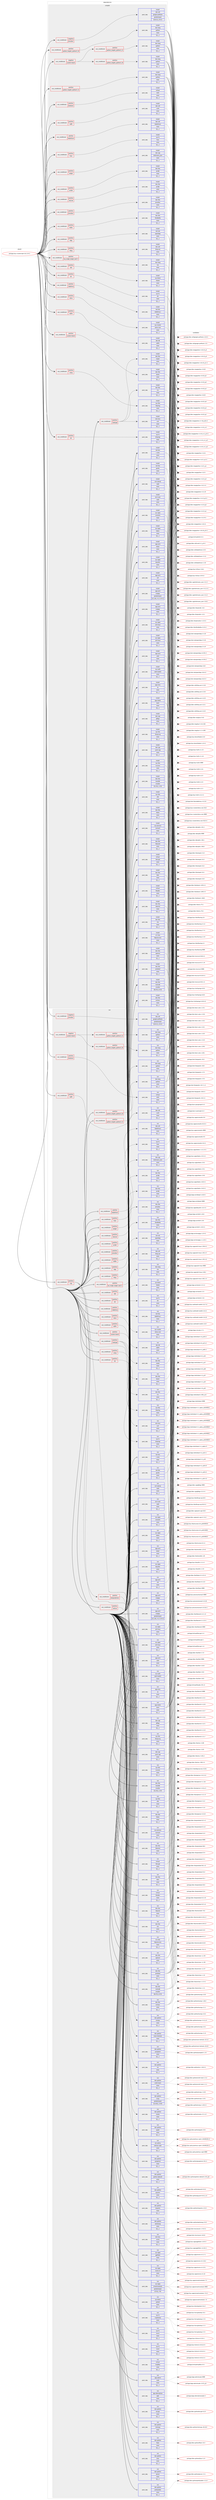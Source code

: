 digraph prolog {

# *************
# Graph options
# *************

newrank=true;
concentrate=true;
compound=true;
graph [rankdir=LR,fontname=Helvetica,fontsize=10,ranksep=1.5];#, ranksep=2.5, nodesep=0.2];
edge  [arrowhead=vee];
node  [fontname=Helvetica,fontsize=10];

# **********
# The ebuild
# **********

subgraph cluster_leftcol {
color=gray;
label=<<i>ebuild</i>>;
id [label="portage://sys-cluster/ceph-16.2.14-r1", color=red, width=4, href="../sys-cluster/ceph-16.2.14-r1.svg"];
}

# ****************
# The dependencies
# ****************

subgraph cluster_midcol {
color=gray;
label=<<i>dependencies</i>>;
subgraph cluster_compile {
fillcolor="#eeeeee";
style=filled;
label=<<i>compile</i>>;
subgraph cond118614 {
dependency447663 [label=<<TABLE BORDER="0" CELLBORDER="1" CELLSPACING="0" CELLPADDING="4"><TR><TD ROWSPAN="3" CELLPADDING="10">use_conditional</TD></TR><TR><TD>negative</TD></TR><TR><TD>jemalloc</TD></TR></TABLE>>, shape=none, color=red];
subgraph pack325972 {
dependency447664 [label=<<TABLE BORDER="0" CELLBORDER="1" CELLSPACING="0" CELLPADDING="4" WIDTH="220"><TR><TD ROWSPAN="6" CELLPADDING="30">pack_dep</TD></TR><TR><TD WIDTH="110">install</TD></TR><TR><TD>dev-util</TD></TR><TR><TD>google-perftools</TD></TR><TR><TD>greaterequal</TD></TR><TR><TD>[[2,6,1],,,2.6.1]</TD></TR></TABLE>>, shape=none, color=blue];
}
dependency447663:e -> dependency447664:w [weight=20,style="dashed",arrowhead="vee"];
}
id:e -> dependency447663:w [weight=20,style="solid",arrowhead="vee"];
subgraph cond118615 {
dependency447665 [label=<<TABLE BORDER="0" CELLBORDER="1" CELLSPACING="0" CELLPADDING="4"><TR><TD ROWSPAN="3" CELLPADDING="10">use_conditional</TD></TR><TR><TD>negative</TD></TR><TR><TD>system-boost</TD></TR></TABLE>>, shape=none, color=red];
subgraph cond118616 {
dependency447666 [label=<<TABLE BORDER="0" CELLBORDER="1" CELLSPACING="0" CELLPADDING="4"><TR><TD ROWSPAN="3" CELLPADDING="10">use_conditional</TD></TR><TR><TD>positive</TD></TR><TR><TD>python_targets_python3_10</TD></TR></TABLE>>, shape=none, color=red];
subgraph pack325973 {
dependency447667 [label=<<TABLE BORDER="0" CELLBORDER="1" CELLSPACING="0" CELLPADDING="4" WIDTH="220"><TR><TD ROWSPAN="6" CELLPADDING="30">pack_dep</TD></TR><TR><TD WIDTH="110">install</TD></TR><TR><TD>dev-lang</TD></TR><TR><TD>python</TD></TR><TR><TD>none</TD></TR><TR><TD>[[],,,,]</TD></TR></TABLE>>, shape=none, color=blue];
}
dependency447666:e -> dependency447667:w [weight=20,style="dashed",arrowhead="vee"];
}
dependency447665:e -> dependency447666:w [weight=20,style="dashed",arrowhead="vee"];
subgraph cond118617 {
dependency447668 [label=<<TABLE BORDER="0" CELLBORDER="1" CELLSPACING="0" CELLPADDING="4"><TR><TD ROWSPAN="3" CELLPADDING="10">use_conditional</TD></TR><TR><TD>positive</TD></TR><TR><TD>python_targets_python3_11</TD></TR></TABLE>>, shape=none, color=red];
subgraph pack325974 {
dependency447669 [label=<<TABLE BORDER="0" CELLBORDER="1" CELLSPACING="0" CELLPADDING="4" WIDTH="220"><TR><TD ROWSPAN="6" CELLPADDING="30">pack_dep</TD></TR><TR><TD WIDTH="110">install</TD></TR><TR><TD>dev-lang</TD></TR><TR><TD>python</TD></TR><TR><TD>none</TD></TR><TR><TD>[[],,,,]</TD></TR></TABLE>>, shape=none, color=blue];
}
dependency447668:e -> dependency447669:w [weight=20,style="dashed",arrowhead="vee"];
}
dependency447665:e -> dependency447668:w [weight=20,style="dashed",arrowhead="vee"];
}
id:e -> dependency447665:w [weight=20,style="solid",arrowhead="vee"];
subgraph cond118618 {
dependency447670 [label=<<TABLE BORDER="0" CELLBORDER="1" CELLSPACING="0" CELLPADDING="4"><TR><TD ROWSPAN="3" CELLPADDING="10">use_conditional</TD></TR><TR><TD>positive</TD></TR><TR><TD>babeltrace</TD></TR></TABLE>>, shape=none, color=red];
subgraph pack325975 {
dependency447671 [label=<<TABLE BORDER="0" CELLBORDER="1" CELLSPACING="0" CELLPADDING="4" WIDTH="220"><TR><TD ROWSPAN="6" CELLPADDING="30">pack_dep</TD></TR><TR><TD WIDTH="110">install</TD></TR><TR><TD>dev-util</TD></TR><TR><TD>babeltrace</TD></TR><TR><TD>none</TD></TR><TR><TD>[[],,,,]</TD></TR></TABLE>>, shape=none, color=blue];
}
dependency447670:e -> dependency447671:w [weight=20,style="dashed",arrowhead="vee"];
}
id:e -> dependency447670:w [weight=20,style="solid",arrowhead="vee"];
subgraph cond118619 {
dependency447672 [label=<<TABLE BORDER="0" CELLBORDER="1" CELLSPACING="0" CELLPADDING="4"><TR><TD ROWSPAN="3" CELLPADDING="10">use_conditional</TD></TR><TR><TD>positive</TD></TR><TR><TD>fuse</TD></TR></TABLE>>, shape=none, color=red];
subgraph pack325976 {
dependency447673 [label=<<TABLE BORDER="0" CELLBORDER="1" CELLSPACING="0" CELLPADDING="4" WIDTH="220"><TR><TD ROWSPAN="6" CELLPADDING="30">pack_dep</TD></TR><TR><TD WIDTH="110">install</TD></TR><TR><TD>sys-fs</TD></TR><TR><TD>fuse</TD></TR><TR><TD>none</TD></TR><TR><TD>[[],,,,]</TD></TR></TABLE>>, shape=none, color=blue];
}
dependency447672:e -> dependency447673:w [weight=20,style="dashed",arrowhead="vee"];
}
id:e -> dependency447672:w [weight=20,style="solid",arrowhead="vee"];
subgraph cond118620 {
dependency447674 [label=<<TABLE BORDER="0" CELLBORDER="1" CELLSPACING="0" CELLPADDING="4"><TR><TD ROWSPAN="3" CELLPADDING="10">use_conditional</TD></TR><TR><TD>positive</TD></TR><TR><TD>jaeger</TD></TR></TABLE>>, shape=none, color=red];
subgraph pack325977 {
dependency447675 [label=<<TABLE BORDER="0" CELLBORDER="1" CELLSPACING="0" CELLPADDING="4" WIDTH="220"><TR><TD ROWSPAN="6" CELLPADDING="30">pack_dep</TD></TR><TR><TD WIDTH="110">install</TD></TR><TR><TD>dev-cpp</TD></TR><TR><TD>nlohmann_json</TD></TR><TR><TD>none</TD></TR><TR><TD>[[],,,,]</TD></TR></TABLE>>, shape=none, color=blue];
}
dependency447674:e -> dependency447675:w [weight=20,style="dashed",arrowhead="vee"];
}
id:e -> dependency447674:w [weight=20,style="solid",arrowhead="vee"];
subgraph cond118621 {
dependency447676 [label=<<TABLE BORDER="0" CELLBORDER="1" CELLSPACING="0" CELLPADDING="4"><TR><TD ROWSPAN="3" CELLPADDING="10">use_conditional</TD></TR><TR><TD>positive</TD></TR><TR><TD>jemalloc</TD></TR></TABLE>>, shape=none, color=red];
subgraph pack325978 {
dependency447677 [label=<<TABLE BORDER="0" CELLBORDER="1" CELLSPACING="0" CELLPADDING="4" WIDTH="220"><TR><TD ROWSPAN="6" CELLPADDING="30">pack_dep</TD></TR><TR><TD WIDTH="110">install</TD></TR><TR><TD>dev-libs</TD></TR><TR><TD>jemalloc</TD></TR><TR><TD>none</TD></TR><TR><TD>[[],,,,]</TD></TR></TABLE>>, shape=none, color=blue];
}
dependency447676:e -> dependency447677:w [weight=20,style="dashed",arrowhead="vee"];
}
id:e -> dependency447676:w [weight=20,style="solid",arrowhead="vee"];
subgraph cond118622 {
dependency447678 [label=<<TABLE BORDER="0" CELLBORDER="1" CELLSPACING="0" CELLPADDING="4"><TR><TD ROWSPAN="3" CELLPADDING="10">use_conditional</TD></TR><TR><TD>positive</TD></TR><TR><TD>kafka</TD></TR></TABLE>>, shape=none, color=red];
subgraph pack325979 {
dependency447679 [label=<<TABLE BORDER="0" CELLBORDER="1" CELLSPACING="0" CELLPADDING="4" WIDTH="220"><TR><TD ROWSPAN="6" CELLPADDING="30">pack_dep</TD></TR><TR><TD WIDTH="110">install</TD></TR><TR><TD>dev-libs</TD></TR><TR><TD>librdkafka</TD></TR><TR><TD>none</TD></TR><TR><TD>[[],,,,]</TD></TR></TABLE>>, shape=none, color=blue];
}
dependency447678:e -> dependency447679:w [weight=20,style="dashed",arrowhead="vee"];
}
id:e -> dependency447678:w [weight=20,style="solid",arrowhead="vee"];
subgraph cond118623 {
dependency447680 [label=<<TABLE BORDER="0" CELLBORDER="1" CELLSPACING="0" CELLPADDING="4"><TR><TD ROWSPAN="3" CELLPADDING="10">use_conditional</TD></TR><TR><TD>positive</TD></TR><TR><TD>kerberos</TD></TR></TABLE>>, shape=none, color=red];
subgraph pack325980 {
dependency447681 [label=<<TABLE BORDER="0" CELLBORDER="1" CELLSPACING="0" CELLPADDING="4" WIDTH="220"><TR><TD ROWSPAN="6" CELLPADDING="30">pack_dep</TD></TR><TR><TD WIDTH="110">install</TD></TR><TR><TD>virtual</TD></TR><TR><TD>krb5</TD></TR><TR><TD>none</TD></TR><TR><TD>[[],,,,]</TD></TR></TABLE>>, shape=none, color=blue];
}
dependency447680:e -> dependency447681:w [weight=20,style="dashed",arrowhead="vee"];
}
id:e -> dependency447680:w [weight=20,style="solid",arrowhead="vee"];
subgraph cond118624 {
dependency447682 [label=<<TABLE BORDER="0" CELLBORDER="1" CELLSPACING="0" CELLPADDING="4"><TR><TD ROWSPAN="3" CELLPADDING="10">use_conditional</TD></TR><TR><TD>positive</TD></TR><TR><TD>ldap</TD></TR></TABLE>>, shape=none, color=red];
subgraph pack325981 {
dependency447683 [label=<<TABLE BORDER="0" CELLBORDER="1" CELLSPACING="0" CELLPADDING="4" WIDTH="220"><TR><TD ROWSPAN="6" CELLPADDING="30">pack_dep</TD></TR><TR><TD WIDTH="110">install</TD></TR><TR><TD>net-nds</TD></TR><TR><TD>openldap</TD></TR><TR><TD>none</TD></TR><TR><TD>[[],,,,]</TD></TR></TABLE>>, shape=none, color=blue];
}
dependency447682:e -> dependency447683:w [weight=20,style="dashed",arrowhead="vee"];
}
id:e -> dependency447682:w [weight=20,style="solid",arrowhead="vee"];
subgraph cond118625 {
dependency447684 [label=<<TABLE BORDER="0" CELLBORDER="1" CELLSPACING="0" CELLPADDING="4"><TR><TD ROWSPAN="3" CELLPADDING="10">use_conditional</TD></TR><TR><TD>positive</TD></TR><TR><TD>lttng</TD></TR></TABLE>>, shape=none, color=red];
subgraph pack325982 {
dependency447685 [label=<<TABLE BORDER="0" CELLBORDER="1" CELLSPACING="0" CELLPADDING="4" WIDTH="220"><TR><TD ROWSPAN="6" CELLPADDING="30">pack_dep</TD></TR><TR><TD WIDTH="110">install</TD></TR><TR><TD>dev-util</TD></TR><TR><TD>lttng-ust</TD></TR><TR><TD>none</TD></TR><TR><TD>[[],,,,]</TD></TR></TABLE>>, shape=none, color=blue];
}
dependency447684:e -> dependency447685:w [weight=20,style="dashed",arrowhead="vee"];
}
id:e -> dependency447684:w [weight=20,style="solid",arrowhead="vee"];
subgraph cond118626 {
dependency447686 [label=<<TABLE BORDER="0" CELLBORDER="1" CELLSPACING="0" CELLPADDING="4"><TR><TD ROWSPAN="3" CELLPADDING="10">use_conditional</TD></TR><TR><TD>positive</TD></TR><TR><TD>lua_single_target_lua5-3</TD></TR></TABLE>>, shape=none, color=red];
subgraph pack325983 {
dependency447687 [label=<<TABLE BORDER="0" CELLBORDER="1" CELLSPACING="0" CELLPADDING="4" WIDTH="220"><TR><TD ROWSPAN="6" CELLPADDING="30">pack_dep</TD></TR><TR><TD WIDTH="110">install</TD></TR><TR><TD>dev-lang</TD></TR><TR><TD>lua</TD></TR><TR><TD>none</TD></TR><TR><TD>[[],,,,]</TD></TR></TABLE>>, shape=none, color=blue];
}
dependency447686:e -> dependency447687:w [weight=20,style="dashed",arrowhead="vee"];
}
id:e -> dependency447686:w [weight=20,style="solid",arrowhead="vee"];
subgraph cond118627 {
dependency447688 [label=<<TABLE BORDER="0" CELLBORDER="1" CELLSPACING="0" CELLPADDING="4"><TR><TD ROWSPAN="3" CELLPADDING="10">use_conditional</TD></TR><TR><TD>positive</TD></TR><TR><TD>pmdk</TD></TR></TABLE>>, shape=none, color=red];
subgraph pack325984 {
dependency447689 [label=<<TABLE BORDER="0" CELLBORDER="1" CELLSPACING="0" CELLPADDING="4" WIDTH="220"><TR><TD ROWSPAN="6" CELLPADDING="30">pack_dep</TD></TR><TR><TD WIDTH="110">install</TD></TR><TR><TD>dev-libs</TD></TR><TR><TD>pmdk</TD></TR><TR><TD>none</TD></TR><TR><TD>[[],,,,]</TD></TR></TABLE>>, shape=none, color=blue];
}
dependency447688:e -> dependency447689:w [weight=20,style="dashed",arrowhead="vee"];
}
id:e -> dependency447688:w [weight=20,style="solid",arrowhead="vee"];
subgraph cond118628 {
dependency447690 [label=<<TABLE BORDER="0" CELLBORDER="1" CELLSPACING="0" CELLPADDING="4"><TR><TD ROWSPAN="3" CELLPADDING="10">use_conditional</TD></TR><TR><TD>positive</TD></TR><TR><TD>python_targets_python3_10</TD></TR></TABLE>>, shape=none, color=red];
subgraph pack325985 {
dependency447691 [label=<<TABLE BORDER="0" CELLBORDER="1" CELLSPACING="0" CELLPADDING="4" WIDTH="220"><TR><TD ROWSPAN="6" CELLPADDING="30">pack_dep</TD></TR><TR><TD WIDTH="110">install</TD></TR><TR><TD>dev-lang</TD></TR><TR><TD>python</TD></TR><TR><TD>none</TD></TR><TR><TD>[[],,,,]</TD></TR></TABLE>>, shape=none, color=blue];
}
dependency447690:e -> dependency447691:w [weight=20,style="dashed",arrowhead="vee"];
}
id:e -> dependency447690:w [weight=20,style="solid",arrowhead="vee"];
subgraph cond118629 {
dependency447692 [label=<<TABLE BORDER="0" CELLBORDER="1" CELLSPACING="0" CELLPADDING="4"><TR><TD ROWSPAN="3" CELLPADDING="10">use_conditional</TD></TR><TR><TD>positive</TD></TR><TR><TD>python_targets_python3_11</TD></TR></TABLE>>, shape=none, color=red];
subgraph pack325986 {
dependency447693 [label=<<TABLE BORDER="0" CELLBORDER="1" CELLSPACING="0" CELLPADDING="4" WIDTH="220"><TR><TD ROWSPAN="6" CELLPADDING="30">pack_dep</TD></TR><TR><TD WIDTH="110">install</TD></TR><TR><TD>dev-lang</TD></TR><TR><TD>python</TD></TR><TR><TD>none</TD></TR><TR><TD>[[],,,,]</TD></TR></TABLE>>, shape=none, color=blue];
}
dependency447692:e -> dependency447693:w [weight=20,style="dashed",arrowhead="vee"];
}
id:e -> dependency447692:w [weight=20,style="solid",arrowhead="vee"];
subgraph cond118630 {
dependency447694 [label=<<TABLE BORDER="0" CELLBORDER="1" CELLSPACING="0" CELLPADDING="4"><TR><TD ROWSPAN="3" CELLPADDING="10">use_conditional</TD></TR><TR><TD>positive</TD></TR><TR><TD>rabbitmq</TD></TR></TABLE>>, shape=none, color=red];
subgraph pack325987 {
dependency447695 [label=<<TABLE BORDER="0" CELLBORDER="1" CELLSPACING="0" CELLPADDING="4" WIDTH="220"><TR><TD ROWSPAN="6" CELLPADDING="30">pack_dep</TD></TR><TR><TD WIDTH="110">install</TD></TR><TR><TD>net-libs</TD></TR><TR><TD>rabbitmq-c</TD></TR><TR><TD>none</TD></TR><TR><TD>[[],,,,]</TD></TR></TABLE>>, shape=none, color=blue];
}
dependency447694:e -> dependency447695:w [weight=20,style="dashed",arrowhead="vee"];
}
id:e -> dependency447694:w [weight=20,style="solid",arrowhead="vee"];
subgraph cond118631 {
dependency447696 [label=<<TABLE BORDER="0" CELLBORDER="1" CELLSPACING="0" CELLPADDING="4"><TR><TD ROWSPAN="3" CELLPADDING="10">use_conditional</TD></TR><TR><TD>positive</TD></TR><TR><TD>radosgw</TD></TR></TABLE>>, shape=none, color=red];
subgraph pack325988 {
dependency447697 [label=<<TABLE BORDER="0" CELLBORDER="1" CELLSPACING="0" CELLPADDING="4" WIDTH="220"><TR><TD ROWSPAN="6" CELLPADDING="30">pack_dep</TD></TR><TR><TD WIDTH="110">install</TD></TR><TR><TD>dev-libs</TD></TR><TR><TD>icu</TD></TR><TR><TD>none</TD></TR><TR><TD>[[],,,,]</TD></TR></TABLE>>, shape=none, color=blue];
}
dependency447696:e -> dependency447697:w [weight=20,style="dashed",arrowhead="vee"];
subgraph pack325989 {
dependency447698 [label=<<TABLE BORDER="0" CELLBORDER="1" CELLSPACING="0" CELLPADDING="4" WIDTH="220"><TR><TD ROWSPAN="6" CELLPADDING="30">pack_dep</TD></TR><TR><TD WIDTH="110">install</TD></TR><TR><TD>dev-libs</TD></TR><TR><TD>expat</TD></TR><TR><TD>none</TD></TR><TR><TD>[[],,,,]</TD></TR></TABLE>>, shape=none, color=blue];
}
dependency447696:e -> dependency447698:w [weight=20,style="dashed",arrowhead="vee"];
subgraph pack325990 {
dependency447699 [label=<<TABLE BORDER="0" CELLBORDER="1" CELLSPACING="0" CELLPADDING="4" WIDTH="220"><TR><TD ROWSPAN="6" CELLPADDING="30">pack_dep</TD></TR><TR><TD WIDTH="110">install</TD></TR><TR><TD>net-misc</TD></TR><TR><TD>curl</TD></TR><TR><TD>none</TD></TR><TR><TD>[[],,,,]</TD></TR></TABLE>>, shape=none, color=blue];
}
dependency447696:e -> dependency447699:w [weight=20,style="dashed",arrowhead="vee"];
}
id:e -> dependency447696:w [weight=20,style="solid",arrowhead="vee"];
subgraph cond118632 {
dependency447700 [label=<<TABLE BORDER="0" CELLBORDER="1" CELLSPACING="0" CELLPADDING="4"><TR><TD ROWSPAN="3" CELLPADDING="10">use_conditional</TD></TR><TR><TD>positive</TD></TR><TR><TD>rbd-rwl</TD></TR></TABLE>>, shape=none, color=red];
subgraph pack325991 {
dependency447701 [label=<<TABLE BORDER="0" CELLBORDER="1" CELLSPACING="0" CELLPADDING="4" WIDTH="220"><TR><TD ROWSPAN="6" CELLPADDING="30">pack_dep</TD></TR><TR><TD WIDTH="110">install</TD></TR><TR><TD>dev-libs</TD></TR><TR><TD>pmdk</TD></TR><TR><TD>none</TD></TR><TR><TD>[[],,,,]</TD></TR></TABLE>>, shape=none, color=blue];
}
dependency447700:e -> dependency447701:w [weight=20,style="dashed",arrowhead="vee"];
}
id:e -> dependency447700:w [weight=20,style="solid",arrowhead="vee"];
subgraph cond118633 {
dependency447702 [label=<<TABLE BORDER="0" CELLBORDER="1" CELLSPACING="0" CELLPADDING="4"><TR><TD ROWSPAN="3" CELLPADDING="10">use_conditional</TD></TR><TR><TD>positive</TD></TR><TR><TD>rdma</TD></TR></TABLE>>, shape=none, color=red];
subgraph pack325992 {
dependency447703 [label=<<TABLE BORDER="0" CELLBORDER="1" CELLSPACING="0" CELLPADDING="4" WIDTH="220"><TR><TD ROWSPAN="6" CELLPADDING="30">pack_dep</TD></TR><TR><TD WIDTH="110">install</TD></TR><TR><TD>sys-cluster</TD></TR><TR><TD>rdma-core</TD></TR><TR><TD>none</TD></TR><TR><TD>[[],,,,]</TD></TR></TABLE>>, shape=none, color=blue];
}
dependency447702:e -> dependency447703:w [weight=20,style="dashed",arrowhead="vee"];
}
id:e -> dependency447702:w [weight=20,style="solid",arrowhead="vee"];
subgraph cond118634 {
dependency447704 [label=<<TABLE BORDER="0" CELLBORDER="1" CELLSPACING="0" CELLPADDING="4"><TR><TD ROWSPAN="3" CELLPADDING="10">use_conditional</TD></TR><TR><TD>positive</TD></TR><TR><TD>spdk</TD></TR></TABLE>>, shape=none, color=red];
subgraph pack325993 {
dependency447705 [label=<<TABLE BORDER="0" CELLBORDER="1" CELLSPACING="0" CELLPADDING="4" WIDTH="220"><TR><TD ROWSPAN="6" CELLPADDING="30">pack_dep</TD></TR><TR><TD WIDTH="110">install</TD></TR><TR><TD>dev-util</TD></TR><TR><TD>cunit</TD></TR><TR><TD>none</TD></TR><TR><TD>[[],,,,]</TD></TR></TABLE>>, shape=none, color=blue];
}
dependency447704:e -> dependency447705:w [weight=20,style="dashed",arrowhead="vee"];
}
id:e -> dependency447704:w [weight=20,style="solid",arrowhead="vee"];
subgraph cond118635 {
dependency447706 [label=<<TABLE BORDER="0" CELLBORDER="1" CELLSPACING="0" CELLPADDING="4"><TR><TD ROWSPAN="3" CELLPADDING="10">use_conditional</TD></TR><TR><TD>positive</TD></TR><TR><TD>sqlite</TD></TR></TABLE>>, shape=none, color=red];
subgraph pack325994 {
dependency447707 [label=<<TABLE BORDER="0" CELLBORDER="1" CELLSPACING="0" CELLPADDING="4" WIDTH="220"><TR><TD ROWSPAN="6" CELLPADDING="30">pack_dep</TD></TR><TR><TD WIDTH="110">install</TD></TR><TR><TD>dev-db</TD></TR><TR><TD>sqlite</TD></TR><TR><TD>none</TD></TR><TR><TD>[[],,,,]</TD></TR></TABLE>>, shape=none, color=blue];
}
dependency447706:e -> dependency447707:w [weight=20,style="dashed",arrowhead="vee"];
}
id:e -> dependency447706:w [weight=20,style="solid",arrowhead="vee"];
subgraph cond118636 {
dependency447708 [label=<<TABLE BORDER="0" CELLBORDER="1" CELLSPACING="0" CELLPADDING="4"><TR><TD ROWSPAN="3" CELLPADDING="10">use_conditional</TD></TR><TR><TD>positive</TD></TR><TR><TD>system-boost</TD></TR></TABLE>>, shape=none, color=red];
subgraph pack325995 {
dependency447709 [label=<<TABLE BORDER="0" CELLBORDER="1" CELLSPACING="0" CELLPADDING="4" WIDTH="220"><TR><TD ROWSPAN="6" CELLPADDING="30">pack_dep</TD></TR><TR><TD WIDTH="110">install</TD></TR><TR><TD>dev-libs</TD></TR><TR><TD>boost</TD></TR><TR><TD>none</TD></TR><TR><TD>[[],,,,]</TD></TR></TABLE>>, shape=none, color=blue];
}
dependency447708:e -> dependency447709:w [weight=20,style="dashed",arrowhead="vee"];
}
id:e -> dependency447708:w [weight=20,style="solid",arrowhead="vee"];
subgraph cond118637 {
dependency447710 [label=<<TABLE BORDER="0" CELLBORDER="1" CELLSPACING="0" CELLPADDING="4"><TR><TD ROWSPAN="3" CELLPADDING="10">use_conditional</TD></TR><TR><TD>positive</TD></TR><TR><TD>uring</TD></TR></TABLE>>, shape=none, color=red];
subgraph pack325996 {
dependency447711 [label=<<TABLE BORDER="0" CELLBORDER="1" CELLSPACING="0" CELLPADDING="4" WIDTH="220"><TR><TD ROWSPAN="6" CELLPADDING="30">pack_dep</TD></TR><TR><TD WIDTH="110">install</TD></TR><TR><TD>sys-libs</TD></TR><TR><TD>liburing</TD></TR><TR><TD>none</TD></TR><TR><TD>[[],,,,]</TD></TR></TABLE>>, shape=none, color=blue];
}
dependency447710:e -> dependency447711:w [weight=20,style="dashed",arrowhead="vee"];
}
id:e -> dependency447710:w [weight=20,style="solid",arrowhead="vee"];
subgraph cond118638 {
dependency447712 [label=<<TABLE BORDER="0" CELLBORDER="1" CELLSPACING="0" CELLPADDING="4"><TR><TD ROWSPAN="3" CELLPADDING="10">use_conditional</TD></TR><TR><TD>positive</TD></TR><TR><TD>xfs</TD></TR></TABLE>>, shape=none, color=red];
subgraph pack325997 {
dependency447713 [label=<<TABLE BORDER="0" CELLBORDER="1" CELLSPACING="0" CELLPADDING="4" WIDTH="220"><TR><TD ROWSPAN="6" CELLPADDING="30">pack_dep</TD></TR><TR><TD WIDTH="110">install</TD></TR><TR><TD>sys-fs</TD></TR><TR><TD>xfsprogs</TD></TR><TR><TD>none</TD></TR><TR><TD>[[],,,,]</TD></TR></TABLE>>, shape=none, color=blue];
}
dependency447712:e -> dependency447713:w [weight=20,style="dashed",arrowhead="vee"];
}
id:e -> dependency447712:w [weight=20,style="solid",arrowhead="vee"];
subgraph cond118639 {
dependency447714 [label=<<TABLE BORDER="0" CELLBORDER="1" CELLSPACING="0" CELLPADDING="4"><TR><TD ROWSPAN="3" CELLPADDING="10">use_conditional</TD></TR><TR><TD>positive</TD></TR><TR><TD>zbd</TD></TR></TABLE>>, shape=none, color=red];
subgraph pack325998 {
dependency447715 [label=<<TABLE BORDER="0" CELLBORDER="1" CELLSPACING="0" CELLPADDING="4" WIDTH="220"><TR><TD ROWSPAN="6" CELLPADDING="30">pack_dep</TD></TR><TR><TD WIDTH="110">install</TD></TR><TR><TD>sys-block</TD></TR><TR><TD>libzbd</TD></TR><TR><TD>none</TD></TR><TR><TD>[[],,,,]</TD></TR></TABLE>>, shape=none, color=blue];
}
dependency447714:e -> dependency447715:w [weight=20,style="dashed",arrowhead="vee"];
}
id:e -> dependency447714:w [weight=20,style="solid",arrowhead="vee"];
subgraph cond118640 {
dependency447716 [label=<<TABLE BORDER="0" CELLBORDER="1" CELLSPACING="0" CELLPADDING="4"><TR><TD ROWSPAN="3" CELLPADDING="10">use_conditional</TD></TR><TR><TD>positive</TD></TR><TR><TD>zfs</TD></TR></TABLE>>, shape=none, color=red];
subgraph pack325999 {
dependency447717 [label=<<TABLE BORDER="0" CELLBORDER="1" CELLSPACING="0" CELLPADDING="4" WIDTH="220"><TR><TD ROWSPAN="6" CELLPADDING="30">pack_dep</TD></TR><TR><TD WIDTH="110">install</TD></TR><TR><TD>sys-fs</TD></TR><TR><TD>zfs</TD></TR><TR><TD>none</TD></TR><TR><TD>[[],,,,]</TD></TR></TABLE>>, shape=none, color=blue];
}
dependency447716:e -> dependency447717:w [weight=20,style="dashed",arrowhead="vee"];
}
id:e -> dependency447716:w [weight=20,style="solid",arrowhead="vee"];
subgraph pack326000 {
dependency447718 [label=<<TABLE BORDER="0" CELLBORDER="1" CELLSPACING="0" CELLPADDING="4" WIDTH="220"><TR><TD ROWSPAN="6" CELLPADDING="30">pack_dep</TD></TR><TR><TD WIDTH="110">install</TD></TR><TR><TD>acct-group</TD></TR><TR><TD>ceph</TD></TR><TR><TD>none</TD></TR><TR><TD>[[],,,,]</TD></TR></TABLE>>, shape=none, color=blue];
}
id:e -> dependency447718:w [weight=20,style="solid",arrowhead="vee"];
subgraph pack326001 {
dependency447719 [label=<<TABLE BORDER="0" CELLBORDER="1" CELLSPACING="0" CELLPADDING="4" WIDTH="220"><TR><TD ROWSPAN="6" CELLPADDING="30">pack_dep</TD></TR><TR><TD WIDTH="110">install</TD></TR><TR><TD>acct-user</TD></TR><TR><TD>ceph</TD></TR><TR><TD>none</TD></TR><TR><TD>[[],,,,]</TD></TR></TABLE>>, shape=none, color=blue];
}
id:e -> dependency447719:w [weight=20,style="solid",arrowhead="vee"];
subgraph pack326002 {
dependency447720 [label=<<TABLE BORDER="0" CELLBORDER="1" CELLSPACING="0" CELLPADDING="4" WIDTH="220"><TR><TD ROWSPAN="6" CELLPADDING="30">pack_dep</TD></TR><TR><TD WIDTH="110">install</TD></TR><TR><TD>app-arch</TD></TR><TR><TD>bzip2</TD></TR><TR><TD>none</TD></TR><TR><TD>[[],,,,]</TD></TR></TABLE>>, shape=none, color=blue];
}
id:e -> dependency447720:w [weight=20,style="solid",arrowhead="vee"];
subgraph pack326003 {
dependency447721 [label=<<TABLE BORDER="0" CELLBORDER="1" CELLSPACING="0" CELLPADDING="4" WIDTH="220"><TR><TD ROWSPAN="6" CELLPADDING="30">pack_dep</TD></TR><TR><TD WIDTH="110">install</TD></TR><TR><TD>app-arch</TD></TR><TR><TD>lz4</TD></TR><TR><TD>none</TD></TR><TR><TD>[[],,,,]</TD></TR></TABLE>>, shape=none, color=blue];
}
id:e -> dependency447721:w [weight=20,style="solid",arrowhead="vee"];
subgraph pack326004 {
dependency447722 [label=<<TABLE BORDER="0" CELLBORDER="1" CELLSPACING="0" CELLPADDING="4" WIDTH="220"><TR><TD ROWSPAN="6" CELLPADDING="30">pack_dep</TD></TR><TR><TD WIDTH="110">install</TD></TR><TR><TD>app-arch</TD></TR><TR><TD>snappy</TD></TR><TR><TD>greaterequal</TD></TR><TR><TD>[[1,1,9],,-r1,1.1.9-r1]</TD></TR></TABLE>>, shape=none, color=blue];
}
id:e -> dependency447722:w [weight=20,style="solid",arrowhead="vee"];
subgraph pack326005 {
dependency447723 [label=<<TABLE BORDER="0" CELLBORDER="1" CELLSPACING="0" CELLPADDING="4" WIDTH="220"><TR><TD ROWSPAN="6" CELLPADDING="30">pack_dep</TD></TR><TR><TD WIDTH="110">install</TD></TR><TR><TD>app-arch</TD></TR><TR><TD>snappy</TD></TR><TR><TD>none</TD></TR><TR><TD>[[],,,,]</TD></TR></TABLE>>, shape=none, color=blue];
}
id:e -> dependency447723:w [weight=20,style="solid",arrowhead="vee"];
subgraph pack326006 {
dependency447724 [label=<<TABLE BORDER="0" CELLBORDER="1" CELLSPACING="0" CELLPADDING="4" WIDTH="220"><TR><TD ROWSPAN="6" CELLPADDING="30">pack_dep</TD></TR><TR><TD WIDTH="110">install</TD></TR><TR><TD>app-arch</TD></TR><TR><TD>zstd</TD></TR><TR><TD>none</TD></TR><TR><TD>[[],,,,]</TD></TR></TABLE>>, shape=none, color=blue];
}
id:e -> dependency447724:w [weight=20,style="solid",arrowhead="vee"];
subgraph pack326007 {
dependency447725 [label=<<TABLE BORDER="0" CELLBORDER="1" CELLSPACING="0" CELLPADDING="4" WIDTH="220"><TR><TD ROWSPAN="6" CELLPADDING="30">pack_dep</TD></TR><TR><TD WIDTH="110">install</TD></TR><TR><TD>app-misc</TD></TR><TR><TD>jq</TD></TR><TR><TD>none</TD></TR><TR><TD>[[],,,,]</TD></TR></TABLE>>, shape=none, color=blue];
}
id:e -> dependency447725:w [weight=20,style="solid",arrowhead="vee"];
subgraph pack326008 {
dependency447726 [label=<<TABLE BORDER="0" CELLBORDER="1" CELLSPACING="0" CELLPADDING="4" WIDTH="220"><TR><TD ROWSPAN="6" CELLPADDING="30">pack_dep</TD></TR><TR><TD WIDTH="110">install</TD></TR><TR><TD>app-shells</TD></TR><TR><TD>bash</TD></TR><TR><TD>none</TD></TR><TR><TD>[[],,,,]</TD></TR></TABLE>>, shape=none, color=blue];
}
id:e -> dependency447726:w [weight=20,style="solid",arrowhead="vee"];
subgraph pack326009 {
dependency447727 [label=<<TABLE BORDER="0" CELLBORDER="1" CELLSPACING="0" CELLPADDING="4" WIDTH="220"><TR><TD ROWSPAN="6" CELLPADDING="30">pack_dep</TD></TR><TR><TD WIDTH="110">install</TD></TR><TR><TD>dev-cpp</TD></TR><TR><TD>gflags</TD></TR><TR><TD>none</TD></TR><TR><TD>[[],,,,]</TD></TR></TABLE>>, shape=none, color=blue];
}
id:e -> dependency447727:w [weight=20,style="solid",arrowhead="vee"];
subgraph pack326010 {
dependency447728 [label=<<TABLE BORDER="0" CELLBORDER="1" CELLSPACING="0" CELLPADDING="4" WIDTH="220"><TR><TD ROWSPAN="6" CELLPADDING="30">pack_dep</TD></TR><TR><TD WIDTH="110">install</TD></TR><TR><TD>dev-cpp</TD></TR><TR><TD>yaml-cpp</TD></TR><TR><TD>none</TD></TR><TR><TD>[[],,,,]</TD></TR></TABLE>>, shape=none, color=blue];
}
id:e -> dependency447728:w [weight=20,style="solid",arrowhead="vee"];
subgraph pack326011 {
dependency447729 [label=<<TABLE BORDER="0" CELLBORDER="1" CELLSPACING="0" CELLPADDING="4" WIDTH="220"><TR><TD ROWSPAN="6" CELLPADDING="30">pack_dep</TD></TR><TR><TD WIDTH="110">install</TD></TR><TR><TD>dev-libs</TD></TR><TR><TD>leveldb</TD></TR><TR><TD>smaller</TD></TR><TR><TD>[[1,23],,,1.23]</TD></TR></TABLE>>, shape=none, color=blue];
}
id:e -> dependency447729:w [weight=20,style="solid",arrowhead="vee"];
subgraph pack326012 {
dependency447730 [label=<<TABLE BORDER="0" CELLBORDER="1" CELLSPACING="0" CELLPADDING="4" WIDTH="220"><TR><TD ROWSPAN="6" CELLPADDING="30">pack_dep</TD></TR><TR><TD WIDTH="110">install</TD></TR><TR><TD>dev-libs</TD></TR><TR><TD>libaio</TD></TR><TR><TD>none</TD></TR><TR><TD>[[],,,,]</TD></TR></TABLE>>, shape=none, color=blue];
}
id:e -> dependency447730:w [weight=20,style="solid",arrowhead="vee"];
subgraph pack326013 {
dependency447731 [label=<<TABLE BORDER="0" CELLBORDER="1" CELLSPACING="0" CELLPADDING="4" WIDTH="220"><TR><TD ROWSPAN="6" CELLPADDING="30">pack_dep</TD></TR><TR><TD WIDTH="110">install</TD></TR><TR><TD>dev-libs</TD></TR><TR><TD>libevent</TD></TR><TR><TD>none</TD></TR><TR><TD>[[],,,,]</TD></TR></TABLE>>, shape=none, color=blue];
}
id:e -> dependency447731:w [weight=20,style="solid",arrowhead="vee"];
subgraph pack326014 {
dependency447732 [label=<<TABLE BORDER="0" CELLBORDER="1" CELLSPACING="0" CELLPADDING="4" WIDTH="220"><TR><TD ROWSPAN="6" CELLPADDING="30">pack_dep</TD></TR><TR><TD WIDTH="110">install</TD></TR><TR><TD>dev-libs</TD></TR><TR><TD>libnl</TD></TR><TR><TD>none</TD></TR><TR><TD>[[],,,,]</TD></TR></TABLE>>, shape=none, color=blue];
}
id:e -> dependency447732:w [weight=20,style="solid",arrowhead="vee"];
subgraph pack326015 {
dependency447733 [label=<<TABLE BORDER="0" CELLBORDER="1" CELLSPACING="0" CELLPADDING="4" WIDTH="220"><TR><TD ROWSPAN="6" CELLPADDING="30">pack_dep</TD></TR><TR><TD WIDTH="110">install</TD></TR><TR><TD>dev-libs</TD></TR><TR><TD>libxml2</TD></TR><TR><TD>none</TD></TR><TR><TD>[[],,,,]</TD></TR></TABLE>>, shape=none, color=blue];
}
id:e -> dependency447733:w [weight=20,style="solid",arrowhead="vee"];
subgraph pack326016 {
dependency447734 [label=<<TABLE BORDER="0" CELLBORDER="1" CELLSPACING="0" CELLPADDING="4" WIDTH="220"><TR><TD ROWSPAN="6" CELLPADDING="30">pack_dep</TD></TR><TR><TD WIDTH="110">install</TD></TR><TR><TD>dev-libs</TD></TR><TR><TD>nss</TD></TR><TR><TD>none</TD></TR><TR><TD>[[],,,,]</TD></TR></TABLE>>, shape=none, color=blue];
}
id:e -> dependency447734:w [weight=20,style="solid",arrowhead="vee"];
subgraph pack326017 {
dependency447735 [label=<<TABLE BORDER="0" CELLBORDER="1" CELLSPACING="0" CELLPADDING="4" WIDTH="220"><TR><TD ROWSPAN="6" CELLPADDING="30">pack_dep</TD></TR><TR><TD WIDTH="110">install</TD></TR><TR><TD>dev-libs</TD></TR><TR><TD>openssl</TD></TR><TR><TD>none</TD></TR><TR><TD>[[],,,,]</TD></TR></TABLE>>, shape=none, color=blue];
}
id:e -> dependency447735:w [weight=20,style="solid",arrowhead="vee"];
subgraph pack326018 {
dependency447736 [label=<<TABLE BORDER="0" CELLBORDER="1" CELLSPACING="0" CELLPADDING="4" WIDTH="220"><TR><TD ROWSPAN="6" CELLPADDING="30">pack_dep</TD></TR><TR><TD WIDTH="110">install</TD></TR><TR><TD>dev-libs</TD></TR><TR><TD>protobuf</TD></TR><TR><TD>none</TD></TR><TR><TD>[[],,,,]</TD></TR></TABLE>>, shape=none, color=blue];
}
id:e -> dependency447736:w [weight=20,style="solid",arrowhead="vee"];
subgraph pack326019 {
dependency447737 [label=<<TABLE BORDER="0" CELLBORDER="1" CELLSPACING="0" CELLPADDING="4" WIDTH="220"><TR><TD ROWSPAN="6" CELLPADDING="30">pack_dep</TD></TR><TR><TD WIDTH="110">install</TD></TR><TR><TD>dev-libs</TD></TR><TR><TD>rocksdb</TD></TR><TR><TD>smaller</TD></TR><TR><TD>[[6,15],,,6.15]</TD></TR></TABLE>>, shape=none, color=blue];
}
id:e -> dependency447737:w [weight=20,style="solid",arrowhead="vee"];
subgraph pack326020 {
dependency447738 [label=<<TABLE BORDER="0" CELLBORDER="1" CELLSPACING="0" CELLPADDING="4" WIDTH="220"><TR><TD ROWSPAN="6" CELLPADDING="30">pack_dep</TD></TR><TR><TD WIDTH="110">install</TD></TR><TR><TD>dev-libs</TD></TR><TR><TD>xmlsec</TD></TR><TR><TD>none</TD></TR><TR><TD>[[],,,,]</TD></TR></TABLE>>, shape=none, color=blue];
}
id:e -> dependency447738:w [weight=20,style="solid",arrowhead="vee"];
subgraph pack326021 {
dependency447739 [label=<<TABLE BORDER="0" CELLBORDER="1" CELLSPACING="0" CELLPADDING="4" WIDTH="220"><TR><TD ROWSPAN="6" CELLPADDING="30">pack_dep</TD></TR><TR><TD WIDTH="110">install</TD></TR><TR><TD>net-dns</TD></TR><TR><TD>c-ares</TD></TR><TR><TD>none</TD></TR><TR><TD>[[],,,,]</TD></TR></TABLE>>, shape=none, color=blue];
}
id:e -> dependency447739:w [weight=20,style="solid",arrowhead="vee"];
subgraph pack326022 {
dependency447740 [label=<<TABLE BORDER="0" CELLBORDER="1" CELLSPACING="0" CELLPADDING="4" WIDTH="220"><TR><TD ROWSPAN="6" CELLPADDING="30">pack_dep</TD></TR><TR><TD WIDTH="110">install</TD></TR><TR><TD>net-libs</TD></TR><TR><TD>gnutls</TD></TR><TR><TD>none</TD></TR><TR><TD>[[],,,,]</TD></TR></TABLE>>, shape=none, color=blue];
}
id:e -> dependency447740:w [weight=20,style="solid",arrowhead="vee"];
subgraph pack326023 {
dependency447741 [label=<<TABLE BORDER="0" CELLBORDER="1" CELLSPACING="0" CELLPADDING="4" WIDTH="220"><TR><TD ROWSPAN="6" CELLPADDING="30">pack_dep</TD></TR><TR><TD WIDTH="110">install</TD></TR><TR><TD>sys-apps</TD></TR><TR><TD>coreutils</TD></TR><TR><TD>none</TD></TR><TR><TD>[[],,,,]</TD></TR></TABLE>>, shape=none, color=blue];
}
id:e -> dependency447741:w [weight=20,style="solid",arrowhead="vee"];
subgraph pack326024 {
dependency447742 [label=<<TABLE BORDER="0" CELLBORDER="1" CELLSPACING="0" CELLPADDING="4" WIDTH="220"><TR><TD ROWSPAN="6" CELLPADDING="30">pack_dep</TD></TR><TR><TD WIDTH="110">install</TD></TR><TR><TD>sys-apps</TD></TR><TR><TD>hwloc</TD></TR><TR><TD>none</TD></TR><TR><TD>[[],,,,]</TD></TR></TABLE>>, shape=none, color=blue];
}
id:e -> dependency447742:w [weight=20,style="solid",arrowhead="vee"];
subgraph pack326025 {
dependency447743 [label=<<TABLE BORDER="0" CELLBORDER="1" CELLSPACING="0" CELLPADDING="4" WIDTH="220"><TR><TD ROWSPAN="6" CELLPADDING="30">pack_dep</TD></TR><TR><TD WIDTH="110">install</TD></TR><TR><TD>sys-apps</TD></TR><TR><TD>keyutils</TD></TR><TR><TD>none</TD></TR><TR><TD>[[],,,,]</TD></TR></TABLE>>, shape=none, color=blue];
}
id:e -> dependency447743:w [weight=20,style="solid",arrowhead="vee"];
subgraph pack326026 {
dependency447744 [label=<<TABLE BORDER="0" CELLBORDER="1" CELLSPACING="0" CELLPADDING="4" WIDTH="220"><TR><TD ROWSPAN="6" CELLPADDING="30">pack_dep</TD></TR><TR><TD WIDTH="110">install</TD></TR><TR><TD>sys-apps</TD></TR><TR><TD>util-linux</TD></TR><TR><TD>none</TD></TR><TR><TD>[[],,,,]</TD></TR></TABLE>>, shape=none, color=blue];
}
id:e -> dependency447744:w [weight=20,style="solid",arrowhead="vee"];
subgraph pack326027 {
dependency447745 [label=<<TABLE BORDER="0" CELLBORDER="1" CELLSPACING="0" CELLPADDING="4" WIDTH="220"><TR><TD ROWSPAN="6" CELLPADDING="30">pack_dep</TD></TR><TR><TD WIDTH="110">install</TD></TR><TR><TD>sys-apps</TD></TR><TR><TD>util-linux</TD></TR><TR><TD>none</TD></TR><TR><TD>[[],,,,]</TD></TR></TABLE>>, shape=none, color=blue];
}
id:e -> dependency447745:w [weight=20,style="solid",arrowhead="vee"];
subgraph pack326028 {
dependency447746 [label=<<TABLE BORDER="0" CELLBORDER="1" CELLSPACING="0" CELLPADDING="4" WIDTH="220"><TR><TD ROWSPAN="6" CELLPADDING="30">pack_dep</TD></TR><TR><TD WIDTH="110">install</TD></TR><TR><TD>sys-auth</TD></TR><TR><TD>oath-toolkit</TD></TR><TR><TD>none</TD></TR><TR><TD>[[],,,,]</TD></TR></TABLE>>, shape=none, color=blue];
}
id:e -> dependency447746:w [weight=20,style="solid",arrowhead="vee"];
subgraph pack326029 {
dependency447747 [label=<<TABLE BORDER="0" CELLBORDER="1" CELLSPACING="0" CELLPADDING="4" WIDTH="220"><TR><TD ROWSPAN="6" CELLPADDING="30">pack_dep</TD></TR><TR><TD WIDTH="110">install</TD></TR><TR><TD>sys-libs</TD></TR><TR><TD>libcap-ng</TD></TR><TR><TD>none</TD></TR><TR><TD>[[],,,,]</TD></TR></TABLE>>, shape=none, color=blue];
}
id:e -> dependency447747:w [weight=20,style="solid",arrowhead="vee"];
subgraph pack326030 {
dependency447748 [label=<<TABLE BORDER="0" CELLBORDER="1" CELLSPACING="0" CELLPADDING="4" WIDTH="220"><TR><TD ROWSPAN="6" CELLPADDING="30">pack_dep</TD></TR><TR><TD WIDTH="110">install</TD></TR><TR><TD>sys-libs</TD></TR><TR><TD>ncurses</TD></TR><TR><TD>none</TD></TR><TR><TD>[[],,,,]</TD></TR></TABLE>>, shape=none, color=blue];
}
id:e -> dependency447748:w [weight=20,style="solid",arrowhead="vee"];
subgraph pack326031 {
dependency447749 [label=<<TABLE BORDER="0" CELLBORDER="1" CELLSPACING="0" CELLPADDING="4" WIDTH="220"><TR><TD ROWSPAN="6" CELLPADDING="30">pack_dep</TD></TR><TR><TD WIDTH="110">install</TD></TR><TR><TD>sys-libs</TD></TR><TR><TD>zlib</TD></TR><TR><TD>none</TD></TR><TR><TD>[[],,,,]</TD></TR></TABLE>>, shape=none, color=blue];
}
id:e -> dependency447749:w [weight=20,style="solid",arrowhead="vee"];
subgraph pack326032 {
dependency447750 [label=<<TABLE BORDER="0" CELLBORDER="1" CELLSPACING="0" CELLPADDING="4" WIDTH="220"><TR><TD ROWSPAN="6" CELLPADDING="30">pack_dep</TD></TR><TR><TD WIDTH="110">install</TD></TR><TR><TD>sys-process</TD></TR><TR><TD>numactl</TD></TR><TR><TD>none</TD></TR><TR><TD>[[],,,,]</TD></TR></TABLE>>, shape=none, color=blue];
}
id:e -> dependency447750:w [weight=20,style="solid",arrowhead="vee"];
subgraph pack326033 {
dependency447751 [label=<<TABLE BORDER="0" CELLBORDER="1" CELLSPACING="0" CELLPADDING="4" WIDTH="220"><TR><TD ROWSPAN="6" CELLPADDING="30">pack_dep</TD></TR><TR><TD WIDTH="110">install</TD></TR><TR><TD>virtual</TD></TR><TR><TD>libcrypt</TD></TR><TR><TD>none</TD></TR><TR><TD>[[],,,,]</TD></TR></TABLE>>, shape=none, color=blue];
}
id:e -> dependency447751:w [weight=20,style="solid",arrowhead="vee"];
subgraph pack326034 {
dependency447752 [label=<<TABLE BORDER="0" CELLBORDER="1" CELLSPACING="0" CELLPADDING="4" WIDTH="220"><TR><TD ROWSPAN="6" CELLPADDING="30">pack_dep</TD></TR><TR><TD WIDTH="110">install</TD></TR><TR><TD>virtual</TD></TR><TR><TD>libudev</TD></TR><TR><TD>none</TD></TR><TR><TD>[[],,,,]</TD></TR></TABLE>>, shape=none, color=blue];
}
id:e -> dependency447752:w [weight=20,style="solid",arrowhead="vee"];
subgraph pack326035 {
dependency447753 [label=<<TABLE BORDER="0" CELLBORDER="1" CELLSPACING="0" CELLPADDING="4" WIDTH="220"><TR><TD ROWSPAN="6" CELLPADDING="30">pack_dep</TD></TR><TR><TD WIDTH="110">install</TD></TR><TR><TD>x11-libs</TD></TR><TR><TD>libpciaccess</TD></TR><TR><TD>none</TD></TR><TR><TD>[[],,,,]</TD></TR></TABLE>>, shape=none, color=blue];
}
id:e -> dependency447753:w [weight=20,style="solid",arrowhead="vee"];
}
subgraph cluster_compileandrun {
fillcolor="#eeeeee";
style=filled;
label=<<i>compile and run</i>>;
}
subgraph cluster_run {
fillcolor="#eeeeee";
style=filled;
label=<<i>run</i>>;
subgraph cond118641 {
dependency447754 [label=<<TABLE BORDER="0" CELLBORDER="1" CELLSPACING="0" CELLPADDING="4"><TR><TD ROWSPAN="3" CELLPADDING="10">use_conditional</TD></TR><TR><TD>negative</TD></TR><TR><TD>jemalloc</TD></TR></TABLE>>, shape=none, color=red];
subgraph pack326036 {
dependency447755 [label=<<TABLE BORDER="0" CELLBORDER="1" CELLSPACING="0" CELLPADDING="4" WIDTH="220"><TR><TD ROWSPAN="6" CELLPADDING="30">pack_dep</TD></TR><TR><TD WIDTH="110">run</TD></TR><TR><TD>dev-util</TD></TR><TR><TD>google-perftools</TD></TR><TR><TD>greaterequal</TD></TR><TR><TD>[[2,6,1],,,2.6.1]</TD></TR></TABLE>>, shape=none, color=blue];
}
dependency447754:e -> dependency447755:w [weight=20,style="dashed",arrowhead="vee"];
}
id:e -> dependency447754:w [weight=20,style="solid",arrowhead="odot"];
subgraph cond118642 {
dependency447756 [label=<<TABLE BORDER="0" CELLBORDER="1" CELLSPACING="0" CELLPADDING="4"><TR><TD ROWSPAN="3" CELLPADDING="10">use_conditional</TD></TR><TR><TD>negative</TD></TR><TR><TD>system-boost</TD></TR></TABLE>>, shape=none, color=red];
subgraph cond118643 {
dependency447757 [label=<<TABLE BORDER="0" CELLBORDER="1" CELLSPACING="0" CELLPADDING="4"><TR><TD ROWSPAN="3" CELLPADDING="10">use_conditional</TD></TR><TR><TD>positive</TD></TR><TR><TD>python_targets_python3_10</TD></TR></TABLE>>, shape=none, color=red];
subgraph pack326037 {
dependency447758 [label=<<TABLE BORDER="0" CELLBORDER="1" CELLSPACING="0" CELLPADDING="4" WIDTH="220"><TR><TD ROWSPAN="6" CELLPADDING="30">pack_dep</TD></TR><TR><TD WIDTH="110">run</TD></TR><TR><TD>dev-lang</TD></TR><TR><TD>python</TD></TR><TR><TD>none</TD></TR><TR><TD>[[],,,,]</TD></TR></TABLE>>, shape=none, color=blue];
}
dependency447757:e -> dependency447758:w [weight=20,style="dashed",arrowhead="vee"];
}
dependency447756:e -> dependency447757:w [weight=20,style="dashed",arrowhead="vee"];
subgraph cond118644 {
dependency447759 [label=<<TABLE BORDER="0" CELLBORDER="1" CELLSPACING="0" CELLPADDING="4"><TR><TD ROWSPAN="3" CELLPADDING="10">use_conditional</TD></TR><TR><TD>positive</TD></TR><TR><TD>python_targets_python3_11</TD></TR></TABLE>>, shape=none, color=red];
subgraph pack326038 {
dependency447760 [label=<<TABLE BORDER="0" CELLBORDER="1" CELLSPACING="0" CELLPADDING="4" WIDTH="220"><TR><TD ROWSPAN="6" CELLPADDING="30">pack_dep</TD></TR><TR><TD WIDTH="110">run</TD></TR><TR><TD>dev-lang</TD></TR><TR><TD>python</TD></TR><TR><TD>none</TD></TR><TR><TD>[[],,,,]</TD></TR></TABLE>>, shape=none, color=blue];
}
dependency447759:e -> dependency447760:w [weight=20,style="dashed",arrowhead="vee"];
}
dependency447756:e -> dependency447759:w [weight=20,style="dashed",arrowhead="vee"];
}
id:e -> dependency447756:w [weight=20,style="solid",arrowhead="odot"];
subgraph cond118645 {
dependency447761 [label=<<TABLE BORDER="0" CELLBORDER="1" CELLSPACING="0" CELLPADDING="4"><TR><TD ROWSPAN="3" CELLPADDING="10">use_conditional</TD></TR><TR><TD>positive</TD></TR><TR><TD>babeltrace</TD></TR></TABLE>>, shape=none, color=red];
subgraph pack326039 {
dependency447762 [label=<<TABLE BORDER="0" CELLBORDER="1" CELLSPACING="0" CELLPADDING="4" WIDTH="220"><TR><TD ROWSPAN="6" CELLPADDING="30">pack_dep</TD></TR><TR><TD WIDTH="110">run</TD></TR><TR><TD>dev-util</TD></TR><TR><TD>babeltrace</TD></TR><TR><TD>none</TD></TR><TR><TD>[[],,,,]</TD></TR></TABLE>>, shape=none, color=blue];
}
dependency447761:e -> dependency447762:w [weight=20,style="dashed",arrowhead="vee"];
}
id:e -> dependency447761:w [weight=20,style="solid",arrowhead="odot"];
subgraph cond118646 {
dependency447763 [label=<<TABLE BORDER="0" CELLBORDER="1" CELLSPACING="0" CELLPADDING="4"><TR><TD ROWSPAN="3" CELLPADDING="10">use_conditional</TD></TR><TR><TD>positive</TD></TR><TR><TD>fuse</TD></TR></TABLE>>, shape=none, color=red];
subgraph pack326040 {
dependency447764 [label=<<TABLE BORDER="0" CELLBORDER="1" CELLSPACING="0" CELLPADDING="4" WIDTH="220"><TR><TD ROWSPAN="6" CELLPADDING="30">pack_dep</TD></TR><TR><TD WIDTH="110">run</TD></TR><TR><TD>sys-fs</TD></TR><TR><TD>fuse</TD></TR><TR><TD>none</TD></TR><TR><TD>[[],,,,]</TD></TR></TABLE>>, shape=none, color=blue];
}
dependency447763:e -> dependency447764:w [weight=20,style="dashed",arrowhead="vee"];
}
id:e -> dependency447763:w [weight=20,style="solid",arrowhead="odot"];
subgraph cond118647 {
dependency447765 [label=<<TABLE BORDER="0" CELLBORDER="1" CELLSPACING="0" CELLPADDING="4"><TR><TD ROWSPAN="3" CELLPADDING="10">use_conditional</TD></TR><TR><TD>positive</TD></TR><TR><TD>jaeger</TD></TR></TABLE>>, shape=none, color=red];
subgraph pack326041 {
dependency447766 [label=<<TABLE BORDER="0" CELLBORDER="1" CELLSPACING="0" CELLPADDING="4" WIDTH="220"><TR><TD ROWSPAN="6" CELLPADDING="30">pack_dep</TD></TR><TR><TD WIDTH="110">run</TD></TR><TR><TD>dev-cpp</TD></TR><TR><TD>nlohmann_json</TD></TR><TR><TD>none</TD></TR><TR><TD>[[],,,,]</TD></TR></TABLE>>, shape=none, color=blue];
}
dependency447765:e -> dependency447766:w [weight=20,style="dashed",arrowhead="vee"];
}
id:e -> dependency447765:w [weight=20,style="solid",arrowhead="odot"];
subgraph cond118648 {
dependency447767 [label=<<TABLE BORDER="0" CELLBORDER="1" CELLSPACING="0" CELLPADDING="4"><TR><TD ROWSPAN="3" CELLPADDING="10">use_conditional</TD></TR><TR><TD>positive</TD></TR><TR><TD>jemalloc</TD></TR></TABLE>>, shape=none, color=red];
subgraph pack326042 {
dependency447768 [label=<<TABLE BORDER="0" CELLBORDER="1" CELLSPACING="0" CELLPADDING="4" WIDTH="220"><TR><TD ROWSPAN="6" CELLPADDING="30">pack_dep</TD></TR><TR><TD WIDTH="110">run</TD></TR><TR><TD>dev-libs</TD></TR><TR><TD>jemalloc</TD></TR><TR><TD>none</TD></TR><TR><TD>[[],,,,]</TD></TR></TABLE>>, shape=none, color=blue];
}
dependency447767:e -> dependency447768:w [weight=20,style="dashed",arrowhead="vee"];
}
id:e -> dependency447767:w [weight=20,style="solid",arrowhead="odot"];
subgraph cond118649 {
dependency447769 [label=<<TABLE BORDER="0" CELLBORDER="1" CELLSPACING="0" CELLPADDING="4"><TR><TD ROWSPAN="3" CELLPADDING="10">use_conditional</TD></TR><TR><TD>positive</TD></TR><TR><TD>kafka</TD></TR></TABLE>>, shape=none, color=red];
subgraph pack326043 {
dependency447770 [label=<<TABLE BORDER="0" CELLBORDER="1" CELLSPACING="0" CELLPADDING="4" WIDTH="220"><TR><TD ROWSPAN="6" CELLPADDING="30">pack_dep</TD></TR><TR><TD WIDTH="110">run</TD></TR><TR><TD>dev-libs</TD></TR><TR><TD>librdkafka</TD></TR><TR><TD>none</TD></TR><TR><TD>[[],,,,]</TD></TR></TABLE>>, shape=none, color=blue];
}
dependency447769:e -> dependency447770:w [weight=20,style="dashed",arrowhead="vee"];
}
id:e -> dependency447769:w [weight=20,style="solid",arrowhead="odot"];
subgraph cond118650 {
dependency447771 [label=<<TABLE BORDER="0" CELLBORDER="1" CELLSPACING="0" CELLPADDING="4"><TR><TD ROWSPAN="3" CELLPADDING="10">use_conditional</TD></TR><TR><TD>positive</TD></TR><TR><TD>kerberos</TD></TR></TABLE>>, shape=none, color=red];
subgraph pack326044 {
dependency447772 [label=<<TABLE BORDER="0" CELLBORDER="1" CELLSPACING="0" CELLPADDING="4" WIDTH="220"><TR><TD ROWSPAN="6" CELLPADDING="30">pack_dep</TD></TR><TR><TD WIDTH="110">run</TD></TR><TR><TD>virtual</TD></TR><TR><TD>krb5</TD></TR><TR><TD>none</TD></TR><TR><TD>[[],,,,]</TD></TR></TABLE>>, shape=none, color=blue];
}
dependency447771:e -> dependency447772:w [weight=20,style="dashed",arrowhead="vee"];
}
id:e -> dependency447771:w [weight=20,style="solid",arrowhead="odot"];
subgraph cond118651 {
dependency447773 [label=<<TABLE BORDER="0" CELLBORDER="1" CELLSPACING="0" CELLPADDING="4"><TR><TD ROWSPAN="3" CELLPADDING="10">use_conditional</TD></TR><TR><TD>positive</TD></TR><TR><TD>ldap</TD></TR></TABLE>>, shape=none, color=red];
subgraph pack326045 {
dependency447774 [label=<<TABLE BORDER="0" CELLBORDER="1" CELLSPACING="0" CELLPADDING="4" WIDTH="220"><TR><TD ROWSPAN="6" CELLPADDING="30">pack_dep</TD></TR><TR><TD WIDTH="110">run</TD></TR><TR><TD>net-nds</TD></TR><TR><TD>openldap</TD></TR><TR><TD>none</TD></TR><TR><TD>[[],,,,]</TD></TR></TABLE>>, shape=none, color=blue];
}
dependency447773:e -> dependency447774:w [weight=20,style="dashed",arrowhead="vee"];
}
id:e -> dependency447773:w [weight=20,style="solid",arrowhead="odot"];
subgraph cond118652 {
dependency447775 [label=<<TABLE BORDER="0" CELLBORDER="1" CELLSPACING="0" CELLPADDING="4"><TR><TD ROWSPAN="3" CELLPADDING="10">use_conditional</TD></TR><TR><TD>positive</TD></TR><TR><TD>lttng</TD></TR></TABLE>>, shape=none, color=red];
subgraph pack326046 {
dependency447776 [label=<<TABLE BORDER="0" CELLBORDER="1" CELLSPACING="0" CELLPADDING="4" WIDTH="220"><TR><TD ROWSPAN="6" CELLPADDING="30">pack_dep</TD></TR><TR><TD WIDTH="110">run</TD></TR><TR><TD>dev-util</TD></TR><TR><TD>lttng-ust</TD></TR><TR><TD>none</TD></TR><TR><TD>[[],,,,]</TD></TR></TABLE>>, shape=none, color=blue];
}
dependency447775:e -> dependency447776:w [weight=20,style="dashed",arrowhead="vee"];
}
id:e -> dependency447775:w [weight=20,style="solid",arrowhead="odot"];
subgraph cond118653 {
dependency447777 [label=<<TABLE BORDER="0" CELLBORDER="1" CELLSPACING="0" CELLPADDING="4"><TR><TD ROWSPAN="3" CELLPADDING="10">use_conditional</TD></TR><TR><TD>positive</TD></TR><TR><TD>lua_single_target_lua5-3</TD></TR></TABLE>>, shape=none, color=red];
subgraph pack326047 {
dependency447778 [label=<<TABLE BORDER="0" CELLBORDER="1" CELLSPACING="0" CELLPADDING="4" WIDTH="220"><TR><TD ROWSPAN="6" CELLPADDING="30">pack_dep</TD></TR><TR><TD WIDTH="110">run</TD></TR><TR><TD>dev-lang</TD></TR><TR><TD>lua</TD></TR><TR><TD>none</TD></TR><TR><TD>[[],,,,]</TD></TR></TABLE>>, shape=none, color=blue];
}
dependency447777:e -> dependency447778:w [weight=20,style="dashed",arrowhead="vee"];
}
id:e -> dependency447777:w [weight=20,style="solid",arrowhead="odot"];
subgraph cond118654 {
dependency447779 [label=<<TABLE BORDER="0" CELLBORDER="1" CELLSPACING="0" CELLPADDING="4"><TR><TD ROWSPAN="3" CELLPADDING="10">use_conditional</TD></TR><TR><TD>positive</TD></TR><TR><TD>mgr</TD></TR></TABLE>>, shape=none, color=red];
subgraph pack326048 {
dependency447780 [label=<<TABLE BORDER="0" CELLBORDER="1" CELLSPACING="0" CELLPADDING="4" WIDTH="220"><TR><TD ROWSPAN="6" CELLPADDING="30">pack_dep</TD></TR><TR><TD WIDTH="110">run</TD></TR><TR><TD>dev-python</TD></TR><TR><TD>jsonpatch</TD></TR><TR><TD>none</TD></TR><TR><TD>[[],,,,]</TD></TR></TABLE>>, shape=none, color=blue];
}
dependency447779:e -> dependency447780:w [weight=20,style="dashed",arrowhead="vee"];
subgraph pack326049 {
dependency447781 [label=<<TABLE BORDER="0" CELLBORDER="1" CELLSPACING="0" CELLPADDING="4" WIDTH="220"><TR><TD ROWSPAN="6" CELLPADDING="30">pack_dep</TD></TR><TR><TD WIDTH="110">run</TD></TR><TR><TD>dev-python</TD></TR><TR><TD>more-itertools</TD></TR><TR><TD>none</TD></TR><TR><TD>[[],,,,]</TD></TR></TABLE>>, shape=none, color=blue];
}
dependency447779:e -> dependency447781:w [weight=20,style="dashed",arrowhead="vee"];
subgraph pack326050 {
dependency447782 [label=<<TABLE BORDER="0" CELLBORDER="1" CELLSPACING="0" CELLPADDING="4" WIDTH="220"><TR><TD ROWSPAN="6" CELLPADDING="30">pack_dep</TD></TR><TR><TD WIDTH="110">run</TD></TR><TR><TD>dev-python</TD></TR><TR><TD>numpy</TD></TR><TR><TD>none</TD></TR><TR><TD>[[],,,,]</TD></TR></TABLE>>, shape=none, color=blue];
}
dependency447779:e -> dependency447782:w [weight=20,style="dashed",arrowhead="vee"];
subgraph pack326051 {
dependency447783 [label=<<TABLE BORDER="0" CELLBORDER="1" CELLSPACING="0" CELLPADDING="4" WIDTH="220"><TR><TD ROWSPAN="6" CELLPADDING="30">pack_dep</TD></TR><TR><TD WIDTH="110">run</TD></TR><TR><TD>dev-python</TD></TR><TR><TD>pyjwt</TD></TR><TR><TD>none</TD></TR><TR><TD>[[],,,,]</TD></TR></TABLE>>, shape=none, color=blue];
}
dependency447779:e -> dependency447783:w [weight=20,style="dashed",arrowhead="vee"];
subgraph pack326052 {
dependency447784 [label=<<TABLE BORDER="0" CELLBORDER="1" CELLSPACING="0" CELLPADDING="4" WIDTH="220"><TR><TD ROWSPAN="6" CELLPADDING="30">pack_dep</TD></TR><TR><TD WIDTH="110">run</TD></TR><TR><TD>dev-python</TD></TR><TR><TD>routes</TD></TR><TR><TD>none</TD></TR><TR><TD>[[],,,,]</TD></TR></TABLE>>, shape=none, color=blue];
}
dependency447779:e -> dependency447784:w [weight=20,style="dashed",arrowhead="vee"];
subgraph cond118655 {
dependency447785 [label=<<TABLE BORDER="0" CELLBORDER="1" CELLSPACING="0" CELLPADDING="4"><TR><TD ROWSPAN="3" CELLPADDING="10">use_conditional</TD></TR><TR><TD>positive</TD></TR><TR><TD>diskprediction</TD></TR></TABLE>>, shape=none, color=red];
subgraph pack326053 {
dependency447786 [label=<<TABLE BORDER="0" CELLBORDER="1" CELLSPACING="0" CELLPADDING="4" WIDTH="220"><TR><TD ROWSPAN="6" CELLPADDING="30">pack_dep</TD></TR><TR><TD WIDTH="110">run</TD></TR><TR><TD>dev-python</TD></TR><TR><TD>scipy</TD></TR><TR><TD>greaterequal</TD></TR><TR><TD>[[1,4,0],,,1.4.0]</TD></TR></TABLE>>, shape=none, color=blue];
}
dependency447785:e -> dependency447786:w [weight=20,style="dashed",arrowhead="vee"];
}
dependency447779:e -> dependency447785:w [weight=20,style="dashed",arrowhead="vee"];
subgraph pack326054 {
dependency447787 [label=<<TABLE BORDER="0" CELLBORDER="1" CELLSPACING="0" CELLPADDING="4" WIDTH="220"><TR><TD ROWSPAN="6" CELLPADDING="30">pack_dep</TD></TR><TR><TD WIDTH="110">run</TD></TR><TR><TD>dev-python</TD></TR><TR><TD>scikit-learn</TD></TR><TR><TD>none</TD></TR><TR><TD>[[],,,,]</TD></TR></TABLE>>, shape=none, color=blue];
}
dependency447779:e -> dependency447787:w [weight=20,style="dashed",arrowhead="vee"];
subgraph pack326055 {
dependency447788 [label=<<TABLE BORDER="0" CELLBORDER="1" CELLSPACING="0" CELLPADDING="4" WIDTH="220"><TR><TD ROWSPAN="6" CELLPADDING="30">pack_dep</TD></TR><TR><TD WIDTH="110">run</TD></TR><TR><TD>dev-python</TD></TR><TR><TD>six</TD></TR><TR><TD>none</TD></TR><TR><TD>[[],,,,]</TD></TR></TABLE>>, shape=none, color=blue];
}
dependency447779:e -> dependency447788:w [weight=20,style="dashed",arrowhead="vee"];
}
id:e -> dependency447779:w [weight=20,style="solid",arrowhead="odot"];
subgraph cond118656 {
dependency447789 [label=<<TABLE BORDER="0" CELLBORDER="1" CELLSPACING="0" CELLPADDING="4"><TR><TD ROWSPAN="3" CELLPADDING="10">use_conditional</TD></TR><TR><TD>positive</TD></TR><TR><TD>pmdk</TD></TR></TABLE>>, shape=none, color=red];
subgraph pack326056 {
dependency447790 [label=<<TABLE BORDER="0" CELLBORDER="1" CELLSPACING="0" CELLPADDING="4" WIDTH="220"><TR><TD ROWSPAN="6" CELLPADDING="30">pack_dep</TD></TR><TR><TD WIDTH="110">run</TD></TR><TR><TD>dev-libs</TD></TR><TR><TD>pmdk</TD></TR><TR><TD>none</TD></TR><TR><TD>[[],,,,]</TD></TR></TABLE>>, shape=none, color=blue];
}
dependency447789:e -> dependency447790:w [weight=20,style="dashed",arrowhead="vee"];
}
id:e -> dependency447789:w [weight=20,style="solid",arrowhead="odot"];
subgraph cond118657 {
dependency447791 [label=<<TABLE BORDER="0" CELLBORDER="1" CELLSPACING="0" CELLPADDING="4"><TR><TD ROWSPAN="3" CELLPADDING="10">use_conditional</TD></TR><TR><TD>positive</TD></TR><TR><TD>python_targets_python3_10</TD></TR></TABLE>>, shape=none, color=red];
subgraph pack326057 {
dependency447792 [label=<<TABLE BORDER="0" CELLBORDER="1" CELLSPACING="0" CELLPADDING="4" WIDTH="220"><TR><TD ROWSPAN="6" CELLPADDING="30">pack_dep</TD></TR><TR><TD WIDTH="110">run</TD></TR><TR><TD>dev-lang</TD></TR><TR><TD>python</TD></TR><TR><TD>none</TD></TR><TR><TD>[[],,,,]</TD></TR></TABLE>>, shape=none, color=blue];
}
dependency447791:e -> dependency447792:w [weight=20,style="dashed",arrowhead="vee"];
}
id:e -> dependency447791:w [weight=20,style="solid",arrowhead="odot"];
subgraph cond118658 {
dependency447793 [label=<<TABLE BORDER="0" CELLBORDER="1" CELLSPACING="0" CELLPADDING="4"><TR><TD ROWSPAN="3" CELLPADDING="10">use_conditional</TD></TR><TR><TD>positive</TD></TR><TR><TD>python_targets_python3_11</TD></TR></TABLE>>, shape=none, color=red];
subgraph pack326058 {
dependency447794 [label=<<TABLE BORDER="0" CELLBORDER="1" CELLSPACING="0" CELLPADDING="4" WIDTH="220"><TR><TD ROWSPAN="6" CELLPADDING="30">pack_dep</TD></TR><TR><TD WIDTH="110">run</TD></TR><TR><TD>dev-lang</TD></TR><TR><TD>python</TD></TR><TR><TD>none</TD></TR><TR><TD>[[],,,,]</TD></TR></TABLE>>, shape=none, color=blue];
}
dependency447793:e -> dependency447794:w [weight=20,style="dashed",arrowhead="vee"];
}
id:e -> dependency447793:w [weight=20,style="solid",arrowhead="odot"];
subgraph cond118659 {
dependency447795 [label=<<TABLE BORDER="0" CELLBORDER="1" CELLSPACING="0" CELLPADDING="4"><TR><TD ROWSPAN="3" CELLPADDING="10">use_conditional</TD></TR><TR><TD>positive</TD></TR><TR><TD>rabbitmq</TD></TR></TABLE>>, shape=none, color=red];
subgraph pack326059 {
dependency447796 [label=<<TABLE BORDER="0" CELLBORDER="1" CELLSPACING="0" CELLPADDING="4" WIDTH="220"><TR><TD ROWSPAN="6" CELLPADDING="30">pack_dep</TD></TR><TR><TD WIDTH="110">run</TD></TR><TR><TD>net-libs</TD></TR><TR><TD>rabbitmq-c</TD></TR><TR><TD>none</TD></TR><TR><TD>[[],,,,]</TD></TR></TABLE>>, shape=none, color=blue];
}
dependency447795:e -> dependency447796:w [weight=20,style="dashed",arrowhead="vee"];
}
id:e -> dependency447795:w [weight=20,style="solid",arrowhead="odot"];
subgraph cond118660 {
dependency447797 [label=<<TABLE BORDER="0" CELLBORDER="1" CELLSPACING="0" CELLPADDING="4"><TR><TD ROWSPAN="3" CELLPADDING="10">use_conditional</TD></TR><TR><TD>positive</TD></TR><TR><TD>radosgw</TD></TR></TABLE>>, shape=none, color=red];
subgraph pack326060 {
dependency447798 [label=<<TABLE BORDER="0" CELLBORDER="1" CELLSPACING="0" CELLPADDING="4" WIDTH="220"><TR><TD ROWSPAN="6" CELLPADDING="30">pack_dep</TD></TR><TR><TD WIDTH="110">run</TD></TR><TR><TD>dev-libs</TD></TR><TR><TD>icu</TD></TR><TR><TD>none</TD></TR><TR><TD>[[],,,,]</TD></TR></TABLE>>, shape=none, color=blue];
}
dependency447797:e -> dependency447798:w [weight=20,style="dashed",arrowhead="vee"];
subgraph pack326061 {
dependency447799 [label=<<TABLE BORDER="0" CELLBORDER="1" CELLSPACING="0" CELLPADDING="4" WIDTH="220"><TR><TD ROWSPAN="6" CELLPADDING="30">pack_dep</TD></TR><TR><TD WIDTH="110">run</TD></TR><TR><TD>dev-libs</TD></TR><TR><TD>expat</TD></TR><TR><TD>none</TD></TR><TR><TD>[[],,,,]</TD></TR></TABLE>>, shape=none, color=blue];
}
dependency447797:e -> dependency447799:w [weight=20,style="dashed",arrowhead="vee"];
subgraph pack326062 {
dependency447800 [label=<<TABLE BORDER="0" CELLBORDER="1" CELLSPACING="0" CELLPADDING="4" WIDTH="220"><TR><TD ROWSPAN="6" CELLPADDING="30">pack_dep</TD></TR><TR><TD WIDTH="110">run</TD></TR><TR><TD>net-misc</TD></TR><TR><TD>curl</TD></TR><TR><TD>none</TD></TR><TR><TD>[[],,,,]</TD></TR></TABLE>>, shape=none, color=blue];
}
dependency447797:e -> dependency447800:w [weight=20,style="dashed",arrowhead="vee"];
}
id:e -> dependency447797:w [weight=20,style="solid",arrowhead="odot"];
subgraph cond118661 {
dependency447801 [label=<<TABLE BORDER="0" CELLBORDER="1" CELLSPACING="0" CELLPADDING="4"><TR><TD ROWSPAN="3" CELLPADDING="10">use_conditional</TD></TR><TR><TD>positive</TD></TR><TR><TD>rbd-rwl</TD></TR></TABLE>>, shape=none, color=red];
subgraph pack326063 {
dependency447802 [label=<<TABLE BORDER="0" CELLBORDER="1" CELLSPACING="0" CELLPADDING="4" WIDTH="220"><TR><TD ROWSPAN="6" CELLPADDING="30">pack_dep</TD></TR><TR><TD WIDTH="110">run</TD></TR><TR><TD>dev-libs</TD></TR><TR><TD>pmdk</TD></TR><TR><TD>none</TD></TR><TR><TD>[[],,,,]</TD></TR></TABLE>>, shape=none, color=blue];
}
dependency447801:e -> dependency447802:w [weight=20,style="dashed",arrowhead="vee"];
}
id:e -> dependency447801:w [weight=20,style="solid",arrowhead="odot"];
subgraph cond118662 {
dependency447803 [label=<<TABLE BORDER="0" CELLBORDER="1" CELLSPACING="0" CELLPADDING="4"><TR><TD ROWSPAN="3" CELLPADDING="10">use_conditional</TD></TR><TR><TD>positive</TD></TR><TR><TD>rdma</TD></TR></TABLE>>, shape=none, color=red];
subgraph pack326064 {
dependency447804 [label=<<TABLE BORDER="0" CELLBORDER="1" CELLSPACING="0" CELLPADDING="4" WIDTH="220"><TR><TD ROWSPAN="6" CELLPADDING="30">pack_dep</TD></TR><TR><TD WIDTH="110">run</TD></TR><TR><TD>sys-cluster</TD></TR><TR><TD>rdma-core</TD></TR><TR><TD>none</TD></TR><TR><TD>[[],,,,]</TD></TR></TABLE>>, shape=none, color=blue];
}
dependency447803:e -> dependency447804:w [weight=20,style="dashed",arrowhead="vee"];
}
id:e -> dependency447803:w [weight=20,style="solid",arrowhead="odot"];
subgraph cond118663 {
dependency447805 [label=<<TABLE BORDER="0" CELLBORDER="1" CELLSPACING="0" CELLPADDING="4"><TR><TD ROWSPAN="3" CELLPADDING="10">use_conditional</TD></TR><TR><TD>positive</TD></TR><TR><TD>selinux</TD></TR></TABLE>>, shape=none, color=red];
subgraph pack326065 {
dependency447806 [label=<<TABLE BORDER="0" CELLBORDER="1" CELLSPACING="0" CELLPADDING="4" WIDTH="220"><TR><TD ROWSPAN="6" CELLPADDING="30">pack_dep</TD></TR><TR><TD WIDTH="110">run</TD></TR><TR><TD>sec-policy</TD></TR><TR><TD>selinux-ceph</TD></TR><TR><TD>none</TD></TR><TR><TD>[[],,,,]</TD></TR></TABLE>>, shape=none, color=blue];
}
dependency447805:e -> dependency447806:w [weight=20,style="dashed",arrowhead="vee"];
}
id:e -> dependency447805:w [weight=20,style="solid",arrowhead="odot"];
subgraph cond118664 {
dependency447807 [label=<<TABLE BORDER="0" CELLBORDER="1" CELLSPACING="0" CELLPADDING="4"><TR><TD ROWSPAN="3" CELLPADDING="10">use_conditional</TD></TR><TR><TD>positive</TD></TR><TR><TD>spdk</TD></TR></TABLE>>, shape=none, color=red];
subgraph pack326066 {
dependency447808 [label=<<TABLE BORDER="0" CELLBORDER="1" CELLSPACING="0" CELLPADDING="4" WIDTH="220"><TR><TD ROWSPAN="6" CELLPADDING="30">pack_dep</TD></TR><TR><TD WIDTH="110">run</TD></TR><TR><TD>dev-util</TD></TR><TR><TD>cunit</TD></TR><TR><TD>none</TD></TR><TR><TD>[[],,,,]</TD></TR></TABLE>>, shape=none, color=blue];
}
dependency447807:e -> dependency447808:w [weight=20,style="dashed",arrowhead="vee"];
}
id:e -> dependency447807:w [weight=20,style="solid",arrowhead="odot"];
subgraph cond118665 {
dependency447809 [label=<<TABLE BORDER="0" CELLBORDER="1" CELLSPACING="0" CELLPADDING="4"><TR><TD ROWSPAN="3" CELLPADDING="10">use_conditional</TD></TR><TR><TD>positive</TD></TR><TR><TD>sqlite</TD></TR></TABLE>>, shape=none, color=red];
subgraph pack326067 {
dependency447810 [label=<<TABLE BORDER="0" CELLBORDER="1" CELLSPACING="0" CELLPADDING="4" WIDTH="220"><TR><TD ROWSPAN="6" CELLPADDING="30">pack_dep</TD></TR><TR><TD WIDTH="110">run</TD></TR><TR><TD>dev-db</TD></TR><TR><TD>sqlite</TD></TR><TR><TD>none</TD></TR><TR><TD>[[],,,,]</TD></TR></TABLE>>, shape=none, color=blue];
}
dependency447809:e -> dependency447810:w [weight=20,style="dashed",arrowhead="vee"];
}
id:e -> dependency447809:w [weight=20,style="solid",arrowhead="odot"];
subgraph cond118666 {
dependency447811 [label=<<TABLE BORDER="0" CELLBORDER="1" CELLSPACING="0" CELLPADDING="4"><TR><TD ROWSPAN="3" CELLPADDING="10">use_conditional</TD></TR><TR><TD>positive</TD></TR><TR><TD>system-boost</TD></TR></TABLE>>, shape=none, color=red];
subgraph pack326068 {
dependency447812 [label=<<TABLE BORDER="0" CELLBORDER="1" CELLSPACING="0" CELLPADDING="4" WIDTH="220"><TR><TD ROWSPAN="6" CELLPADDING="30">pack_dep</TD></TR><TR><TD WIDTH="110">run</TD></TR><TR><TD>dev-libs</TD></TR><TR><TD>boost</TD></TR><TR><TD>none</TD></TR><TR><TD>[[],,,,]</TD></TR></TABLE>>, shape=none, color=blue];
}
dependency447811:e -> dependency447812:w [weight=20,style="dashed",arrowhead="vee"];
}
id:e -> dependency447811:w [weight=20,style="solid",arrowhead="odot"];
subgraph cond118667 {
dependency447813 [label=<<TABLE BORDER="0" CELLBORDER="1" CELLSPACING="0" CELLPADDING="4"><TR><TD ROWSPAN="3" CELLPADDING="10">use_conditional</TD></TR><TR><TD>positive</TD></TR><TR><TD>uring</TD></TR></TABLE>>, shape=none, color=red];
subgraph pack326069 {
dependency447814 [label=<<TABLE BORDER="0" CELLBORDER="1" CELLSPACING="0" CELLPADDING="4" WIDTH="220"><TR><TD ROWSPAN="6" CELLPADDING="30">pack_dep</TD></TR><TR><TD WIDTH="110">run</TD></TR><TR><TD>sys-libs</TD></TR><TR><TD>liburing</TD></TR><TR><TD>none</TD></TR><TR><TD>[[],,,,]</TD></TR></TABLE>>, shape=none, color=blue];
}
dependency447813:e -> dependency447814:w [weight=20,style="dashed",arrowhead="vee"];
}
id:e -> dependency447813:w [weight=20,style="solid",arrowhead="odot"];
subgraph cond118668 {
dependency447815 [label=<<TABLE BORDER="0" CELLBORDER="1" CELLSPACING="0" CELLPADDING="4"><TR><TD ROWSPAN="3" CELLPADDING="10">use_conditional</TD></TR><TR><TD>positive</TD></TR><TR><TD>xfs</TD></TR></TABLE>>, shape=none, color=red];
subgraph pack326070 {
dependency447816 [label=<<TABLE BORDER="0" CELLBORDER="1" CELLSPACING="0" CELLPADDING="4" WIDTH="220"><TR><TD ROWSPAN="6" CELLPADDING="30">pack_dep</TD></TR><TR><TD WIDTH="110">run</TD></TR><TR><TD>sys-fs</TD></TR><TR><TD>xfsprogs</TD></TR><TR><TD>none</TD></TR><TR><TD>[[],,,,]</TD></TR></TABLE>>, shape=none, color=blue];
}
dependency447815:e -> dependency447816:w [weight=20,style="dashed",arrowhead="vee"];
}
id:e -> dependency447815:w [weight=20,style="solid",arrowhead="odot"];
subgraph cond118669 {
dependency447817 [label=<<TABLE BORDER="0" CELLBORDER="1" CELLSPACING="0" CELLPADDING="4"><TR><TD ROWSPAN="3" CELLPADDING="10">use_conditional</TD></TR><TR><TD>positive</TD></TR><TR><TD>zbd</TD></TR></TABLE>>, shape=none, color=red];
subgraph pack326071 {
dependency447818 [label=<<TABLE BORDER="0" CELLBORDER="1" CELLSPACING="0" CELLPADDING="4" WIDTH="220"><TR><TD ROWSPAN="6" CELLPADDING="30">pack_dep</TD></TR><TR><TD WIDTH="110">run</TD></TR><TR><TD>sys-block</TD></TR><TR><TD>libzbd</TD></TR><TR><TD>none</TD></TR><TR><TD>[[],,,,]</TD></TR></TABLE>>, shape=none, color=blue];
}
dependency447817:e -> dependency447818:w [weight=20,style="dashed",arrowhead="vee"];
}
id:e -> dependency447817:w [weight=20,style="solid",arrowhead="odot"];
subgraph cond118670 {
dependency447819 [label=<<TABLE BORDER="0" CELLBORDER="1" CELLSPACING="0" CELLPADDING="4"><TR><TD ROWSPAN="3" CELLPADDING="10">use_conditional</TD></TR><TR><TD>positive</TD></TR><TR><TD>zfs</TD></TR></TABLE>>, shape=none, color=red];
subgraph pack326072 {
dependency447820 [label=<<TABLE BORDER="0" CELLBORDER="1" CELLSPACING="0" CELLPADDING="4" WIDTH="220"><TR><TD ROWSPAN="6" CELLPADDING="30">pack_dep</TD></TR><TR><TD WIDTH="110">run</TD></TR><TR><TD>sys-fs</TD></TR><TR><TD>zfs</TD></TR><TR><TD>none</TD></TR><TR><TD>[[],,,,]</TD></TR></TABLE>>, shape=none, color=blue];
}
dependency447819:e -> dependency447820:w [weight=20,style="dashed",arrowhead="vee"];
}
id:e -> dependency447819:w [weight=20,style="solid",arrowhead="odot"];
subgraph pack326073 {
dependency447821 [label=<<TABLE BORDER="0" CELLBORDER="1" CELLSPACING="0" CELLPADDING="4" WIDTH="220"><TR><TD ROWSPAN="6" CELLPADDING="30">pack_dep</TD></TR><TR><TD WIDTH="110">run</TD></TR><TR><TD>acct-group</TD></TR><TR><TD>ceph</TD></TR><TR><TD>none</TD></TR><TR><TD>[[],,,,]</TD></TR></TABLE>>, shape=none, color=blue];
}
id:e -> dependency447821:w [weight=20,style="solid",arrowhead="odot"];
subgraph pack326074 {
dependency447822 [label=<<TABLE BORDER="0" CELLBORDER="1" CELLSPACING="0" CELLPADDING="4" WIDTH="220"><TR><TD ROWSPAN="6" CELLPADDING="30">pack_dep</TD></TR><TR><TD WIDTH="110">run</TD></TR><TR><TD>acct-user</TD></TR><TR><TD>ceph</TD></TR><TR><TD>none</TD></TR><TR><TD>[[],,,,]</TD></TR></TABLE>>, shape=none, color=blue];
}
id:e -> dependency447822:w [weight=20,style="solid",arrowhead="odot"];
subgraph pack326075 {
dependency447823 [label=<<TABLE BORDER="0" CELLBORDER="1" CELLSPACING="0" CELLPADDING="4" WIDTH="220"><TR><TD ROWSPAN="6" CELLPADDING="30">pack_dep</TD></TR><TR><TD WIDTH="110">run</TD></TR><TR><TD>app-admin</TD></TR><TR><TD>sudo</TD></TR><TR><TD>none</TD></TR><TR><TD>[[],,,,]</TD></TR></TABLE>>, shape=none, color=blue];
}
id:e -> dependency447823:w [weight=20,style="solid",arrowhead="odot"];
subgraph pack326076 {
dependency447824 [label=<<TABLE BORDER="0" CELLBORDER="1" CELLSPACING="0" CELLPADDING="4" WIDTH="220"><TR><TD ROWSPAN="6" CELLPADDING="30">pack_dep</TD></TR><TR><TD WIDTH="110">run</TD></TR><TR><TD>app-alternatives</TD></TR><TR><TD>awk</TD></TR><TR><TD>none</TD></TR><TR><TD>[[],,,,]</TD></TR></TABLE>>, shape=none, color=blue];
}
id:e -> dependency447824:w [weight=20,style="solid",arrowhead="odot"];
subgraph pack326077 {
dependency447825 [label=<<TABLE BORDER="0" CELLBORDER="1" CELLSPACING="0" CELLPADDING="4" WIDTH="220"><TR><TD ROWSPAN="6" CELLPADDING="30">pack_dep</TD></TR><TR><TD WIDTH="110">run</TD></TR><TR><TD>app-arch</TD></TR><TR><TD>bzip2</TD></TR><TR><TD>none</TD></TR><TR><TD>[[],,,,]</TD></TR></TABLE>>, shape=none, color=blue];
}
id:e -> dependency447825:w [weight=20,style="solid",arrowhead="odot"];
subgraph pack326078 {
dependency447826 [label=<<TABLE BORDER="0" CELLBORDER="1" CELLSPACING="0" CELLPADDING="4" WIDTH="220"><TR><TD ROWSPAN="6" CELLPADDING="30">pack_dep</TD></TR><TR><TD WIDTH="110">run</TD></TR><TR><TD>app-arch</TD></TR><TR><TD>lz4</TD></TR><TR><TD>none</TD></TR><TR><TD>[[],,,,]</TD></TR></TABLE>>, shape=none, color=blue];
}
id:e -> dependency447826:w [weight=20,style="solid",arrowhead="odot"];
subgraph pack326079 {
dependency447827 [label=<<TABLE BORDER="0" CELLBORDER="1" CELLSPACING="0" CELLPADDING="4" WIDTH="220"><TR><TD ROWSPAN="6" CELLPADDING="30">pack_dep</TD></TR><TR><TD WIDTH="110">run</TD></TR><TR><TD>app-arch</TD></TR><TR><TD>snappy</TD></TR><TR><TD>greaterequal</TD></TR><TR><TD>[[1,1,9],,-r1,1.1.9-r1]</TD></TR></TABLE>>, shape=none, color=blue];
}
id:e -> dependency447827:w [weight=20,style="solid",arrowhead="odot"];
subgraph pack326080 {
dependency447828 [label=<<TABLE BORDER="0" CELLBORDER="1" CELLSPACING="0" CELLPADDING="4" WIDTH="220"><TR><TD ROWSPAN="6" CELLPADDING="30">pack_dep</TD></TR><TR><TD WIDTH="110">run</TD></TR><TR><TD>app-arch</TD></TR><TR><TD>snappy</TD></TR><TR><TD>none</TD></TR><TR><TD>[[],,,,]</TD></TR></TABLE>>, shape=none, color=blue];
}
id:e -> dependency447828:w [weight=20,style="solid",arrowhead="odot"];
subgraph pack326081 {
dependency447829 [label=<<TABLE BORDER="0" CELLBORDER="1" CELLSPACING="0" CELLPADDING="4" WIDTH="220"><TR><TD ROWSPAN="6" CELLPADDING="30">pack_dep</TD></TR><TR><TD WIDTH="110">run</TD></TR><TR><TD>app-arch</TD></TR><TR><TD>zstd</TD></TR><TR><TD>none</TD></TR><TR><TD>[[],,,,]</TD></TR></TABLE>>, shape=none, color=blue];
}
id:e -> dependency447829:w [weight=20,style="solid",arrowhead="odot"];
subgraph pack326082 {
dependency447830 [label=<<TABLE BORDER="0" CELLBORDER="1" CELLSPACING="0" CELLPADDING="4" WIDTH="220"><TR><TD ROWSPAN="6" CELLPADDING="30">pack_dep</TD></TR><TR><TD WIDTH="110">run</TD></TR><TR><TD>app-misc</TD></TR><TR><TD>jq</TD></TR><TR><TD>none</TD></TR><TR><TD>[[],,,,]</TD></TR></TABLE>>, shape=none, color=blue];
}
id:e -> dependency447830:w [weight=20,style="solid",arrowhead="odot"];
subgraph pack326083 {
dependency447831 [label=<<TABLE BORDER="0" CELLBORDER="1" CELLSPACING="0" CELLPADDING="4" WIDTH="220"><TR><TD ROWSPAN="6" CELLPADDING="30">pack_dep</TD></TR><TR><TD WIDTH="110">run</TD></TR><TR><TD>app-shells</TD></TR><TR><TD>bash</TD></TR><TR><TD>none</TD></TR><TR><TD>[[],,,,]</TD></TR></TABLE>>, shape=none, color=blue];
}
id:e -> dependency447831:w [weight=20,style="solid",arrowhead="odot"];
subgraph pack326084 {
dependency447832 [label=<<TABLE BORDER="0" CELLBORDER="1" CELLSPACING="0" CELLPADDING="4" WIDTH="220"><TR><TD ROWSPAN="6" CELLPADDING="30">pack_dep</TD></TR><TR><TD WIDTH="110">run</TD></TR><TR><TD>dev-cpp</TD></TR><TR><TD>gflags</TD></TR><TR><TD>none</TD></TR><TR><TD>[[],,,,]</TD></TR></TABLE>>, shape=none, color=blue];
}
id:e -> dependency447832:w [weight=20,style="solid",arrowhead="odot"];
subgraph pack326085 {
dependency447833 [label=<<TABLE BORDER="0" CELLBORDER="1" CELLSPACING="0" CELLPADDING="4" WIDTH="220"><TR><TD ROWSPAN="6" CELLPADDING="30">pack_dep</TD></TR><TR><TD WIDTH="110">run</TD></TR><TR><TD>dev-cpp</TD></TR><TR><TD>yaml-cpp</TD></TR><TR><TD>none</TD></TR><TR><TD>[[],,,,]</TD></TR></TABLE>>, shape=none, color=blue];
}
id:e -> dependency447833:w [weight=20,style="solid",arrowhead="odot"];
subgraph pack326086 {
dependency447834 [label=<<TABLE BORDER="0" CELLBORDER="1" CELLSPACING="0" CELLPADDING="4" WIDTH="220"><TR><TD ROWSPAN="6" CELLPADDING="30">pack_dep</TD></TR><TR><TD WIDTH="110">run</TD></TR><TR><TD>dev-libs</TD></TR><TR><TD>leveldb</TD></TR><TR><TD>smaller</TD></TR><TR><TD>[[1,23],,,1.23]</TD></TR></TABLE>>, shape=none, color=blue];
}
id:e -> dependency447834:w [weight=20,style="solid",arrowhead="odot"];
subgraph pack326087 {
dependency447835 [label=<<TABLE BORDER="0" CELLBORDER="1" CELLSPACING="0" CELLPADDING="4" WIDTH="220"><TR><TD ROWSPAN="6" CELLPADDING="30">pack_dep</TD></TR><TR><TD WIDTH="110">run</TD></TR><TR><TD>dev-libs</TD></TR><TR><TD>libaio</TD></TR><TR><TD>none</TD></TR><TR><TD>[[],,,,]</TD></TR></TABLE>>, shape=none, color=blue];
}
id:e -> dependency447835:w [weight=20,style="solid",arrowhead="odot"];
subgraph pack326088 {
dependency447836 [label=<<TABLE BORDER="0" CELLBORDER="1" CELLSPACING="0" CELLPADDING="4" WIDTH="220"><TR><TD ROWSPAN="6" CELLPADDING="30">pack_dep</TD></TR><TR><TD WIDTH="110">run</TD></TR><TR><TD>dev-libs</TD></TR><TR><TD>libevent</TD></TR><TR><TD>none</TD></TR><TR><TD>[[],,,,]</TD></TR></TABLE>>, shape=none, color=blue];
}
id:e -> dependency447836:w [weight=20,style="solid",arrowhead="odot"];
subgraph pack326089 {
dependency447837 [label=<<TABLE BORDER="0" CELLBORDER="1" CELLSPACING="0" CELLPADDING="4" WIDTH="220"><TR><TD ROWSPAN="6" CELLPADDING="30">pack_dep</TD></TR><TR><TD WIDTH="110">run</TD></TR><TR><TD>dev-libs</TD></TR><TR><TD>libnl</TD></TR><TR><TD>none</TD></TR><TR><TD>[[],,,,]</TD></TR></TABLE>>, shape=none, color=blue];
}
id:e -> dependency447837:w [weight=20,style="solid",arrowhead="odot"];
subgraph pack326090 {
dependency447838 [label=<<TABLE BORDER="0" CELLBORDER="1" CELLSPACING="0" CELLPADDING="4" WIDTH="220"><TR><TD ROWSPAN="6" CELLPADDING="30">pack_dep</TD></TR><TR><TD WIDTH="110">run</TD></TR><TR><TD>dev-libs</TD></TR><TR><TD>libxml2</TD></TR><TR><TD>none</TD></TR><TR><TD>[[],,,,]</TD></TR></TABLE>>, shape=none, color=blue];
}
id:e -> dependency447838:w [weight=20,style="solid",arrowhead="odot"];
subgraph pack326091 {
dependency447839 [label=<<TABLE BORDER="0" CELLBORDER="1" CELLSPACING="0" CELLPADDING="4" WIDTH="220"><TR><TD ROWSPAN="6" CELLPADDING="30">pack_dep</TD></TR><TR><TD WIDTH="110">run</TD></TR><TR><TD>dev-libs</TD></TR><TR><TD>nss</TD></TR><TR><TD>none</TD></TR><TR><TD>[[],,,,]</TD></TR></TABLE>>, shape=none, color=blue];
}
id:e -> dependency447839:w [weight=20,style="solid",arrowhead="odot"];
subgraph pack326092 {
dependency447840 [label=<<TABLE BORDER="0" CELLBORDER="1" CELLSPACING="0" CELLPADDING="4" WIDTH="220"><TR><TD ROWSPAN="6" CELLPADDING="30">pack_dep</TD></TR><TR><TD WIDTH="110">run</TD></TR><TR><TD>dev-libs</TD></TR><TR><TD>openssl</TD></TR><TR><TD>none</TD></TR><TR><TD>[[],,,,]</TD></TR></TABLE>>, shape=none, color=blue];
}
id:e -> dependency447840:w [weight=20,style="solid",arrowhead="odot"];
subgraph pack326093 {
dependency447841 [label=<<TABLE BORDER="0" CELLBORDER="1" CELLSPACING="0" CELLPADDING="4" WIDTH="220"><TR><TD ROWSPAN="6" CELLPADDING="30">pack_dep</TD></TR><TR><TD WIDTH="110">run</TD></TR><TR><TD>dev-libs</TD></TR><TR><TD>protobuf</TD></TR><TR><TD>none</TD></TR><TR><TD>[[],,,,]</TD></TR></TABLE>>, shape=none, color=blue];
}
id:e -> dependency447841:w [weight=20,style="solid",arrowhead="odot"];
subgraph pack326094 {
dependency447842 [label=<<TABLE BORDER="0" CELLBORDER="1" CELLSPACING="0" CELLPADDING="4" WIDTH="220"><TR><TD ROWSPAN="6" CELLPADDING="30">pack_dep</TD></TR><TR><TD WIDTH="110">run</TD></TR><TR><TD>dev-libs</TD></TR><TR><TD>rocksdb</TD></TR><TR><TD>smaller</TD></TR><TR><TD>[[6,15],,,6.15]</TD></TR></TABLE>>, shape=none, color=blue];
}
id:e -> dependency447842:w [weight=20,style="solid",arrowhead="odot"];
subgraph pack326095 {
dependency447843 [label=<<TABLE BORDER="0" CELLBORDER="1" CELLSPACING="0" CELLPADDING="4" WIDTH="220"><TR><TD ROWSPAN="6" CELLPADDING="30">pack_dep</TD></TR><TR><TD WIDTH="110">run</TD></TR><TR><TD>dev-libs</TD></TR><TR><TD>xmlsec</TD></TR><TR><TD>none</TD></TR><TR><TD>[[],,,,]</TD></TR></TABLE>>, shape=none, color=blue];
}
id:e -> dependency447843:w [weight=20,style="solid",arrowhead="odot"];
subgraph pack326096 {
dependency447844 [label=<<TABLE BORDER="0" CELLBORDER="1" CELLSPACING="0" CELLPADDING="4" WIDTH="220"><TR><TD ROWSPAN="6" CELLPADDING="30">pack_dep</TD></TR><TR><TD WIDTH="110">run</TD></TR><TR><TD>dev-python</TD></TR><TR><TD>bcrypt</TD></TR><TR><TD>none</TD></TR><TR><TD>[[],,,,]</TD></TR></TABLE>>, shape=none, color=blue];
}
id:e -> dependency447844:w [weight=20,style="solid",arrowhead="odot"];
subgraph pack326097 {
dependency447845 [label=<<TABLE BORDER="0" CELLBORDER="1" CELLSPACING="0" CELLPADDING="4" WIDTH="220"><TR><TD ROWSPAN="6" CELLPADDING="30">pack_dep</TD></TR><TR><TD WIDTH="110">run</TD></TR><TR><TD>dev-python</TD></TR><TR><TD>cherrypy</TD></TR><TR><TD>none</TD></TR><TR><TD>[[],,,,]</TD></TR></TABLE>>, shape=none, color=blue];
}
id:e -> dependency447845:w [weight=20,style="solid",arrowhead="odot"];
subgraph pack326098 {
dependency447846 [label=<<TABLE BORDER="0" CELLBORDER="1" CELLSPACING="0" CELLPADDING="4" WIDTH="220"><TR><TD ROWSPAN="6" CELLPADDING="30">pack_dep</TD></TR><TR><TD WIDTH="110">run</TD></TR><TR><TD>dev-python</TD></TR><TR><TD>flask</TD></TR><TR><TD>none</TD></TR><TR><TD>[[],,,,]</TD></TR></TABLE>>, shape=none, color=blue];
}
id:e -> dependency447846:w [weight=20,style="solid",arrowhead="odot"];
subgraph pack326099 {
dependency447847 [label=<<TABLE BORDER="0" CELLBORDER="1" CELLSPACING="0" CELLPADDING="4" WIDTH="220"><TR><TD ROWSPAN="6" CELLPADDING="30">pack_dep</TD></TR><TR><TD WIDTH="110">run</TD></TR><TR><TD>dev-python</TD></TR><TR><TD>jinja</TD></TR><TR><TD>none</TD></TR><TR><TD>[[],,,,]</TD></TR></TABLE>>, shape=none, color=blue];
}
id:e -> dependency447847:w [weight=20,style="solid",arrowhead="odot"];
subgraph pack326100 {
dependency447848 [label=<<TABLE BORDER="0" CELLBORDER="1" CELLSPACING="0" CELLPADDING="4" WIDTH="220"><TR><TD ROWSPAN="6" CELLPADDING="30">pack_dep</TD></TR><TR><TD WIDTH="110">run</TD></TR><TR><TD>dev-python</TD></TR><TR><TD>pecan</TD></TR><TR><TD>none</TD></TR><TR><TD>[[],,,,]</TD></TR></TABLE>>, shape=none, color=blue];
}
id:e -> dependency447848:w [weight=20,style="solid",arrowhead="odot"];
subgraph pack326101 {
dependency447849 [label=<<TABLE BORDER="0" CELLBORDER="1" CELLSPACING="0" CELLPADDING="4" WIDTH="220"><TR><TD ROWSPAN="6" CELLPADDING="30">pack_dep</TD></TR><TR><TD WIDTH="110">run</TD></TR><TR><TD>dev-python</TD></TR><TR><TD>prettytable</TD></TR><TR><TD>none</TD></TR><TR><TD>[[],,,,]</TD></TR></TABLE>>, shape=none, color=blue];
}
id:e -> dependency447849:w [weight=20,style="solid",arrowhead="odot"];
subgraph pack326102 {
dependency447850 [label=<<TABLE BORDER="0" CELLBORDER="1" CELLSPACING="0" CELLPADDING="4" WIDTH="220"><TR><TD ROWSPAN="6" CELLPADDING="30">pack_dep</TD></TR><TR><TD WIDTH="110">run</TD></TR><TR><TD>dev-python</TD></TR><TR><TD>pyopenssl</TD></TR><TR><TD>none</TD></TR><TR><TD>[[],,,,]</TD></TR></TABLE>>, shape=none, color=blue];
}
id:e -> dependency447850:w [weight=20,style="solid",arrowhead="odot"];
subgraph pack326103 {
dependency447851 [label=<<TABLE BORDER="0" CELLBORDER="1" CELLSPACING="0" CELLPADDING="4" WIDTH="220"><TR><TD ROWSPAN="6" CELLPADDING="30">pack_dep</TD></TR><TR><TD WIDTH="110">run</TD></TR><TR><TD>dev-python</TD></TR><TR><TD>python-dateutil</TD></TR><TR><TD>none</TD></TR><TR><TD>[[],,,,]</TD></TR></TABLE>>, shape=none, color=blue];
}
id:e -> dependency447851:w [weight=20,style="solid",arrowhead="odot"];
subgraph pack326104 {
dependency447852 [label=<<TABLE BORDER="0" CELLBORDER="1" CELLSPACING="0" CELLPADDING="4" WIDTH="220"><TR><TD ROWSPAN="6" CELLPADDING="30">pack_dep</TD></TR><TR><TD WIDTH="110">run</TD></TR><TR><TD>dev-python</TD></TR><TR><TD>pyyaml</TD></TR><TR><TD>none</TD></TR><TR><TD>[[],,,,]</TD></TR></TABLE>>, shape=none, color=blue];
}
id:e -> dependency447852:w [weight=20,style="solid",arrowhead="odot"];
subgraph pack326105 {
dependency447853 [label=<<TABLE BORDER="0" CELLBORDER="1" CELLSPACING="0" CELLPADDING="4" WIDTH="220"><TR><TD ROWSPAN="6" CELLPADDING="30">pack_dep</TD></TR><TR><TD WIDTH="110">run</TD></TR><TR><TD>dev-python</TD></TR><TR><TD>requests</TD></TR><TR><TD>none</TD></TR><TR><TD>[[],,,,]</TD></TR></TABLE>>, shape=none, color=blue];
}
id:e -> dependency447853:w [weight=20,style="solid",arrowhead="odot"];
subgraph pack326106 {
dependency447854 [label=<<TABLE BORDER="0" CELLBORDER="1" CELLSPACING="0" CELLPADDING="4" WIDTH="220"><TR><TD ROWSPAN="6" CELLPADDING="30">pack_dep</TD></TR><TR><TD WIDTH="110">run</TD></TR><TR><TD>dev-python</TD></TR><TR><TD>werkzeug</TD></TR><TR><TD>none</TD></TR><TR><TD>[[],,,,]</TD></TR></TABLE>>, shape=none, color=blue];
}
id:e -> dependency447854:w [weight=20,style="solid",arrowhead="odot"];
subgraph pack326107 {
dependency447855 [label=<<TABLE BORDER="0" CELLBORDER="1" CELLSPACING="0" CELLPADDING="4" WIDTH="220"><TR><TD ROWSPAN="6" CELLPADDING="30">pack_dep</TD></TR><TR><TD WIDTH="110">run</TD></TR><TR><TD>net-dns</TD></TR><TR><TD>c-ares</TD></TR><TR><TD>none</TD></TR><TR><TD>[[],,,,]</TD></TR></TABLE>>, shape=none, color=blue];
}
id:e -> dependency447855:w [weight=20,style="solid",arrowhead="odot"];
subgraph pack326108 {
dependency447856 [label=<<TABLE BORDER="0" CELLBORDER="1" CELLSPACING="0" CELLPADDING="4" WIDTH="220"><TR><TD ROWSPAN="6" CELLPADDING="30">pack_dep</TD></TR><TR><TD WIDTH="110">run</TD></TR><TR><TD>net-libs</TD></TR><TR><TD>gnutls</TD></TR><TR><TD>none</TD></TR><TR><TD>[[],,,,]</TD></TR></TABLE>>, shape=none, color=blue];
}
id:e -> dependency447856:w [weight=20,style="solid",arrowhead="odot"];
subgraph pack326109 {
dependency447857 [label=<<TABLE BORDER="0" CELLBORDER="1" CELLSPACING="0" CELLPADDING="4" WIDTH="220"><TR><TD ROWSPAN="6" CELLPADDING="30">pack_dep</TD></TR><TR><TD WIDTH="110">run</TD></TR><TR><TD>net-misc</TD></TR><TR><TD>socat</TD></TR><TR><TD>none</TD></TR><TR><TD>[[],,,,]</TD></TR></TABLE>>, shape=none, color=blue];
}
id:e -> dependency447857:w [weight=20,style="solid",arrowhead="odot"];
subgraph pack326110 {
dependency447858 [label=<<TABLE BORDER="0" CELLBORDER="1" CELLSPACING="0" CELLPADDING="4" WIDTH="220"><TR><TD ROWSPAN="6" CELLPADDING="30">pack_dep</TD></TR><TR><TD WIDTH="110">run</TD></TR><TR><TD>sys-apps</TD></TR><TR><TD>coreutils</TD></TR><TR><TD>none</TD></TR><TR><TD>[[],,,,]</TD></TR></TABLE>>, shape=none, color=blue];
}
id:e -> dependency447858:w [weight=20,style="solid",arrowhead="odot"];
subgraph pack326111 {
dependency447859 [label=<<TABLE BORDER="0" CELLBORDER="1" CELLSPACING="0" CELLPADDING="4" WIDTH="220"><TR><TD ROWSPAN="6" CELLPADDING="30">pack_dep</TD></TR><TR><TD WIDTH="110">run</TD></TR><TR><TD>sys-apps</TD></TR><TR><TD>gptfdisk</TD></TR><TR><TD>none</TD></TR><TR><TD>[[],,,,]</TD></TR></TABLE>>, shape=none, color=blue];
}
id:e -> dependency447859:w [weight=20,style="solid",arrowhead="odot"];
subgraph pack326112 {
dependency447860 [label=<<TABLE BORDER="0" CELLBORDER="1" CELLSPACING="0" CELLPADDING="4" WIDTH="220"><TR><TD ROWSPAN="6" CELLPADDING="30">pack_dep</TD></TR><TR><TD WIDTH="110">run</TD></TR><TR><TD>sys-apps</TD></TR><TR><TD>hwloc</TD></TR><TR><TD>none</TD></TR><TR><TD>[[],,,,]</TD></TR></TABLE>>, shape=none, color=blue];
}
id:e -> dependency447860:w [weight=20,style="solid",arrowhead="odot"];
subgraph pack326113 {
dependency447861 [label=<<TABLE BORDER="0" CELLBORDER="1" CELLSPACING="0" CELLPADDING="4" WIDTH="220"><TR><TD ROWSPAN="6" CELLPADDING="30">pack_dep</TD></TR><TR><TD WIDTH="110">run</TD></TR><TR><TD>sys-apps</TD></TR><TR><TD>keyutils</TD></TR><TR><TD>none</TD></TR><TR><TD>[[],,,,]</TD></TR></TABLE>>, shape=none, color=blue];
}
id:e -> dependency447861:w [weight=20,style="solid",arrowhead="odot"];
subgraph pack326114 {
dependency447862 [label=<<TABLE BORDER="0" CELLBORDER="1" CELLSPACING="0" CELLPADDING="4" WIDTH="220"><TR><TD ROWSPAN="6" CELLPADDING="30">pack_dep</TD></TR><TR><TD WIDTH="110">run</TD></TR><TR><TD>sys-apps</TD></TR><TR><TD>nvme-cli</TD></TR><TR><TD>none</TD></TR><TR><TD>[[],,,,]</TD></TR></TABLE>>, shape=none, color=blue];
}
id:e -> dependency447862:w [weight=20,style="solid",arrowhead="odot"];
subgraph pack326115 {
dependency447863 [label=<<TABLE BORDER="0" CELLBORDER="1" CELLSPACING="0" CELLPADDING="4" WIDTH="220"><TR><TD ROWSPAN="6" CELLPADDING="30">pack_dep</TD></TR><TR><TD WIDTH="110">run</TD></TR><TR><TD>sys-apps</TD></TR><TR><TD>smartmontools</TD></TR><TR><TD>greaterequal</TD></TR><TR><TD>[[7,0],,,7.0]</TD></TR></TABLE>>, shape=none, color=blue];
}
id:e -> dependency447863:w [weight=20,style="solid",arrowhead="odot"];
subgraph pack326116 {
dependency447864 [label=<<TABLE BORDER="0" CELLBORDER="1" CELLSPACING="0" CELLPADDING="4" WIDTH="220"><TR><TD ROWSPAN="6" CELLPADDING="30">pack_dep</TD></TR><TR><TD WIDTH="110">run</TD></TR><TR><TD>sys-apps</TD></TR><TR><TD>util-linux</TD></TR><TR><TD>none</TD></TR><TR><TD>[[],,,,]</TD></TR></TABLE>>, shape=none, color=blue];
}
id:e -> dependency447864:w [weight=20,style="solid",arrowhead="odot"];
subgraph pack326117 {
dependency447865 [label=<<TABLE BORDER="0" CELLBORDER="1" CELLSPACING="0" CELLPADDING="4" WIDTH="220"><TR><TD ROWSPAN="6" CELLPADDING="30">pack_dep</TD></TR><TR><TD WIDTH="110">run</TD></TR><TR><TD>sys-apps</TD></TR><TR><TD>util-linux</TD></TR><TR><TD>none</TD></TR><TR><TD>[[],,,,]</TD></TR></TABLE>>, shape=none, color=blue];
}
id:e -> dependency447865:w [weight=20,style="solid",arrowhead="odot"];
subgraph pack326118 {
dependency447866 [label=<<TABLE BORDER="0" CELLBORDER="1" CELLSPACING="0" CELLPADDING="4" WIDTH="220"><TR><TD ROWSPAN="6" CELLPADDING="30">pack_dep</TD></TR><TR><TD WIDTH="110">run</TD></TR><TR><TD>sys-auth</TD></TR><TR><TD>oath-toolkit</TD></TR><TR><TD>none</TD></TR><TR><TD>[[],,,,]</TD></TR></TABLE>>, shape=none, color=blue];
}
id:e -> dependency447866:w [weight=20,style="solid",arrowhead="odot"];
subgraph pack326119 {
dependency447867 [label=<<TABLE BORDER="0" CELLBORDER="1" CELLSPACING="0" CELLPADDING="4" WIDTH="220"><TR><TD ROWSPAN="6" CELLPADDING="30">pack_dep</TD></TR><TR><TD WIDTH="110">run</TD></TR><TR><TD>sys-block</TD></TR><TR><TD>parted</TD></TR><TR><TD>none</TD></TR><TR><TD>[[],,,,]</TD></TR></TABLE>>, shape=none, color=blue];
}
id:e -> dependency447867:w [weight=20,style="solid",arrowhead="odot"];
subgraph pack326120 {
dependency447868 [label=<<TABLE BORDER="0" CELLBORDER="1" CELLSPACING="0" CELLPADDING="4" WIDTH="220"><TR><TD ROWSPAN="6" CELLPADDING="30">pack_dep</TD></TR><TR><TD WIDTH="110">run</TD></TR><TR><TD>sys-fs</TD></TR><TR><TD>cryptsetup</TD></TR><TR><TD>none</TD></TR><TR><TD>[[],,,,]</TD></TR></TABLE>>, shape=none, color=blue];
}
id:e -> dependency447868:w [weight=20,style="solid",arrowhead="odot"];
subgraph pack326121 {
dependency447869 [label=<<TABLE BORDER="0" CELLBORDER="1" CELLSPACING="0" CELLPADDING="4" WIDTH="220"><TR><TD ROWSPAN="6" CELLPADDING="30">pack_dep</TD></TR><TR><TD WIDTH="110">run</TD></TR><TR><TD>sys-fs</TD></TR><TR><TD>lsscsi</TD></TR><TR><TD>none</TD></TR><TR><TD>[[],,,,]</TD></TR></TABLE>>, shape=none, color=blue];
}
id:e -> dependency447869:w [weight=20,style="solid",arrowhead="odot"];
subgraph pack326122 {
dependency447870 [label=<<TABLE BORDER="0" CELLBORDER="1" CELLSPACING="0" CELLPADDING="4" WIDTH="220"><TR><TD ROWSPAN="6" CELLPADDING="30">pack_dep</TD></TR><TR><TD WIDTH="110">run</TD></TR><TR><TD>sys-fs</TD></TR><TR><TD>lvm2</TD></TR><TR><TD>none</TD></TR><TR><TD>[[],,,,]</TD></TR></TABLE>>, shape=none, color=blue];
}
id:e -> dependency447870:w [weight=20,style="solid",arrowhead="odot"];
subgraph pack326123 {
dependency447871 [label=<<TABLE BORDER="0" CELLBORDER="1" CELLSPACING="0" CELLPADDING="4" WIDTH="220"><TR><TD ROWSPAN="6" CELLPADDING="30">pack_dep</TD></TR><TR><TD WIDTH="110">run</TD></TR><TR><TD>sys-libs</TD></TR><TR><TD>libcap-ng</TD></TR><TR><TD>none</TD></TR><TR><TD>[[],,,,]</TD></TR></TABLE>>, shape=none, color=blue];
}
id:e -> dependency447871:w [weight=20,style="solid",arrowhead="odot"];
subgraph pack326124 {
dependency447872 [label=<<TABLE BORDER="0" CELLBORDER="1" CELLSPACING="0" CELLPADDING="4" WIDTH="220"><TR><TD ROWSPAN="6" CELLPADDING="30">pack_dep</TD></TR><TR><TD WIDTH="110">run</TD></TR><TR><TD>sys-libs</TD></TR><TR><TD>ncurses</TD></TR><TR><TD>none</TD></TR><TR><TD>[[],,,,]</TD></TR></TABLE>>, shape=none, color=blue];
}
id:e -> dependency447872:w [weight=20,style="solid",arrowhead="odot"];
subgraph pack326125 {
dependency447873 [label=<<TABLE BORDER="0" CELLBORDER="1" CELLSPACING="0" CELLPADDING="4" WIDTH="220"><TR><TD ROWSPAN="6" CELLPADDING="30">pack_dep</TD></TR><TR><TD WIDTH="110">run</TD></TR><TR><TD>sys-libs</TD></TR><TR><TD>zlib</TD></TR><TR><TD>none</TD></TR><TR><TD>[[],,,,]</TD></TR></TABLE>>, shape=none, color=blue];
}
id:e -> dependency447873:w [weight=20,style="solid",arrowhead="odot"];
subgraph pack326126 {
dependency447874 [label=<<TABLE BORDER="0" CELLBORDER="1" CELLSPACING="0" CELLPADDING="4" WIDTH="220"><TR><TD ROWSPAN="6" CELLPADDING="30">pack_dep</TD></TR><TR><TD WIDTH="110">run</TD></TR><TR><TD>sys-process</TD></TR><TR><TD>numactl</TD></TR><TR><TD>none</TD></TR><TR><TD>[[],,,,]</TD></TR></TABLE>>, shape=none, color=blue];
}
id:e -> dependency447874:w [weight=20,style="solid",arrowhead="odot"];
subgraph pack326127 {
dependency447875 [label=<<TABLE BORDER="0" CELLBORDER="1" CELLSPACING="0" CELLPADDING="4" WIDTH="220"><TR><TD ROWSPAN="6" CELLPADDING="30">pack_dep</TD></TR><TR><TD WIDTH="110">run</TD></TR><TR><TD>virtual</TD></TR><TR><TD>libcrypt</TD></TR><TR><TD>none</TD></TR><TR><TD>[[],,,,]</TD></TR></TABLE>>, shape=none, color=blue];
}
id:e -> dependency447875:w [weight=20,style="solid",arrowhead="odot"];
subgraph pack326128 {
dependency447876 [label=<<TABLE BORDER="0" CELLBORDER="1" CELLSPACING="0" CELLPADDING="4" WIDTH="220"><TR><TD ROWSPAN="6" CELLPADDING="30">pack_dep</TD></TR><TR><TD WIDTH="110">run</TD></TR><TR><TD>virtual</TD></TR><TR><TD>libudev</TD></TR><TR><TD>none</TD></TR><TR><TD>[[],,,,]</TD></TR></TABLE>>, shape=none, color=blue];
}
id:e -> dependency447876:w [weight=20,style="solid",arrowhead="odot"];
subgraph pack326129 {
dependency447877 [label=<<TABLE BORDER="0" CELLBORDER="1" CELLSPACING="0" CELLPADDING="4" WIDTH="220"><TR><TD ROWSPAN="6" CELLPADDING="30">pack_dep</TD></TR><TR><TD WIDTH="110">run</TD></TR><TR><TD>virtual</TD></TR><TR><TD>tmpfiles</TD></TR><TR><TD>none</TD></TR><TR><TD>[[],,,,]</TD></TR></TABLE>>, shape=none, color=blue];
}
id:e -> dependency447877:w [weight=20,style="solid",arrowhead="odot"];
subgraph pack326130 {
dependency447878 [label=<<TABLE BORDER="0" CELLBORDER="1" CELLSPACING="0" CELLPADDING="4" WIDTH="220"><TR><TD ROWSPAN="6" CELLPADDING="30">pack_dep</TD></TR><TR><TD WIDTH="110">run</TD></TR><TR><TD>x11-libs</TD></TR><TR><TD>libpciaccess</TD></TR><TR><TD>none</TD></TR><TR><TD>[[],,,,]</TD></TR></TABLE>>, shape=none, color=blue];
}
id:e -> dependency447878:w [weight=20,style="solid",arrowhead="odot"];
}
}

# **************
# The candidates
# **************

subgraph cluster_choices {
rank=same;
color=gray;
label=<<i>candidates</i>>;

subgraph choice325972 {
color=black;
nodesep=1;
choice1001011184511711610510847103111111103108101451121011141021161111111081154550464953 [label="portage://dev-util/google-perftools-2.15", color=red, width=4,href="../dev-util/google-perftools-2.15.svg"];
choice10010111845117116105108471031111111031081014511210111410211611111110811545504649484511449 [label="portage://dev-util/google-perftools-2.10-r1", color=red, width=4,href="../dev-util/google-perftools-2.10-r1.svg"];
dependency447664:e -> choice1001011184511711610510847103111111103108101451121011141021161111111081154550464953:w [style=dotted,weight="100"];
dependency447664:e -> choice10010111845117116105108471031111111031081014511210111410211611111110811545504649484511449:w [style=dotted,weight="100"];
}
subgraph choice325973 {
color=black;
nodesep=1;
choice10010111845108971101034711212111610411111045514649514648951149950 [label="portage://dev-lang/python-3.13.0_rc2", color=red, width=4,href="../dev-lang/python-3.13.0_rc2.svg"];
choice1001011184510897110103471121211161041111104551464951464895114994995112514511449 [label="portage://dev-lang/python-3.13.0_rc1_p3-r1", color=red, width=4,href="../dev-lang/python-3.13.0_rc1_p3-r1.svg"];
choice100101118451089711010347112121116104111110455146495146489511499499511251 [label="portage://dev-lang/python-3.13.0_rc1_p3", color=red, width=4,href="../dev-lang/python-3.13.0_rc1_p3.svg"];
choice100101118451089711010347112121116104111110455146495146489511499499511250 [label="portage://dev-lang/python-3.13.0_rc1_p2", color=red, width=4,href="../dev-lang/python-3.13.0_rc1_p2.svg"];
choice10010111845108971101034711212111610411111045514649504654 [label="portage://dev-lang/python-3.12.6", color=red, width=4,href="../dev-lang/python-3.12.6.svg"];
choice1001011184510897110103471121211161041111104551464950465395112494511449 [label="portage://dev-lang/python-3.12.5_p1-r1", color=red, width=4,href="../dev-lang/python-3.12.5_p1-r1.svg"];
choice100101118451089711010347112121116104111110455146495046539511249 [label="portage://dev-lang/python-3.12.5_p1", color=red, width=4,href="../dev-lang/python-3.12.5_p1.svg"];
choice10010111845108971101034711212111610411111045514649504653 [label="portage://dev-lang/python-3.12.5", color=red, width=4,href="../dev-lang/python-3.12.5.svg"];
choice100101118451089711010347112121116104111110455146495046529511251 [label="portage://dev-lang/python-3.12.4_p3", color=red, width=4,href="../dev-lang/python-3.12.4_p3.svg"];
choice100101118451089711010347112121116104111110455146495046514511449 [label="portage://dev-lang/python-3.12.3-r1", color=red, width=4,href="../dev-lang/python-3.12.3-r1.svg"];
choice1001011184510897110103471121211161041111104551464949464948 [label="portage://dev-lang/python-3.11.10", color=red, width=4,href="../dev-lang/python-3.11.10.svg"];
choice1001011184510897110103471121211161041111104551464949465795112504511449 [label="portage://dev-lang/python-3.11.9_p2-r1", color=red, width=4,href="../dev-lang/python-3.11.9_p2-r1.svg"];
choice100101118451089711010347112121116104111110455146494946579511250 [label="portage://dev-lang/python-3.11.9_p2", color=red, width=4,href="../dev-lang/python-3.11.9_p2.svg"];
choice100101118451089711010347112121116104111110455146494946579511249 [label="portage://dev-lang/python-3.11.9_p1", color=red, width=4,href="../dev-lang/python-3.11.9_p1.svg"];
choice100101118451089711010347112121116104111110455146494946574511449 [label="portage://dev-lang/python-3.11.9-r1", color=red, width=4,href="../dev-lang/python-3.11.9-r1.svg"];
choice1001011184510897110103471121211161041111104551464948464953 [label="portage://dev-lang/python-3.10.15", color=red, width=4,href="../dev-lang/python-3.10.15.svg"];
choice100101118451089711010347112121116104111110455146494846495295112514511449 [label="portage://dev-lang/python-3.10.14_p3-r1", color=red, width=4,href="../dev-lang/python-3.10.14_p3-r1.svg"];
choice10010111845108971101034711212111610411111045514649484649529511251 [label="portage://dev-lang/python-3.10.14_p3", color=red, width=4,href="../dev-lang/python-3.10.14_p3.svg"];
choice10010111845108971101034711212111610411111045514649484649529511250 [label="portage://dev-lang/python-3.10.14_p2", color=red, width=4,href="../dev-lang/python-3.10.14_p2.svg"];
choice100101118451089711010347112121116104111110455146494846495295112494511449 [label="portage://dev-lang/python-3.10.14_p1-r1", color=red, width=4,href="../dev-lang/python-3.10.14_p1-r1.svg"];
choice10010111845108971101034711212111610411111045514657465048 [label="portage://dev-lang/python-3.9.20", color=red, width=4,href="../dev-lang/python-3.9.20.svg"];
choice100101118451089711010347112121116104111110455146574649579511253 [label="portage://dev-lang/python-3.9.19_p5", color=red, width=4,href="../dev-lang/python-3.9.19_p5.svg"];
choice100101118451089711010347112121116104111110455146574649579511252 [label="portage://dev-lang/python-3.9.19_p4", color=red, width=4,href="../dev-lang/python-3.9.19_p4.svg"];
choice100101118451089711010347112121116104111110455146574649579511251 [label="portage://dev-lang/python-3.9.19_p3", color=red, width=4,href="../dev-lang/python-3.9.19_p3.svg"];
choice10010111845108971101034711212111610411111045514656465048 [label="portage://dev-lang/python-3.8.20", color=red, width=4,href="../dev-lang/python-3.8.20.svg"];
choice100101118451089711010347112121116104111110455146564649579511252 [label="portage://dev-lang/python-3.8.19_p4", color=red, width=4,href="../dev-lang/python-3.8.19_p4.svg"];
choice100101118451089711010347112121116104111110455146564649579511251 [label="portage://dev-lang/python-3.8.19_p3", color=red, width=4,href="../dev-lang/python-3.8.19_p3.svg"];
choice100101118451089711010347112121116104111110455146564649579511250 [label="portage://dev-lang/python-3.8.19_p2", color=red, width=4,href="../dev-lang/python-3.8.19_p2.svg"];
choice100101118451089711010347112121116104111110455046554649569511249544511450 [label="portage://dev-lang/python-2.7.18_p16-r2", color=red, width=4,href="../dev-lang/python-2.7.18_p16-r2.svg"];
dependency447667:e -> choice10010111845108971101034711212111610411111045514649514648951149950:w [style=dotted,weight="100"];
dependency447667:e -> choice1001011184510897110103471121211161041111104551464951464895114994995112514511449:w [style=dotted,weight="100"];
dependency447667:e -> choice100101118451089711010347112121116104111110455146495146489511499499511251:w [style=dotted,weight="100"];
dependency447667:e -> choice100101118451089711010347112121116104111110455146495146489511499499511250:w [style=dotted,weight="100"];
dependency447667:e -> choice10010111845108971101034711212111610411111045514649504654:w [style=dotted,weight="100"];
dependency447667:e -> choice1001011184510897110103471121211161041111104551464950465395112494511449:w [style=dotted,weight="100"];
dependency447667:e -> choice100101118451089711010347112121116104111110455146495046539511249:w [style=dotted,weight="100"];
dependency447667:e -> choice10010111845108971101034711212111610411111045514649504653:w [style=dotted,weight="100"];
dependency447667:e -> choice100101118451089711010347112121116104111110455146495046529511251:w [style=dotted,weight="100"];
dependency447667:e -> choice100101118451089711010347112121116104111110455146495046514511449:w [style=dotted,weight="100"];
dependency447667:e -> choice1001011184510897110103471121211161041111104551464949464948:w [style=dotted,weight="100"];
dependency447667:e -> choice1001011184510897110103471121211161041111104551464949465795112504511449:w [style=dotted,weight="100"];
dependency447667:e -> choice100101118451089711010347112121116104111110455146494946579511250:w [style=dotted,weight="100"];
dependency447667:e -> choice100101118451089711010347112121116104111110455146494946579511249:w [style=dotted,weight="100"];
dependency447667:e -> choice100101118451089711010347112121116104111110455146494946574511449:w [style=dotted,weight="100"];
dependency447667:e -> choice1001011184510897110103471121211161041111104551464948464953:w [style=dotted,weight="100"];
dependency447667:e -> choice100101118451089711010347112121116104111110455146494846495295112514511449:w [style=dotted,weight="100"];
dependency447667:e -> choice10010111845108971101034711212111610411111045514649484649529511251:w [style=dotted,weight="100"];
dependency447667:e -> choice10010111845108971101034711212111610411111045514649484649529511250:w [style=dotted,weight="100"];
dependency447667:e -> choice100101118451089711010347112121116104111110455146494846495295112494511449:w [style=dotted,weight="100"];
dependency447667:e -> choice10010111845108971101034711212111610411111045514657465048:w [style=dotted,weight="100"];
dependency447667:e -> choice100101118451089711010347112121116104111110455146574649579511253:w [style=dotted,weight="100"];
dependency447667:e -> choice100101118451089711010347112121116104111110455146574649579511252:w [style=dotted,weight="100"];
dependency447667:e -> choice100101118451089711010347112121116104111110455146574649579511251:w [style=dotted,weight="100"];
dependency447667:e -> choice10010111845108971101034711212111610411111045514656465048:w [style=dotted,weight="100"];
dependency447667:e -> choice100101118451089711010347112121116104111110455146564649579511252:w [style=dotted,weight="100"];
dependency447667:e -> choice100101118451089711010347112121116104111110455146564649579511251:w [style=dotted,weight="100"];
dependency447667:e -> choice100101118451089711010347112121116104111110455146564649579511250:w [style=dotted,weight="100"];
dependency447667:e -> choice100101118451089711010347112121116104111110455046554649569511249544511450:w [style=dotted,weight="100"];
}
subgraph choice325974 {
color=black;
nodesep=1;
choice10010111845108971101034711212111610411111045514649514648951149950 [label="portage://dev-lang/python-3.13.0_rc2", color=red, width=4,href="../dev-lang/python-3.13.0_rc2.svg"];
choice1001011184510897110103471121211161041111104551464951464895114994995112514511449 [label="portage://dev-lang/python-3.13.0_rc1_p3-r1", color=red, width=4,href="../dev-lang/python-3.13.0_rc1_p3-r1.svg"];
choice100101118451089711010347112121116104111110455146495146489511499499511251 [label="portage://dev-lang/python-3.13.0_rc1_p3", color=red, width=4,href="../dev-lang/python-3.13.0_rc1_p3.svg"];
choice100101118451089711010347112121116104111110455146495146489511499499511250 [label="portage://dev-lang/python-3.13.0_rc1_p2", color=red, width=4,href="../dev-lang/python-3.13.0_rc1_p2.svg"];
choice10010111845108971101034711212111610411111045514649504654 [label="portage://dev-lang/python-3.12.6", color=red, width=4,href="../dev-lang/python-3.12.6.svg"];
choice1001011184510897110103471121211161041111104551464950465395112494511449 [label="portage://dev-lang/python-3.12.5_p1-r1", color=red, width=4,href="../dev-lang/python-3.12.5_p1-r1.svg"];
choice100101118451089711010347112121116104111110455146495046539511249 [label="portage://dev-lang/python-3.12.5_p1", color=red, width=4,href="../dev-lang/python-3.12.5_p1.svg"];
choice10010111845108971101034711212111610411111045514649504653 [label="portage://dev-lang/python-3.12.5", color=red, width=4,href="../dev-lang/python-3.12.5.svg"];
choice100101118451089711010347112121116104111110455146495046529511251 [label="portage://dev-lang/python-3.12.4_p3", color=red, width=4,href="../dev-lang/python-3.12.4_p3.svg"];
choice100101118451089711010347112121116104111110455146495046514511449 [label="portage://dev-lang/python-3.12.3-r1", color=red, width=4,href="../dev-lang/python-3.12.3-r1.svg"];
choice1001011184510897110103471121211161041111104551464949464948 [label="portage://dev-lang/python-3.11.10", color=red, width=4,href="../dev-lang/python-3.11.10.svg"];
choice1001011184510897110103471121211161041111104551464949465795112504511449 [label="portage://dev-lang/python-3.11.9_p2-r1", color=red, width=4,href="../dev-lang/python-3.11.9_p2-r1.svg"];
choice100101118451089711010347112121116104111110455146494946579511250 [label="portage://dev-lang/python-3.11.9_p2", color=red, width=4,href="../dev-lang/python-3.11.9_p2.svg"];
choice100101118451089711010347112121116104111110455146494946579511249 [label="portage://dev-lang/python-3.11.9_p1", color=red, width=4,href="../dev-lang/python-3.11.9_p1.svg"];
choice100101118451089711010347112121116104111110455146494946574511449 [label="portage://dev-lang/python-3.11.9-r1", color=red, width=4,href="../dev-lang/python-3.11.9-r1.svg"];
choice1001011184510897110103471121211161041111104551464948464953 [label="portage://dev-lang/python-3.10.15", color=red, width=4,href="../dev-lang/python-3.10.15.svg"];
choice100101118451089711010347112121116104111110455146494846495295112514511449 [label="portage://dev-lang/python-3.10.14_p3-r1", color=red, width=4,href="../dev-lang/python-3.10.14_p3-r1.svg"];
choice10010111845108971101034711212111610411111045514649484649529511251 [label="portage://dev-lang/python-3.10.14_p3", color=red, width=4,href="../dev-lang/python-3.10.14_p3.svg"];
choice10010111845108971101034711212111610411111045514649484649529511250 [label="portage://dev-lang/python-3.10.14_p2", color=red, width=4,href="../dev-lang/python-3.10.14_p2.svg"];
choice100101118451089711010347112121116104111110455146494846495295112494511449 [label="portage://dev-lang/python-3.10.14_p1-r1", color=red, width=4,href="../dev-lang/python-3.10.14_p1-r1.svg"];
choice10010111845108971101034711212111610411111045514657465048 [label="portage://dev-lang/python-3.9.20", color=red, width=4,href="../dev-lang/python-3.9.20.svg"];
choice100101118451089711010347112121116104111110455146574649579511253 [label="portage://dev-lang/python-3.9.19_p5", color=red, width=4,href="../dev-lang/python-3.9.19_p5.svg"];
choice100101118451089711010347112121116104111110455146574649579511252 [label="portage://dev-lang/python-3.9.19_p4", color=red, width=4,href="../dev-lang/python-3.9.19_p4.svg"];
choice100101118451089711010347112121116104111110455146574649579511251 [label="portage://dev-lang/python-3.9.19_p3", color=red, width=4,href="../dev-lang/python-3.9.19_p3.svg"];
choice10010111845108971101034711212111610411111045514656465048 [label="portage://dev-lang/python-3.8.20", color=red, width=4,href="../dev-lang/python-3.8.20.svg"];
choice100101118451089711010347112121116104111110455146564649579511252 [label="portage://dev-lang/python-3.8.19_p4", color=red, width=4,href="../dev-lang/python-3.8.19_p4.svg"];
choice100101118451089711010347112121116104111110455146564649579511251 [label="portage://dev-lang/python-3.8.19_p3", color=red, width=4,href="../dev-lang/python-3.8.19_p3.svg"];
choice100101118451089711010347112121116104111110455146564649579511250 [label="portage://dev-lang/python-3.8.19_p2", color=red, width=4,href="../dev-lang/python-3.8.19_p2.svg"];
choice100101118451089711010347112121116104111110455046554649569511249544511450 [label="portage://dev-lang/python-2.7.18_p16-r2", color=red, width=4,href="../dev-lang/python-2.7.18_p16-r2.svg"];
dependency447669:e -> choice10010111845108971101034711212111610411111045514649514648951149950:w [style=dotted,weight="100"];
dependency447669:e -> choice1001011184510897110103471121211161041111104551464951464895114994995112514511449:w [style=dotted,weight="100"];
dependency447669:e -> choice100101118451089711010347112121116104111110455146495146489511499499511251:w [style=dotted,weight="100"];
dependency447669:e -> choice100101118451089711010347112121116104111110455146495146489511499499511250:w [style=dotted,weight="100"];
dependency447669:e -> choice10010111845108971101034711212111610411111045514649504654:w [style=dotted,weight="100"];
dependency447669:e -> choice1001011184510897110103471121211161041111104551464950465395112494511449:w [style=dotted,weight="100"];
dependency447669:e -> choice100101118451089711010347112121116104111110455146495046539511249:w [style=dotted,weight="100"];
dependency447669:e -> choice10010111845108971101034711212111610411111045514649504653:w [style=dotted,weight="100"];
dependency447669:e -> choice100101118451089711010347112121116104111110455146495046529511251:w [style=dotted,weight="100"];
dependency447669:e -> choice100101118451089711010347112121116104111110455146495046514511449:w [style=dotted,weight="100"];
dependency447669:e -> choice1001011184510897110103471121211161041111104551464949464948:w [style=dotted,weight="100"];
dependency447669:e -> choice1001011184510897110103471121211161041111104551464949465795112504511449:w [style=dotted,weight="100"];
dependency447669:e -> choice100101118451089711010347112121116104111110455146494946579511250:w [style=dotted,weight="100"];
dependency447669:e -> choice100101118451089711010347112121116104111110455146494946579511249:w [style=dotted,weight="100"];
dependency447669:e -> choice100101118451089711010347112121116104111110455146494946574511449:w [style=dotted,weight="100"];
dependency447669:e -> choice1001011184510897110103471121211161041111104551464948464953:w [style=dotted,weight="100"];
dependency447669:e -> choice100101118451089711010347112121116104111110455146494846495295112514511449:w [style=dotted,weight="100"];
dependency447669:e -> choice10010111845108971101034711212111610411111045514649484649529511251:w [style=dotted,weight="100"];
dependency447669:e -> choice10010111845108971101034711212111610411111045514649484649529511250:w [style=dotted,weight="100"];
dependency447669:e -> choice100101118451089711010347112121116104111110455146494846495295112494511449:w [style=dotted,weight="100"];
dependency447669:e -> choice10010111845108971101034711212111610411111045514657465048:w [style=dotted,weight="100"];
dependency447669:e -> choice100101118451089711010347112121116104111110455146574649579511253:w [style=dotted,weight="100"];
dependency447669:e -> choice100101118451089711010347112121116104111110455146574649579511252:w [style=dotted,weight="100"];
dependency447669:e -> choice100101118451089711010347112121116104111110455146574649579511251:w [style=dotted,weight="100"];
dependency447669:e -> choice10010111845108971101034711212111610411111045514656465048:w [style=dotted,weight="100"];
dependency447669:e -> choice100101118451089711010347112121116104111110455146564649579511252:w [style=dotted,weight="100"];
dependency447669:e -> choice100101118451089711010347112121116104111110455146564649579511251:w [style=dotted,weight="100"];
dependency447669:e -> choice100101118451089711010347112121116104111110455146564649579511250:w [style=dotted,weight="100"];
dependency447669:e -> choice100101118451089711010347112121116104111110455046554649569511249544511450:w [style=dotted,weight="100"];
}
subgraph choice325975 {
color=black;
nodesep=1;
choice10010111845117116105108479897981011081161149799101455046484653 [label="portage://dev-util/babeltrace-2.0.5", color=red, width=4,href="../dev-util/babeltrace-2.0.5.svg"];
choice1001011184511711610510847989798101108116114979910145494653464949 [label="portage://dev-util/babeltrace-1.5.11", color=red, width=4,href="../dev-util/babeltrace-1.5.11.svg"];
choice10010111845117116105108479897981011081161149799101454946534656 [label="portage://dev-util/babeltrace-1.5.8", color=red, width=4,href="../dev-util/babeltrace-1.5.8.svg"];
dependency447671:e -> choice10010111845117116105108479897981011081161149799101455046484653:w [style=dotted,weight="100"];
dependency447671:e -> choice1001011184511711610510847989798101108116114979910145494653464949:w [style=dotted,weight="100"];
dependency447671:e -> choice10010111845117116105108479897981011081161149799101454946534656:w [style=dotted,weight="100"];
}
subgraph choice325976 {
color=black;
nodesep=1;
choice115121115451021154710211711510145514649544650 [label="portage://sys-fs/fuse-3.16.2", color=red, width=4,href="../sys-fs/fuse-3.16.2.svg"];
choice11512111545102115471021171151014550465746574511450 [label="portage://sys-fs/fuse-2.9.9-r2", color=red, width=4,href="../sys-fs/fuse-2.9.9-r2.svg"];
dependency447673:e -> choice115121115451021154710211711510145514649544650:w [style=dotted,weight="100"];
dependency447673:e -> choice11512111545102115471021171151014550465746574511450:w [style=dotted,weight="100"];
}
subgraph choice325977 {
color=black;
nodesep=1;
choice100101118459911211247110108111104109971101109510611511111045514649494651 [label="portage://dev-cpp/nlohmann_json-3.11.3", color=red, width=4,href="../dev-cpp/nlohmann_json-3.11.3.svg"];
choice1001011184599112112471101081111041099711011095106115111110455146494946504511449 [label="portage://dev-cpp/nlohmann_json-3.11.2-r1", color=red, width=4,href="../dev-cpp/nlohmann_json-3.11.2-r1.svg"];
choice100101118459911211247110108111104109971101109510611511111045514649494650 [label="portage://dev-cpp/nlohmann_json-3.11.2", color=red, width=4,href="../dev-cpp/nlohmann_json-3.11.2.svg"];
choice100101118459911211247110108111104109971101109510611511111045514649484650 [label="portage://dev-cpp/nlohmann_json-3.10.2", color=red, width=4,href="../dev-cpp/nlohmann_json-3.10.2.svg"];
dependency447675:e -> choice100101118459911211247110108111104109971101109510611511111045514649494651:w [style=dotted,weight="100"];
dependency447675:e -> choice1001011184599112112471101081111041099711011095106115111110455146494946504511449:w [style=dotted,weight="100"];
dependency447675:e -> choice100101118459911211247110108111104109971101109510611511111045514649494650:w [style=dotted,weight="100"];
dependency447675:e -> choice100101118459911211247110108111104109971101109510611511111045514649484650:w [style=dotted,weight="100"];
}
subgraph choice325978 {
color=black;
nodesep=1;
choice10010111845108105981154710610110997108108111994553465146484511449 [label="portage://dev-libs/jemalloc-5.3.0-r1", color=red, width=4,href="../dev-libs/jemalloc-5.3.0-r1.svg"];
dependency447677:e -> choice10010111845108105981154710610110997108108111994553465146484511449:w [style=dotted,weight="100"];
}
subgraph choice325979 {
color=black;
nodesep=1;
choice1001011184510810598115471081059811410010797102107974550465046484511449 [label="portage://dev-libs/librdkafka-2.2.0-r1", color=red, width=4,href="../dev-libs/librdkafka-2.2.0-r1.svg"];
dependency447679:e -> choice1001011184510810598115471081059811410010797102107974550465046484511449:w [style=dotted,weight="100"];
}
subgraph choice325980 {
color=black;
nodesep=1;
choice1181051141161179710847107114985345484511449 [label="portage://virtual/krb5-0-r1", color=red, width=4,href="../virtual/krb5-0-r1.svg"];
dependency447681:e -> choice1181051141161179710847107114985345484511449:w [style=dotted,weight="100"];
}
subgraph choice325981 {
color=black;
nodesep=1;
choice110101116451101001154711111210111010810097112455046544656 [label="portage://net-nds/openldap-2.6.8", color=red, width=4,href="../net-nds/openldap-2.6.8.svg"];
choice1101011164511010011547111112101110108100971124550465446544511450 [label="portage://net-nds/openldap-2.6.6-r2", color=red, width=4,href="../net-nds/openldap-2.6.6-r2.svg"];
choice1101011164511010011547111112101110108100971124550465446524511451 [label="portage://net-nds/openldap-2.6.4-r3", color=red, width=4,href="../net-nds/openldap-2.6.4-r3.svg"];
choice11010111645110100115471111121011101081009711245504653464956 [label="portage://net-nds/openldap-2.5.18", color=red, width=4,href="../net-nds/openldap-2.5.18.svg"];
choice11010111645110100115471111121011101081009711245504653464954 [label="portage://net-nds/openldap-2.5.16", color=red, width=4,href="../net-nds/openldap-2.5.16.svg"];
choice11010111645110100115471111121011101081009711245504653464952 [label="portage://net-nds/openldap-2.5.14", color=red, width=4,href="../net-nds/openldap-2.5.14.svg"];
choice110101116451101001154711111210111010810097112455046524653574511451 [label="portage://net-nds/openldap-2.4.59-r3", color=red, width=4,href="../net-nds/openldap-2.4.59-r3.svg"];
choice110101116451101001154711111210111010810097112455046524653574511450 [label="portage://net-nds/openldap-2.4.59-r2", color=red, width=4,href="../net-nds/openldap-2.4.59-r2.svg"];
dependency447683:e -> choice110101116451101001154711111210111010810097112455046544656:w [style=dotted,weight="100"];
dependency447683:e -> choice1101011164511010011547111112101110108100971124550465446544511450:w [style=dotted,weight="100"];
dependency447683:e -> choice1101011164511010011547111112101110108100971124550465446524511451:w [style=dotted,weight="100"];
dependency447683:e -> choice11010111645110100115471111121011101081009711245504653464956:w [style=dotted,weight="100"];
dependency447683:e -> choice11010111645110100115471111121011101081009711245504653464954:w [style=dotted,weight="100"];
dependency447683:e -> choice11010111645110100115471111121011101081009711245504653464952:w [style=dotted,weight="100"];
dependency447683:e -> choice110101116451101001154711111210111010810097112455046524653574511451:w [style=dotted,weight="100"];
dependency447683:e -> choice110101116451101001154711111210111010810097112455046524653574511450:w [style=dotted,weight="100"];
}
subgraph choice325982 {
color=black;
nodesep=1;
choice10010111845117116105108471081161161101034511711511645504649514656 [label="portage://dev-util/lttng-ust-2.13.8", color=red, width=4,href="../dev-util/lttng-ust-2.13.8.svg"];
choice10010111845117116105108471081161161101034511711511645504649514654 [label="portage://dev-util/lttng-ust-2.13.6", color=red, width=4,href="../dev-util/lttng-ust-2.13.6.svg"];
choice10010111845117116105108471081161161101034511711511645504649504657 [label="portage://dev-util/lttng-ust-2.12.9", color=red, width=4,href="../dev-util/lttng-ust-2.12.9.svg"];
choice10010111845117116105108471081161161101034511711511645504649504649 [label="portage://dev-util/lttng-ust-2.12.1", color=red, width=4,href="../dev-util/lttng-ust-2.12.1.svg"];
choice10010111845117116105108471081161161101034511711511645504649504648 [label="portage://dev-util/lttng-ust-2.12.0", color=red, width=4,href="../dev-util/lttng-ust-2.12.0.svg"];
dependency447685:e -> choice10010111845117116105108471081161161101034511711511645504649514656:w [style=dotted,weight="100"];
dependency447685:e -> choice10010111845117116105108471081161161101034511711511645504649514654:w [style=dotted,weight="100"];
dependency447685:e -> choice10010111845117116105108471081161161101034511711511645504649504657:w [style=dotted,weight="100"];
dependency447685:e -> choice10010111845117116105108471081161161101034511711511645504649504649:w [style=dotted,weight="100"];
dependency447685:e -> choice10010111845117116105108471081161161101034511711511645504649504648:w [style=dotted,weight="100"];
}
subgraph choice325983 {
color=black;
nodesep=1;
choice10010111845108971101034710811797455346524654 [label="portage://dev-lang/lua-5.4.6", color=red, width=4,href="../dev-lang/lua-5.4.6.svg"];
choice1001011184510897110103471081179745534651465445114494850 [label="portage://dev-lang/lua-5.3.6-r102", color=red, width=4,href="../dev-lang/lua-5.3.6-r102.svg"];
choice1001011184510897110103471081179745534649465345114504848 [label="portage://dev-lang/lua-5.1.5-r200", color=red, width=4,href="../dev-lang/lua-5.1.5-r200.svg"];
dependency447687:e -> choice10010111845108971101034710811797455346524654:w [style=dotted,weight="100"];
dependency447687:e -> choice1001011184510897110103471081179745534651465445114494850:w [style=dotted,weight="100"];
dependency447687:e -> choice1001011184510897110103471081179745534649465345114504848:w [style=dotted,weight="100"];
}
subgraph choice325984 {
color=black;
nodesep=1;
choice10010111845108105981154711210910010745494649504649 [label="portage://dev-libs/pmdk-1.12.1", color=red, width=4,href="../dev-libs/pmdk-1.12.1.svg"];
choice100101118451081059811547112109100107454946574650 [label="portage://dev-libs/pmdk-1.9.2", color=red, width=4,href="../dev-libs/pmdk-1.9.2.svg"];
dependency447689:e -> choice10010111845108105981154711210910010745494649504649:w [style=dotted,weight="100"];
dependency447689:e -> choice100101118451081059811547112109100107454946574650:w [style=dotted,weight="100"];
}
subgraph choice325985 {
color=black;
nodesep=1;
choice10010111845108971101034711212111610411111045514649514648951149950 [label="portage://dev-lang/python-3.13.0_rc2", color=red, width=4,href="../dev-lang/python-3.13.0_rc2.svg"];
choice1001011184510897110103471121211161041111104551464951464895114994995112514511449 [label="portage://dev-lang/python-3.13.0_rc1_p3-r1", color=red, width=4,href="../dev-lang/python-3.13.0_rc1_p3-r1.svg"];
choice100101118451089711010347112121116104111110455146495146489511499499511251 [label="portage://dev-lang/python-3.13.0_rc1_p3", color=red, width=4,href="../dev-lang/python-3.13.0_rc1_p3.svg"];
choice100101118451089711010347112121116104111110455146495146489511499499511250 [label="portage://dev-lang/python-3.13.0_rc1_p2", color=red, width=4,href="../dev-lang/python-3.13.0_rc1_p2.svg"];
choice10010111845108971101034711212111610411111045514649504654 [label="portage://dev-lang/python-3.12.6", color=red, width=4,href="../dev-lang/python-3.12.6.svg"];
choice1001011184510897110103471121211161041111104551464950465395112494511449 [label="portage://dev-lang/python-3.12.5_p1-r1", color=red, width=4,href="../dev-lang/python-3.12.5_p1-r1.svg"];
choice100101118451089711010347112121116104111110455146495046539511249 [label="portage://dev-lang/python-3.12.5_p1", color=red, width=4,href="../dev-lang/python-3.12.5_p1.svg"];
choice10010111845108971101034711212111610411111045514649504653 [label="portage://dev-lang/python-3.12.5", color=red, width=4,href="../dev-lang/python-3.12.5.svg"];
choice100101118451089711010347112121116104111110455146495046529511251 [label="portage://dev-lang/python-3.12.4_p3", color=red, width=4,href="../dev-lang/python-3.12.4_p3.svg"];
choice100101118451089711010347112121116104111110455146495046514511449 [label="portage://dev-lang/python-3.12.3-r1", color=red, width=4,href="../dev-lang/python-3.12.3-r1.svg"];
choice1001011184510897110103471121211161041111104551464949464948 [label="portage://dev-lang/python-3.11.10", color=red, width=4,href="../dev-lang/python-3.11.10.svg"];
choice1001011184510897110103471121211161041111104551464949465795112504511449 [label="portage://dev-lang/python-3.11.9_p2-r1", color=red, width=4,href="../dev-lang/python-3.11.9_p2-r1.svg"];
choice100101118451089711010347112121116104111110455146494946579511250 [label="portage://dev-lang/python-3.11.9_p2", color=red, width=4,href="../dev-lang/python-3.11.9_p2.svg"];
choice100101118451089711010347112121116104111110455146494946579511249 [label="portage://dev-lang/python-3.11.9_p1", color=red, width=4,href="../dev-lang/python-3.11.9_p1.svg"];
choice100101118451089711010347112121116104111110455146494946574511449 [label="portage://dev-lang/python-3.11.9-r1", color=red, width=4,href="../dev-lang/python-3.11.9-r1.svg"];
choice1001011184510897110103471121211161041111104551464948464953 [label="portage://dev-lang/python-3.10.15", color=red, width=4,href="../dev-lang/python-3.10.15.svg"];
choice100101118451089711010347112121116104111110455146494846495295112514511449 [label="portage://dev-lang/python-3.10.14_p3-r1", color=red, width=4,href="../dev-lang/python-3.10.14_p3-r1.svg"];
choice10010111845108971101034711212111610411111045514649484649529511251 [label="portage://dev-lang/python-3.10.14_p3", color=red, width=4,href="../dev-lang/python-3.10.14_p3.svg"];
choice10010111845108971101034711212111610411111045514649484649529511250 [label="portage://dev-lang/python-3.10.14_p2", color=red, width=4,href="../dev-lang/python-3.10.14_p2.svg"];
choice100101118451089711010347112121116104111110455146494846495295112494511449 [label="portage://dev-lang/python-3.10.14_p1-r1", color=red, width=4,href="../dev-lang/python-3.10.14_p1-r1.svg"];
choice10010111845108971101034711212111610411111045514657465048 [label="portage://dev-lang/python-3.9.20", color=red, width=4,href="../dev-lang/python-3.9.20.svg"];
choice100101118451089711010347112121116104111110455146574649579511253 [label="portage://dev-lang/python-3.9.19_p5", color=red, width=4,href="../dev-lang/python-3.9.19_p5.svg"];
choice100101118451089711010347112121116104111110455146574649579511252 [label="portage://dev-lang/python-3.9.19_p4", color=red, width=4,href="../dev-lang/python-3.9.19_p4.svg"];
choice100101118451089711010347112121116104111110455146574649579511251 [label="portage://dev-lang/python-3.9.19_p3", color=red, width=4,href="../dev-lang/python-3.9.19_p3.svg"];
choice10010111845108971101034711212111610411111045514656465048 [label="portage://dev-lang/python-3.8.20", color=red, width=4,href="../dev-lang/python-3.8.20.svg"];
choice100101118451089711010347112121116104111110455146564649579511252 [label="portage://dev-lang/python-3.8.19_p4", color=red, width=4,href="../dev-lang/python-3.8.19_p4.svg"];
choice100101118451089711010347112121116104111110455146564649579511251 [label="portage://dev-lang/python-3.8.19_p3", color=red, width=4,href="../dev-lang/python-3.8.19_p3.svg"];
choice100101118451089711010347112121116104111110455146564649579511250 [label="portage://dev-lang/python-3.8.19_p2", color=red, width=4,href="../dev-lang/python-3.8.19_p2.svg"];
choice100101118451089711010347112121116104111110455046554649569511249544511450 [label="portage://dev-lang/python-2.7.18_p16-r2", color=red, width=4,href="../dev-lang/python-2.7.18_p16-r2.svg"];
dependency447691:e -> choice10010111845108971101034711212111610411111045514649514648951149950:w [style=dotted,weight="100"];
dependency447691:e -> choice1001011184510897110103471121211161041111104551464951464895114994995112514511449:w [style=dotted,weight="100"];
dependency447691:e -> choice100101118451089711010347112121116104111110455146495146489511499499511251:w [style=dotted,weight="100"];
dependency447691:e -> choice100101118451089711010347112121116104111110455146495146489511499499511250:w [style=dotted,weight="100"];
dependency447691:e -> choice10010111845108971101034711212111610411111045514649504654:w [style=dotted,weight="100"];
dependency447691:e -> choice1001011184510897110103471121211161041111104551464950465395112494511449:w [style=dotted,weight="100"];
dependency447691:e -> choice100101118451089711010347112121116104111110455146495046539511249:w [style=dotted,weight="100"];
dependency447691:e -> choice10010111845108971101034711212111610411111045514649504653:w [style=dotted,weight="100"];
dependency447691:e -> choice100101118451089711010347112121116104111110455146495046529511251:w [style=dotted,weight="100"];
dependency447691:e -> choice100101118451089711010347112121116104111110455146495046514511449:w [style=dotted,weight="100"];
dependency447691:e -> choice1001011184510897110103471121211161041111104551464949464948:w [style=dotted,weight="100"];
dependency447691:e -> choice1001011184510897110103471121211161041111104551464949465795112504511449:w [style=dotted,weight="100"];
dependency447691:e -> choice100101118451089711010347112121116104111110455146494946579511250:w [style=dotted,weight="100"];
dependency447691:e -> choice100101118451089711010347112121116104111110455146494946579511249:w [style=dotted,weight="100"];
dependency447691:e -> choice100101118451089711010347112121116104111110455146494946574511449:w [style=dotted,weight="100"];
dependency447691:e -> choice1001011184510897110103471121211161041111104551464948464953:w [style=dotted,weight="100"];
dependency447691:e -> choice100101118451089711010347112121116104111110455146494846495295112514511449:w [style=dotted,weight="100"];
dependency447691:e -> choice10010111845108971101034711212111610411111045514649484649529511251:w [style=dotted,weight="100"];
dependency447691:e -> choice10010111845108971101034711212111610411111045514649484649529511250:w [style=dotted,weight="100"];
dependency447691:e -> choice100101118451089711010347112121116104111110455146494846495295112494511449:w [style=dotted,weight="100"];
dependency447691:e -> choice10010111845108971101034711212111610411111045514657465048:w [style=dotted,weight="100"];
dependency447691:e -> choice100101118451089711010347112121116104111110455146574649579511253:w [style=dotted,weight="100"];
dependency447691:e -> choice100101118451089711010347112121116104111110455146574649579511252:w [style=dotted,weight="100"];
dependency447691:e -> choice100101118451089711010347112121116104111110455146574649579511251:w [style=dotted,weight="100"];
dependency447691:e -> choice10010111845108971101034711212111610411111045514656465048:w [style=dotted,weight="100"];
dependency447691:e -> choice100101118451089711010347112121116104111110455146564649579511252:w [style=dotted,weight="100"];
dependency447691:e -> choice100101118451089711010347112121116104111110455146564649579511251:w [style=dotted,weight="100"];
dependency447691:e -> choice100101118451089711010347112121116104111110455146564649579511250:w [style=dotted,weight="100"];
dependency447691:e -> choice100101118451089711010347112121116104111110455046554649569511249544511450:w [style=dotted,weight="100"];
}
subgraph choice325986 {
color=black;
nodesep=1;
choice10010111845108971101034711212111610411111045514649514648951149950 [label="portage://dev-lang/python-3.13.0_rc2", color=red, width=4,href="../dev-lang/python-3.13.0_rc2.svg"];
choice1001011184510897110103471121211161041111104551464951464895114994995112514511449 [label="portage://dev-lang/python-3.13.0_rc1_p3-r1", color=red, width=4,href="../dev-lang/python-3.13.0_rc1_p3-r1.svg"];
choice100101118451089711010347112121116104111110455146495146489511499499511251 [label="portage://dev-lang/python-3.13.0_rc1_p3", color=red, width=4,href="../dev-lang/python-3.13.0_rc1_p3.svg"];
choice100101118451089711010347112121116104111110455146495146489511499499511250 [label="portage://dev-lang/python-3.13.0_rc1_p2", color=red, width=4,href="../dev-lang/python-3.13.0_rc1_p2.svg"];
choice10010111845108971101034711212111610411111045514649504654 [label="portage://dev-lang/python-3.12.6", color=red, width=4,href="../dev-lang/python-3.12.6.svg"];
choice1001011184510897110103471121211161041111104551464950465395112494511449 [label="portage://dev-lang/python-3.12.5_p1-r1", color=red, width=4,href="../dev-lang/python-3.12.5_p1-r1.svg"];
choice100101118451089711010347112121116104111110455146495046539511249 [label="portage://dev-lang/python-3.12.5_p1", color=red, width=4,href="../dev-lang/python-3.12.5_p1.svg"];
choice10010111845108971101034711212111610411111045514649504653 [label="portage://dev-lang/python-3.12.5", color=red, width=4,href="../dev-lang/python-3.12.5.svg"];
choice100101118451089711010347112121116104111110455146495046529511251 [label="portage://dev-lang/python-3.12.4_p3", color=red, width=4,href="../dev-lang/python-3.12.4_p3.svg"];
choice100101118451089711010347112121116104111110455146495046514511449 [label="portage://dev-lang/python-3.12.3-r1", color=red, width=4,href="../dev-lang/python-3.12.3-r1.svg"];
choice1001011184510897110103471121211161041111104551464949464948 [label="portage://dev-lang/python-3.11.10", color=red, width=4,href="../dev-lang/python-3.11.10.svg"];
choice1001011184510897110103471121211161041111104551464949465795112504511449 [label="portage://dev-lang/python-3.11.9_p2-r1", color=red, width=4,href="../dev-lang/python-3.11.9_p2-r1.svg"];
choice100101118451089711010347112121116104111110455146494946579511250 [label="portage://dev-lang/python-3.11.9_p2", color=red, width=4,href="../dev-lang/python-3.11.9_p2.svg"];
choice100101118451089711010347112121116104111110455146494946579511249 [label="portage://dev-lang/python-3.11.9_p1", color=red, width=4,href="../dev-lang/python-3.11.9_p1.svg"];
choice100101118451089711010347112121116104111110455146494946574511449 [label="portage://dev-lang/python-3.11.9-r1", color=red, width=4,href="../dev-lang/python-3.11.9-r1.svg"];
choice1001011184510897110103471121211161041111104551464948464953 [label="portage://dev-lang/python-3.10.15", color=red, width=4,href="../dev-lang/python-3.10.15.svg"];
choice100101118451089711010347112121116104111110455146494846495295112514511449 [label="portage://dev-lang/python-3.10.14_p3-r1", color=red, width=4,href="../dev-lang/python-3.10.14_p3-r1.svg"];
choice10010111845108971101034711212111610411111045514649484649529511251 [label="portage://dev-lang/python-3.10.14_p3", color=red, width=4,href="../dev-lang/python-3.10.14_p3.svg"];
choice10010111845108971101034711212111610411111045514649484649529511250 [label="portage://dev-lang/python-3.10.14_p2", color=red, width=4,href="../dev-lang/python-3.10.14_p2.svg"];
choice100101118451089711010347112121116104111110455146494846495295112494511449 [label="portage://dev-lang/python-3.10.14_p1-r1", color=red, width=4,href="../dev-lang/python-3.10.14_p1-r1.svg"];
choice10010111845108971101034711212111610411111045514657465048 [label="portage://dev-lang/python-3.9.20", color=red, width=4,href="../dev-lang/python-3.9.20.svg"];
choice100101118451089711010347112121116104111110455146574649579511253 [label="portage://dev-lang/python-3.9.19_p5", color=red, width=4,href="../dev-lang/python-3.9.19_p5.svg"];
choice100101118451089711010347112121116104111110455146574649579511252 [label="portage://dev-lang/python-3.9.19_p4", color=red, width=4,href="../dev-lang/python-3.9.19_p4.svg"];
choice100101118451089711010347112121116104111110455146574649579511251 [label="portage://dev-lang/python-3.9.19_p3", color=red, width=4,href="../dev-lang/python-3.9.19_p3.svg"];
choice10010111845108971101034711212111610411111045514656465048 [label="portage://dev-lang/python-3.8.20", color=red, width=4,href="../dev-lang/python-3.8.20.svg"];
choice100101118451089711010347112121116104111110455146564649579511252 [label="portage://dev-lang/python-3.8.19_p4", color=red, width=4,href="../dev-lang/python-3.8.19_p4.svg"];
choice100101118451089711010347112121116104111110455146564649579511251 [label="portage://dev-lang/python-3.8.19_p3", color=red, width=4,href="../dev-lang/python-3.8.19_p3.svg"];
choice100101118451089711010347112121116104111110455146564649579511250 [label="portage://dev-lang/python-3.8.19_p2", color=red, width=4,href="../dev-lang/python-3.8.19_p2.svg"];
choice100101118451089711010347112121116104111110455046554649569511249544511450 [label="portage://dev-lang/python-2.7.18_p16-r2", color=red, width=4,href="../dev-lang/python-2.7.18_p16-r2.svg"];
dependency447693:e -> choice10010111845108971101034711212111610411111045514649514648951149950:w [style=dotted,weight="100"];
dependency447693:e -> choice1001011184510897110103471121211161041111104551464951464895114994995112514511449:w [style=dotted,weight="100"];
dependency447693:e -> choice100101118451089711010347112121116104111110455146495146489511499499511251:w [style=dotted,weight="100"];
dependency447693:e -> choice100101118451089711010347112121116104111110455146495146489511499499511250:w [style=dotted,weight="100"];
dependency447693:e -> choice10010111845108971101034711212111610411111045514649504654:w [style=dotted,weight="100"];
dependency447693:e -> choice1001011184510897110103471121211161041111104551464950465395112494511449:w [style=dotted,weight="100"];
dependency447693:e -> choice100101118451089711010347112121116104111110455146495046539511249:w [style=dotted,weight="100"];
dependency447693:e -> choice10010111845108971101034711212111610411111045514649504653:w [style=dotted,weight="100"];
dependency447693:e -> choice100101118451089711010347112121116104111110455146495046529511251:w [style=dotted,weight="100"];
dependency447693:e -> choice100101118451089711010347112121116104111110455146495046514511449:w [style=dotted,weight="100"];
dependency447693:e -> choice1001011184510897110103471121211161041111104551464949464948:w [style=dotted,weight="100"];
dependency447693:e -> choice1001011184510897110103471121211161041111104551464949465795112504511449:w [style=dotted,weight="100"];
dependency447693:e -> choice100101118451089711010347112121116104111110455146494946579511250:w [style=dotted,weight="100"];
dependency447693:e -> choice100101118451089711010347112121116104111110455146494946579511249:w [style=dotted,weight="100"];
dependency447693:e -> choice100101118451089711010347112121116104111110455146494946574511449:w [style=dotted,weight="100"];
dependency447693:e -> choice1001011184510897110103471121211161041111104551464948464953:w [style=dotted,weight="100"];
dependency447693:e -> choice100101118451089711010347112121116104111110455146494846495295112514511449:w [style=dotted,weight="100"];
dependency447693:e -> choice10010111845108971101034711212111610411111045514649484649529511251:w [style=dotted,weight="100"];
dependency447693:e -> choice10010111845108971101034711212111610411111045514649484649529511250:w [style=dotted,weight="100"];
dependency447693:e -> choice100101118451089711010347112121116104111110455146494846495295112494511449:w [style=dotted,weight="100"];
dependency447693:e -> choice10010111845108971101034711212111610411111045514657465048:w [style=dotted,weight="100"];
dependency447693:e -> choice100101118451089711010347112121116104111110455146574649579511253:w [style=dotted,weight="100"];
dependency447693:e -> choice100101118451089711010347112121116104111110455146574649579511252:w [style=dotted,weight="100"];
dependency447693:e -> choice100101118451089711010347112121116104111110455146574649579511251:w [style=dotted,weight="100"];
dependency447693:e -> choice10010111845108971101034711212111610411111045514656465048:w [style=dotted,weight="100"];
dependency447693:e -> choice100101118451089711010347112121116104111110455146564649579511252:w [style=dotted,weight="100"];
dependency447693:e -> choice100101118451089711010347112121116104111110455146564649579511251:w [style=dotted,weight="100"];
dependency447693:e -> choice100101118451089711010347112121116104111110455146564649579511250:w [style=dotted,weight="100"];
dependency447693:e -> choice100101118451089711010347112121116104111110455046554649569511249544511450:w [style=dotted,weight="100"];
}
subgraph choice325987 {
color=black;
nodesep=1;
choice110101116451081059811547114979898105116109113459945484649514648 [label="portage://net-libs/rabbitmq-c-0.13.0", color=red, width=4,href="../net-libs/rabbitmq-c-0.13.0.svg"];
dependency447695:e -> choice110101116451081059811547114979898105116109113459945484649514648:w [style=dotted,weight="100"];
}
subgraph choice325988 {
color=black;
nodesep=1;
choice100101118451081059811547105991174555534649 [label="portage://dev-libs/icu-75.1", color=red, width=4,href="../dev-libs/icu-75.1.svg"];
choice100101118451081059811547105991174555524650 [label="portage://dev-libs/icu-74.2", color=red, width=4,href="../dev-libs/icu-74.2.svg"];
dependency447697:e -> choice100101118451081059811547105991174555534649:w [style=dotted,weight="100"];
dependency447697:e -> choice100101118451081059811547105991174555524650:w [style=dotted,weight="100"];
}
subgraph choice325989 {
color=black;
nodesep=1;
choice10010111845108105981154710112011297116455046544651 [label="portage://dev-libs/expat-2.6.3", color=red, width=4,href="../dev-libs/expat-2.6.3.svg"];
choice10010111845108105981154710112011297116455046544650 [label="portage://dev-libs/expat-2.6.2", color=red, width=4,href="../dev-libs/expat-2.6.2.svg"];
choice10010111845108105981154710112011297116455046544649 [label="portage://dev-libs/expat-2.6.1", color=red, width=4,href="../dev-libs/expat-2.6.1.svg"];
choice10010111845108105981154710112011297116455046544648 [label="portage://dev-libs/expat-2.6.0", color=red, width=4,href="../dev-libs/expat-2.6.0.svg"];
choice10010111845108105981154710112011297116455046534648 [label="portage://dev-libs/expat-2.5.0", color=red, width=4,href="../dev-libs/expat-2.5.0.svg"];
dependency447698:e -> choice10010111845108105981154710112011297116455046544651:w [style=dotted,weight="100"];
dependency447698:e -> choice10010111845108105981154710112011297116455046544650:w [style=dotted,weight="100"];
dependency447698:e -> choice10010111845108105981154710112011297116455046544649:w [style=dotted,weight="100"];
dependency447698:e -> choice10010111845108105981154710112011297116455046544648:w [style=dotted,weight="100"];
dependency447698:e -> choice10010111845108105981154710112011297116455046534648:w [style=dotted,weight="100"];
}
subgraph choice325990 {
color=black;
nodesep=1;
choice110101116451091051159947991171141084557575757 [label="portage://net-misc/curl-9999", color=red, width=4,href="../net-misc/curl-9999.svg"];
choice11010111645109105115994799117114108455646494846484511449 [label="portage://net-misc/curl-8.10.0-r1", color=red, width=4,href="../net-misc/curl-8.10.0-r1.svg"];
choice110101116451091051159947991171141084556465746494511449 [label="portage://net-misc/curl-8.9.1-r1", color=red, width=4,href="../net-misc/curl-8.9.1-r1.svg"];
choice110101116451091051159947991171141084556465646484511449 [label="portage://net-misc/curl-8.8.0-r1", color=red, width=4,href="../net-misc/curl-8.8.0-r1.svg"];
choice110101116451091051159947991171141084556465546494511452 [label="portage://net-misc/curl-8.7.1-r4", color=red, width=4,href="../net-misc/curl-8.7.1-r4.svg"];
dependency447699:e -> choice110101116451091051159947991171141084557575757:w [style=dotted,weight="100"];
dependency447699:e -> choice11010111645109105115994799117114108455646494846484511449:w [style=dotted,weight="100"];
dependency447699:e -> choice110101116451091051159947991171141084556465746494511449:w [style=dotted,weight="100"];
dependency447699:e -> choice110101116451091051159947991171141084556465646484511449:w [style=dotted,weight="100"];
dependency447699:e -> choice110101116451091051159947991171141084556465546494511452:w [style=dotted,weight="100"];
}
subgraph choice325991 {
color=black;
nodesep=1;
choice10010111845108105981154711210910010745494649504649 [label="portage://dev-libs/pmdk-1.12.1", color=red, width=4,href="../dev-libs/pmdk-1.12.1.svg"];
choice100101118451081059811547112109100107454946574650 [label="portage://dev-libs/pmdk-1.9.2", color=red, width=4,href="../dev-libs/pmdk-1.9.2.svg"];
dependency447701:e -> choice10010111845108105981154711210910010745494649504649:w [style=dotted,weight="100"];
dependency447701:e -> choice100101118451081059811547112109100107454946574650:w [style=dotted,weight="100"];
}
subgraph choice325992 {
color=black;
nodesep=1;
choice1151211154599108117115116101114471141001099745991111141014557575757 [label="portage://sys-cluster/rdma-core-9999", color=red, width=4,href="../sys-cluster/rdma-core-9999.svg"];
choice11512111545991081171151161011144711410010997459911111410145534846484511449 [label="portage://sys-cluster/rdma-core-50.0-r1", color=red, width=4,href="../sys-cluster/rdma-core-50.0-r1.svg"];
choice1151211154599108117115116101114471141001099745991111141014553484648 [label="portage://sys-cluster/rdma-core-50.0", color=red, width=4,href="../sys-cluster/rdma-core-50.0.svg"];
dependency447703:e -> choice1151211154599108117115116101114471141001099745991111141014557575757:w [style=dotted,weight="100"];
dependency447703:e -> choice11512111545991081171151161011144711410010997459911111410145534846484511449:w [style=dotted,weight="100"];
dependency447703:e -> choice1151211154599108117115116101114471141001099745991111141014553484648:w [style=dotted,weight="100"];
}
subgraph choice325993 {
color=black;
nodesep=1;
choice1001011184511711610510847991171101051164550464995112514511449 [label="portage://dev-util/cunit-2.1_p3-r1", color=red, width=4,href="../dev-util/cunit-2.1_p3-r1.svg"];
dependency447705:e -> choice1001011184511711610510847991171101051164550464995112514511449:w [style=dotted,weight="100"];
}
subgraph choice325994 {
color=black;
nodesep=1;
choice1001011184510098471151131081051161014557575757 [label="portage://dev-db/sqlite-9999", color=red, width=4,href="../dev-db/sqlite-9999.svg"];
choice10010111845100984711511310810511610145514652544649 [label="portage://dev-db/sqlite-3.46.1", color=red, width=4,href="../dev-db/sqlite-3.46.1.svg"];
choice10010111845100984711511310810511610145514652544648 [label="portage://dev-db/sqlite-3.46.0", color=red, width=4,href="../dev-db/sqlite-3.46.0.svg"];
choice10010111845100984711511310810511610145514652534651 [label="portage://dev-db/sqlite-3.45.3", color=red, width=4,href="../dev-db/sqlite-3.45.3.svg"];
dependency447707:e -> choice1001011184510098471151131081051161014557575757:w [style=dotted,weight="100"];
dependency447707:e -> choice10010111845100984711511310810511610145514652544649:w [style=dotted,weight="100"];
dependency447707:e -> choice10010111845100984711511310810511610145514652544648:w [style=dotted,weight="100"];
dependency447707:e -> choice10010111845100984711511310810511610145514652534651:w [style=dotted,weight="100"];
}
subgraph choice325995 {
color=black;
nodesep=1;
choice1001011184510810598115479811111111511645494656544648 [label="portage://dev-libs/boost-1.86.0", color=red, width=4,href="../dev-libs/boost-1.86.0.svg"];
choice10010111845108105981154798111111115116454946565346484511449 [label="portage://dev-libs/boost-1.85.0-r1", color=red, width=4,href="../dev-libs/boost-1.85.0-r1.svg"];
choice10010111845108105981154798111111115116454946565246484511451 [label="portage://dev-libs/boost-1.84.0-r3", color=red, width=4,href="../dev-libs/boost-1.84.0-r3.svg"];
dependency447709:e -> choice1001011184510810598115479811111111511645494656544648:w [style=dotted,weight="100"];
dependency447709:e -> choice10010111845108105981154798111111115116454946565346484511449:w [style=dotted,weight="100"];
dependency447709:e -> choice10010111845108105981154798111111115116454946565246484511451:w [style=dotted,weight="100"];
}
subgraph choice325996 {
color=black;
nodesep=1;
choice115121115451081059811547108105981171141051101034557575757 [label="portage://sys-libs/liburing-9999", color=red, width=4,href="../sys-libs/liburing-9999.svg"];
choice11512111545108105981154710810598117114105110103455046554511449 [label="portage://sys-libs/liburing-2.7-r1", color=red, width=4,href="../sys-libs/liburing-2.7-r1.svg"];
choice1151211154510810598115471081059811711410511010345504654 [label="portage://sys-libs/liburing-2.6", color=red, width=4,href="../sys-libs/liburing-2.6.svg"];
choice11512111545108105981154710810598117114105110103455046534511450 [label="portage://sys-libs/liburing-2.5-r2", color=red, width=4,href="../sys-libs/liburing-2.5-r2.svg"];
choice11512111545108105981154710810598117114105110103455046514511452 [label="portage://sys-libs/liburing-2.3-r4", color=red, width=4,href="../sys-libs/liburing-2.3-r4.svg"];
choice1151211154510810598115471081059811711410511010345504650 [label="portage://sys-libs/liburing-2.2", color=red, width=4,href="../sys-libs/liburing-2.2.svg"];
dependency447711:e -> choice115121115451081059811547108105981171141051101034557575757:w [style=dotted,weight="100"];
dependency447711:e -> choice11512111545108105981154710810598117114105110103455046554511449:w [style=dotted,weight="100"];
dependency447711:e -> choice1151211154510810598115471081059811711410511010345504654:w [style=dotted,weight="100"];
dependency447711:e -> choice11512111545108105981154710810598117114105110103455046534511450:w [style=dotted,weight="100"];
dependency447711:e -> choice11512111545108105981154710810598117114105110103455046514511452:w [style=dotted,weight="100"];
dependency447711:e -> choice1151211154510810598115471081059811711410511010345504650:w [style=dotted,weight="100"];
}
subgraph choice325997 {
color=black;
nodesep=1;
choice1151211154510211547120102115112114111103115455446494846484511450 [label="portage://sys-fs/xfsprogs-6.10.0-r2", color=red, width=4,href="../sys-fs/xfsprogs-6.10.0-r2.svg"];
choice1151211154510211547120102115112114111103115455446574648 [label="portage://sys-fs/xfsprogs-6.9.0", color=red, width=4,href="../sys-fs/xfsprogs-6.9.0.svg"];
choice1151211154510211547120102115112114111103115455446564648 [label="portage://sys-fs/xfsprogs-6.8.0", color=red, width=4,href="../sys-fs/xfsprogs-6.8.0.svg"];
dependency447713:e -> choice1151211154510211547120102115112114111103115455446494846484511450:w [style=dotted,weight="100"];
dependency447713:e -> choice1151211154510211547120102115112114111103115455446574648:w [style=dotted,weight="100"];
dependency447713:e -> choice1151211154510211547120102115112114111103115455446564648:w [style=dotted,weight="100"];
}
subgraph choice325998 {
color=black;
nodesep=1;
choice115121115459810811199107471081059812298100455046484652 [label="portage://sys-block/libzbd-2.0.4", color=red, width=4,href="../sys-block/libzbd-2.0.4.svg"];
choice1151211154598108111991074710810598122981004549465046484511449 [label="portage://sys-block/libzbd-1.2.0-r1", color=red, width=4,href="../sys-block/libzbd-1.2.0-r1.svg"];
dependency447715:e -> choice115121115459810811199107471081059812298100455046484652:w [style=dotted,weight="100"];
dependency447715:e -> choice1151211154598108111991074710810598122981004549465046484511449:w [style=dotted,weight="100"];
}
subgraph choice325999 {
color=black;
nodesep=1;
choice11512111545102115471221021154557575757 [label="portage://sys-fs/zfs-9999", color=red, width=4,href="../sys-fs/zfs-9999.svg"];
choice1151211154510211547122102115455046504654 [label="portage://sys-fs/zfs-2.2.6", color=red, width=4,href="../sys-fs/zfs-2.2.6.svg"];
choice1151211154510211547122102115455046504653 [label="portage://sys-fs/zfs-2.2.5", color=red, width=4,href="../sys-fs/zfs-2.2.5.svg"];
choice1151211154510211547122102115455046504652 [label="portage://sys-fs/zfs-2.2.4", color=red, width=4,href="../sys-fs/zfs-2.2.4.svg"];
choice1151211154510211547122102115455046504651 [label="portage://sys-fs/zfs-2.2.3", color=red, width=4,href="../sys-fs/zfs-2.2.3.svg"];
choice11512111545102115471221021154550465046504511449 [label="portage://sys-fs/zfs-2.2.2-r1", color=red, width=4,href="../sys-fs/zfs-2.2.2-r1.svg"];
choice115121115451021154712210211545504649464953 [label="portage://sys-fs/zfs-2.1.15", color=red, width=4,href="../sys-fs/zfs-2.1.15.svg"];
choice115121115451021154712210211545504649464952 [label="portage://sys-fs/zfs-2.1.14", color=red, width=4,href="../sys-fs/zfs-2.1.14.svg"];
dependency447717:e -> choice11512111545102115471221021154557575757:w [style=dotted,weight="100"];
dependency447717:e -> choice1151211154510211547122102115455046504654:w [style=dotted,weight="100"];
dependency447717:e -> choice1151211154510211547122102115455046504653:w [style=dotted,weight="100"];
dependency447717:e -> choice1151211154510211547122102115455046504652:w [style=dotted,weight="100"];
dependency447717:e -> choice1151211154510211547122102115455046504651:w [style=dotted,weight="100"];
dependency447717:e -> choice11512111545102115471221021154550465046504511449:w [style=dotted,weight="100"];
dependency447717:e -> choice115121115451021154712210211545504649464953:w [style=dotted,weight="100"];
dependency447717:e -> choice115121115451021154712210211545504649464952:w [style=dotted,weight="100"];
}
subgraph choice326000 {
color=black;
nodesep=1;
choice97999911645103114111117112479910111210445484511451 [label="portage://acct-group/ceph-0-r3", color=red, width=4,href="../acct-group/ceph-0-r3.svg"];
dependency447718:e -> choice97999911645103114111117112479910111210445484511451:w [style=dotted,weight="100"];
}
subgraph choice326001 {
color=black;
nodesep=1;
choice97999911645117115101114479910111210445484511451 [label="portage://acct-user/ceph-0-r3", color=red, width=4,href="../acct-user/ceph-0-r3.svg"];
dependency447719:e -> choice97999911645117115101114479910111210445484511451:w [style=dotted,weight="100"];
}
subgraph choice326002 {
color=black;
nodesep=1;
choice971121124597114991044798122105112504557575757 [label="portage://app-arch/bzip2-9999", color=red, width=4,href="../app-arch/bzip2-9999.svg"];
choice971121124597114991044798122105112504549464846564511453 [label="portage://app-arch/bzip2-1.0.8-r5", color=red, width=4,href="../app-arch/bzip2-1.0.8-r5.svg"];
dependency447720:e -> choice971121124597114991044798122105112504557575757:w [style=dotted,weight="100"];
dependency447720:e -> choice971121124597114991044798122105112504549464846564511453:w [style=dotted,weight="100"];
}
subgraph choice326003 {
color=black;
nodesep=1;
choice971121124597114991044710812252454946494846484511449 [label="portage://app-arch/lz4-1.10.0-r1", color=red, width=4,href="../app-arch/lz4-1.10.0-r1.svg"];
choice97112112459711499104471081225245494649484648 [label="portage://app-arch/lz4-1.10.0", color=red, width=4,href="../app-arch/lz4-1.10.0.svg"];
choice971121124597114991044710812252454946574652 [label="portage://app-arch/lz4-1.9.4", color=red, width=4,href="../app-arch/lz4-1.9.4.svg"];
dependency447721:e -> choice971121124597114991044710812252454946494846484511449:w [style=dotted,weight="100"];
dependency447721:e -> choice97112112459711499104471081225245494649484648:w [style=dotted,weight="100"];
dependency447721:e -> choice971121124597114991044710812252454946574652:w [style=dotted,weight="100"];
}
subgraph choice326004 {
color=black;
nodesep=1;
choice9711211245971149910447115110971121121214549465046484511449 [label="portage://app-arch/snappy-1.2.0-r1", color=red, width=4,href="../app-arch/snappy-1.2.0-r1.svg"];
choice971121124597114991044711511097112112121454946494649484511449 [label="portage://app-arch/snappy-1.1.10-r1", color=red, width=4,href="../app-arch/snappy-1.1.10-r1.svg"];
dependency447722:e -> choice9711211245971149910447115110971121121214549465046484511449:w [style=dotted,weight="100"];
dependency447722:e -> choice971121124597114991044711511097112112121454946494649484511449:w [style=dotted,weight="100"];
}
subgraph choice326005 {
color=black;
nodesep=1;
choice9711211245971149910447115110971121121214549465046484511449 [label="portage://app-arch/snappy-1.2.0-r1", color=red, width=4,href="../app-arch/snappy-1.2.0-r1.svg"];
choice971121124597114991044711511097112112121454946494649484511449 [label="portage://app-arch/snappy-1.1.10-r1", color=red, width=4,href="../app-arch/snappy-1.1.10-r1.svg"];
dependency447723:e -> choice9711211245971149910447115110971121121214549465046484511449:w [style=dotted,weight="100"];
dependency447723:e -> choice971121124597114991044711511097112112121454946494649484511449:w [style=dotted,weight="100"];
}
subgraph choice326006 {
color=black;
nodesep=1;
choice9711211245971149910447122115116100454946534654 [label="portage://app-arch/zstd-1.5.6", color=red, width=4,href="../app-arch/zstd-1.5.6.svg"];
choice97112112459711499104471221151161004549465346534511449 [label="portage://app-arch/zstd-1.5.5-r1", color=red, width=4,href="../app-arch/zstd-1.5.5-r1.svg"];
choice9711211245971149910447122115116100454946534653 [label="portage://app-arch/zstd-1.5.5", color=red, width=4,href="../app-arch/zstd-1.5.5.svg"];
dependency447724:e -> choice9711211245971149910447122115116100454946534654:w [style=dotted,weight="100"];
dependency447724:e -> choice97112112459711499104471221151161004549465346534511449:w [style=dotted,weight="100"];
dependency447724:e -> choice9711211245971149910447122115116100454946534653:w [style=dotted,weight="100"];
}
subgraph choice326007 {
color=black;
nodesep=1;
choice97112112451091051159947106113454946554649 [label="portage://app-misc/jq-1.7.1", color=red, width=4,href="../app-misc/jq-1.7.1.svg"];
dependency447725:e -> choice97112112451091051159947106113454946554649:w [style=dotted,weight="100"];
}
subgraph choice326008 {
color=black;
nodesep=1;
choice97112112451151041011081081154798971151044557575757 [label="portage://app-shells/bash-9999", color=red, width=4,href="../app-shells/bash-9999.svg"];
choice971121124511510410110810811547989711510445534651959710811210497951125048505248574949 [label="portage://app-shells/bash-5.3_alpha_p20240911", color=red, width=4,href="../app-shells/bash-5.3_alpha_p20240911.svg"];
choice971121124511510410110810811547989711510445534651959710811210497951125048505248574852 [label="portage://app-shells/bash-5.3_alpha_p20240904", color=red, width=4,href="../app-shells/bash-5.3_alpha_p20240904.svg"];
choice971121124511510410110810811547989711510445534651959710811210497951125048505248565056 [label="portage://app-shells/bash-5.3_alpha_p20240828", color=red, width=4,href="../app-shells/bash-5.3_alpha_p20240828.svg"];
choice971121124511510410110810811547989711510445534651959710811210497951125048505248565051 [label="portage://app-shells/bash-5.3_alpha_p20240823", color=red, width=4,href="../app-shells/bash-5.3_alpha_p20240823.svg"];
choice971121124511510410110810811547989711510445534651959710811210497951125048505248565049 [label="portage://app-shells/bash-5.3_alpha_p20240821", color=red, width=4,href="../app-shells/bash-5.3_alpha_p20240821.svg"];
choice971121124511510410110810811547989711510445534651959710811210497951125048505248564953 [label="portage://app-shells/bash-5.3_alpha_p20240815", color=red, width=4,href="../app-shells/bash-5.3_alpha_p20240815.svg"];
choice9711211245115104101108108115479897115104455346519597108112104974511453 [label="portage://app-shells/bash-5.3_alpha-r5", color=red, width=4,href="../app-shells/bash-5.3_alpha-r5.svg"];
choice9711211245115104101108108115479897115104455346509511251504511449 [label="portage://app-shells/bash-5.2_p32-r1", color=red, width=4,href="../app-shells/bash-5.2_p32-r1.svg"];
choice971121124511510410110810811547989711510445534650951125150 [label="portage://app-shells/bash-5.2_p32", color=red, width=4,href="../app-shells/bash-5.2_p32.svg"];
choice9711211245115104101108108115479897115104455346509511250544511456 [label="portage://app-shells/bash-5.2_p26-r8", color=red, width=4,href="../app-shells/bash-5.2_p26-r8.svg"];
choice9711211245115104101108108115479897115104455346509511250544511454 [label="portage://app-shells/bash-5.2_p26-r6", color=red, width=4,href="../app-shells/bash-5.2_p26-r6.svg"];
choice971121124511510410110810811547989711510445534649951124954451144951 [label="portage://app-shells/bash-5.1_p16-r13", color=red, width=4,href="../app-shells/bash-5.1_p16-r13.svg"];
choice9711211245115104101108108115479897115104455346489511249564511450 [label="portage://app-shells/bash-5.0_p18-r2", color=red, width=4,href="../app-shells/bash-5.0_p18-r2.svg"];
choice9711211245115104101108108115479897115104455246529511250514511450 [label="portage://app-shells/bash-4.4_p23-r2", color=red, width=4,href="../app-shells/bash-4.4_p23-r2.svg"];
choice9711211245115104101108108115479897115104455246519511252564511450 [label="portage://app-shells/bash-4.3_p48-r2", color=red, width=4,href="../app-shells/bash-4.3_p48-r2.svg"];
choice971121124511510410110810811547989711510445524650951125351 [label="portage://app-shells/bash-4.2_p53", color=red, width=4,href="../app-shells/bash-4.2_p53.svg"];
choice971121124511510410110810811547989711510445524649951124955 [label="portage://app-shells/bash-4.1_p17", color=red, width=4,href="../app-shells/bash-4.1_p17.svg"];
choice971121124511510410110810811547989711510445524648951125252 [label="portage://app-shells/bash-4.0_p44", color=red, width=4,href="../app-shells/bash-4.0_p44.svg"];
choice971121124511510410110810811547989711510445514650951125355 [label="portage://app-shells/bash-3.2_p57", color=red, width=4,href="../app-shells/bash-3.2_p57.svg"];
choice971121124511510410110810811547989711510445514649951125051 [label="portage://app-shells/bash-3.1_p23", color=red, width=4,href="../app-shells/bash-3.1_p23.svg"];
choice971121124511510410110810811547989711510445514648951125050 [label="portage://app-shells/bash-3.0_p22", color=red, width=4,href="../app-shells/bash-3.0_p22.svg"];
choice9711211245115104101108108115479897115104455046485398951124951 [label="portage://app-shells/bash-2.05b_p13", color=red, width=4,href="../app-shells/bash-2.05b_p13.svg"];
dependency447726:e -> choice97112112451151041011081081154798971151044557575757:w [style=dotted,weight="100"];
dependency447726:e -> choice971121124511510410110810811547989711510445534651959710811210497951125048505248574949:w [style=dotted,weight="100"];
dependency447726:e -> choice971121124511510410110810811547989711510445534651959710811210497951125048505248574852:w [style=dotted,weight="100"];
dependency447726:e -> choice971121124511510410110810811547989711510445534651959710811210497951125048505248565056:w [style=dotted,weight="100"];
dependency447726:e -> choice971121124511510410110810811547989711510445534651959710811210497951125048505248565051:w [style=dotted,weight="100"];
dependency447726:e -> choice971121124511510410110810811547989711510445534651959710811210497951125048505248565049:w [style=dotted,weight="100"];
dependency447726:e -> choice971121124511510410110810811547989711510445534651959710811210497951125048505248564953:w [style=dotted,weight="100"];
dependency447726:e -> choice9711211245115104101108108115479897115104455346519597108112104974511453:w [style=dotted,weight="100"];
dependency447726:e -> choice9711211245115104101108108115479897115104455346509511251504511449:w [style=dotted,weight="100"];
dependency447726:e -> choice971121124511510410110810811547989711510445534650951125150:w [style=dotted,weight="100"];
dependency447726:e -> choice9711211245115104101108108115479897115104455346509511250544511456:w [style=dotted,weight="100"];
dependency447726:e -> choice9711211245115104101108108115479897115104455346509511250544511454:w [style=dotted,weight="100"];
dependency447726:e -> choice971121124511510410110810811547989711510445534649951124954451144951:w [style=dotted,weight="100"];
dependency447726:e -> choice9711211245115104101108108115479897115104455346489511249564511450:w [style=dotted,weight="100"];
dependency447726:e -> choice9711211245115104101108108115479897115104455246529511250514511450:w [style=dotted,weight="100"];
dependency447726:e -> choice9711211245115104101108108115479897115104455246519511252564511450:w [style=dotted,weight="100"];
dependency447726:e -> choice971121124511510410110810811547989711510445524650951125351:w [style=dotted,weight="100"];
dependency447726:e -> choice971121124511510410110810811547989711510445524649951124955:w [style=dotted,weight="100"];
dependency447726:e -> choice971121124511510410110810811547989711510445524648951125252:w [style=dotted,weight="100"];
dependency447726:e -> choice971121124511510410110810811547989711510445514650951125355:w [style=dotted,weight="100"];
dependency447726:e -> choice971121124511510410110810811547989711510445514649951125051:w [style=dotted,weight="100"];
dependency447726:e -> choice971121124511510410110810811547989711510445514648951125050:w [style=dotted,weight="100"];
dependency447726:e -> choice9711211245115104101108108115479897115104455046485398951124951:w [style=dotted,weight="100"];
}
subgraph choice326009 {
color=black;
nodesep=1;
choice100101118459911211247103102108971031154557575757 [label="portage://dev-cpp/gflags-9999", color=red, width=4,href="../dev-cpp/gflags-9999.svg"];
choice100101118459911211247103102108971031154550465046504511449 [label="portage://dev-cpp/gflags-2.2.2-r1", color=red, width=4,href="../dev-cpp/gflags-2.2.2-r1.svg"];
dependency447727:e -> choice100101118459911211247103102108971031154557575757:w [style=dotted,weight="100"];
dependency447727:e -> choice100101118459911211247103102108971031154550465046504511449:w [style=dotted,weight="100"];
}
subgraph choice326010 {
color=black;
nodesep=1;
choice100101118459911211247121971091084599112112454846564648 [label="portage://dev-cpp/yaml-cpp-0.8.0", color=red, width=4,href="../dev-cpp/yaml-cpp-0.8.0.svg"];
choice1001011184599112112471219710910845991121124548465546484511450 [label="portage://dev-cpp/yaml-cpp-0.7.0-r2", color=red, width=4,href="../dev-cpp/yaml-cpp-0.7.0-r2.svg"];
dependency447728:e -> choice100101118459911211247121971091084599112112454846564648:w [style=dotted,weight="100"];
dependency447728:e -> choice1001011184599112112471219710910845991121124548465546484511450:w [style=dotted,weight="100"];
}
subgraph choice326011 {
color=black;
nodesep=1;
choice1001011184510810598115471081011181011081009845494650514511454 [label="portage://dev-libs/leveldb-1.23-r6", color=red, width=4,href="../dev-libs/leveldb-1.23-r6.svg"];
choice100101118451081059811547108101118101108100984549465048 [label="portage://dev-libs/leveldb-1.20", color=red, width=4,href="../dev-libs/leveldb-1.20.svg"];
dependency447729:e -> choice1001011184510810598115471081011181011081009845494650514511454:w [style=dotted,weight="100"];
dependency447729:e -> choice100101118451081059811547108101118101108100984549465048:w [style=dotted,weight="100"];
}
subgraph choice326012 {
color=black;
nodesep=1;
choice10010111845108105981154710810598971051114557575757 [label="portage://dev-libs/libaio-9999", color=red, width=4,href="../dev-libs/libaio-9999.svg"];
choice100101118451081059811547108105989710511145484651464949514511449 [label="portage://dev-libs/libaio-0.3.113-r1", color=red, width=4,href="../dev-libs/libaio-0.3.113-r1.svg"];
choice10010111845108105981154710810598971051114548465146494951 [label="portage://dev-libs/libaio-0.3.113", color=red, width=4,href="../dev-libs/libaio-0.3.113.svg"];
dependency447730:e -> choice10010111845108105981154710810598971051114557575757:w [style=dotted,weight="100"];
dependency447730:e -> choice100101118451081059811547108105989710511145484651464949514511449:w [style=dotted,weight="100"];
dependency447730:e -> choice10010111845108105981154710810598971051114548465146494951:w [style=dotted,weight="100"];
}
subgraph choice326013 {
color=black;
nodesep=1;
choice100101118451081059811547108105981011181011101164557575757 [label="portage://dev-libs/libevent-9999", color=red, width=4,href="../dev-libs/libevent-9999.svg"];
choice100101118451081059811547108105981011181011101164550465046494511450 [label="portage://dev-libs/libevent-2.2.1-r2", color=red, width=4,href="../dev-libs/libevent-2.2.1-r2.svg"];
choice10010111845108105981154710810598101118101110116455046494649504511449 [label="portage://dev-libs/libevent-2.1.12-r1", color=red, width=4,href="../dev-libs/libevent-2.1.12-r1.svg"];
dependency447731:e -> choice100101118451081059811547108105981011181011101164557575757:w [style=dotted,weight="100"];
dependency447731:e -> choice100101118451081059811547108105981011181011101164550465046494511450:w [style=dotted,weight="100"];
dependency447731:e -> choice10010111845108105981154710810598101118101110116455046494649504511449:w [style=dotted,weight="100"];
}
subgraph choice326014 {
color=black;
nodesep=1;
choice100101118451081059811547108105981101084557575757 [label="portage://dev-libs/libnl-9999", color=red, width=4,href="../dev-libs/libnl-9999.svg"];
choice1001011184510810598115471081059811010845514649484648 [label="portage://dev-libs/libnl-3.10.0", color=red, width=4,href="../dev-libs/libnl-3.10.0.svg"];
choice10010111845108105981154710810598110108455146574648 [label="portage://dev-libs/libnl-3.9.0", color=red, width=4,href="../dev-libs/libnl-3.9.0.svg"];
choice10010111845108105981154710810598110108455146564648 [label="portage://dev-libs/libnl-3.8.0", color=red, width=4,href="../dev-libs/libnl-3.8.0.svg"];
choice10010111845108105981154710810598110108455146554648 [label="portage://dev-libs/libnl-3.7.0", color=red, width=4,href="../dev-libs/libnl-3.7.0.svg"];
dependency447732:e -> choice100101118451081059811547108105981101084557575757:w [style=dotted,weight="100"];
dependency447732:e -> choice1001011184510810598115471081059811010845514649484648:w [style=dotted,weight="100"];
dependency447732:e -> choice10010111845108105981154710810598110108455146574648:w [style=dotted,weight="100"];
dependency447732:e -> choice10010111845108105981154710810598110108455146564648:w [style=dotted,weight="100"];
dependency447732:e -> choice10010111845108105981154710810598110108455146554648:w [style=dotted,weight="100"];
}
subgraph choice326015 {
color=black;
nodesep=1;
choice10010111845108105981154710810598120109108504557575757 [label="portage://dev-libs/libxml2-9999", color=red, width=4,href="../dev-libs/libxml2-9999.svg"];
choice100101118451081059811547108105981201091085045504649514649 [label="portage://dev-libs/libxml2-2.13.1", color=red, width=4,href="../dev-libs/libxml2-2.13.1.svg"];
choice100101118451081059811547108105981201091085045504649504656 [label="portage://dev-libs/libxml2-2.12.8", color=red, width=4,href="../dev-libs/libxml2-2.12.8.svg"];
choice100101118451081059811547108105981201091085045504649504655 [label="portage://dev-libs/libxml2-2.12.7", color=red, width=4,href="../dev-libs/libxml2-2.12.7.svg"];
choice100101118451081059811547108105981201091085045504649504654 [label="portage://dev-libs/libxml2-2.12.6", color=red, width=4,href="../dev-libs/libxml2-2.12.6.svg"];
choice100101118451081059811547108105981201091085045504649504653 [label="portage://dev-libs/libxml2-2.12.5", color=red, width=4,href="../dev-libs/libxml2-2.12.5.svg"];
choice100101118451081059811547108105981201091085045504649494656 [label="portage://dev-libs/libxml2-2.11.8", color=red, width=4,href="../dev-libs/libxml2-2.11.8.svg"];
choice100101118451081059811547108105981201091085045504649494655 [label="portage://dev-libs/libxml2-2.11.7", color=red, width=4,href="../dev-libs/libxml2-2.11.7.svg"];
dependency447733:e -> choice10010111845108105981154710810598120109108504557575757:w [style=dotted,weight="100"];
dependency447733:e -> choice100101118451081059811547108105981201091085045504649514649:w [style=dotted,weight="100"];
dependency447733:e -> choice100101118451081059811547108105981201091085045504649504656:w [style=dotted,weight="100"];
dependency447733:e -> choice100101118451081059811547108105981201091085045504649504655:w [style=dotted,weight="100"];
dependency447733:e -> choice100101118451081059811547108105981201091085045504649504654:w [style=dotted,weight="100"];
dependency447733:e -> choice100101118451081059811547108105981201091085045504649504653:w [style=dotted,weight="100"];
dependency447733:e -> choice100101118451081059811547108105981201091085045504649494656:w [style=dotted,weight="100"];
dependency447733:e -> choice100101118451081059811547108105981201091085045504649494655:w [style=dotted,weight="100"];
}
subgraph choice326016 {
color=black;
nodesep=1;
choice100101118451081059811547110115115455146494852 [label="portage://dev-libs/nss-3.104", color=red, width=4,href="../dev-libs/nss-3.104.svg"];
choice100101118451081059811547110115115455146494851 [label="portage://dev-libs/nss-3.103", color=red, width=4,href="../dev-libs/nss-3.103.svg"];
choice1001011184510810598115471101151154551464948494650 [label="portage://dev-libs/nss-3.101.2", color=red, width=4,href="../dev-libs/nss-3.101.2.svg"];
choice100101118451081059811547110115115455146574846504511449 [label="portage://dev-libs/nss-3.90.2-r1", color=red, width=4,href="../dev-libs/nss-3.90.2-r1.svg"];
dependency447734:e -> choice100101118451081059811547110115115455146494852:w [style=dotted,weight="100"];
dependency447734:e -> choice100101118451081059811547110115115455146494851:w [style=dotted,weight="100"];
dependency447734:e -> choice1001011184510810598115471101151154551464948494650:w [style=dotted,weight="100"];
dependency447734:e -> choice100101118451081059811547110115115455146574846504511449:w [style=dotted,weight="100"];
}
subgraph choice326017 {
color=black;
nodesep=1;
choice1001011184510810598115471111121011101151151084551465146494511451 [label="portage://dev-libs/openssl-3.3.1-r3", color=red, width=4,href="../dev-libs/openssl-3.3.1-r3.svg"];
choice100101118451081059811547111112101110115115108455146504650 [label="portage://dev-libs/openssl-3.2.2", color=red, width=4,href="../dev-libs/openssl-3.2.2.svg"];
choice100101118451081059811547111112101110115115108455146494654 [label="portage://dev-libs/openssl-3.1.6", color=red, width=4,href="../dev-libs/openssl-3.1.6.svg"];
choice10010111845108105981154711111210111011511510845514648464952 [label="portage://dev-libs/openssl-3.0.14", color=red, width=4,href="../dev-libs/openssl-3.0.14.svg"];
choice100101118451081059811547111112101110115115108455146484649514511450 [label="portage://dev-libs/openssl-3.0.13-r2", color=red, width=4,href="../dev-libs/openssl-3.0.13-r2.svg"];
choice100101118451081059811547111112101110115115108454946494649119 [label="portage://dev-libs/openssl-1.1.1w", color=red, width=4,href="../dev-libs/openssl-1.1.1w.svg"];
choice1001011184510810598115471111121011101151151084549464846501174511449 [label="portage://dev-libs/openssl-1.0.2u-r1", color=red, width=4,href="../dev-libs/openssl-1.0.2u-r1.svg"];
dependency447735:e -> choice1001011184510810598115471111121011101151151084551465146494511451:w [style=dotted,weight="100"];
dependency447735:e -> choice100101118451081059811547111112101110115115108455146504650:w [style=dotted,weight="100"];
dependency447735:e -> choice100101118451081059811547111112101110115115108455146494654:w [style=dotted,weight="100"];
dependency447735:e -> choice10010111845108105981154711111210111011511510845514648464952:w [style=dotted,weight="100"];
dependency447735:e -> choice100101118451081059811547111112101110115115108455146484649514511450:w [style=dotted,weight="100"];
dependency447735:e -> choice100101118451081059811547111112101110115115108454946494649119:w [style=dotted,weight="100"];
dependency447735:e -> choice1001011184510810598115471111121011101151151084549464846501174511449:w [style=dotted,weight="100"];
}
subgraph choice326018 {
color=black;
nodesep=1;
choice100101118451081059811547112114111116111981171024557575757 [label="portage://dev-libs/protobuf-9999", color=red, width=4,href="../dev-libs/protobuf-9999.svg"];
choice100101118451081059811547112114111116111981171024550564648 [label="portage://dev-libs/protobuf-28.0", color=red, width=4,href="../dev-libs/protobuf-28.0.svg"];
choice100101118451081059811547112114111116111981171024550554652 [label="portage://dev-libs/protobuf-27.4", color=red, width=4,href="../dev-libs/protobuf-27.4.svg"];
choice100101118451081059811547112114111116111981171024550554650 [label="portage://dev-libs/protobuf-27.2", color=red, width=4,href="../dev-libs/protobuf-27.2.svg"];
choice1001011184510810598115471121141111161119811710245505446494511450 [label="portage://dev-libs/protobuf-26.1-r2", color=red, width=4,href="../dev-libs/protobuf-26.1-r2.svg"];
choice100101118451081059811547112114111116111981171024550534652 [label="portage://dev-libs/protobuf-25.4", color=red, width=4,href="../dev-libs/protobuf-25.4.svg"];
choice100101118451081059811547112114111116111981171024550534651 [label="portage://dev-libs/protobuf-25.3", color=red, width=4,href="../dev-libs/protobuf-25.3.svg"];
choice100101118451081059811547112114111116111981171024550524652 [label="portage://dev-libs/protobuf-24.4", color=red, width=4,href="../dev-libs/protobuf-24.4.svg"];
choice100101118451081059811547112114111116111981171024550514652 [label="portage://dev-libs/protobuf-23.4", color=red, width=4,href="../dev-libs/protobuf-23.4.svg"];
choice1001011184510810598115471121141111161119811710245505146514511452 [label="portage://dev-libs/protobuf-23.3-r4", color=red, width=4,href="../dev-libs/protobuf-23.3-r4.svg"];
choice1001011184510810598115471121141111161119811710245505046534511450 [label="portage://dev-libs/protobuf-22.5-r2", color=red, width=4,href="../dev-libs/protobuf-22.5-r2.svg"];
choice1001011184510810598115471121141111161119811710245505046534511449 [label="portage://dev-libs/protobuf-22.5-r1", color=red, width=4,href="../dev-libs/protobuf-22.5-r1.svg"];
choice10010111845108105981154711211411111611198117102455049464950 [label="portage://dev-libs/protobuf-21.12", color=red, width=4,href="../dev-libs/protobuf-21.12.svg"];
choice100101118451081059811547112114111116111981171024550494657 [label="portage://dev-libs/protobuf-21.9", color=red, width=4,href="../dev-libs/protobuf-21.9.svg"];
dependency447736:e -> choice100101118451081059811547112114111116111981171024557575757:w [style=dotted,weight="100"];
dependency447736:e -> choice100101118451081059811547112114111116111981171024550564648:w [style=dotted,weight="100"];
dependency447736:e -> choice100101118451081059811547112114111116111981171024550554652:w [style=dotted,weight="100"];
dependency447736:e -> choice100101118451081059811547112114111116111981171024550554650:w [style=dotted,weight="100"];
dependency447736:e -> choice1001011184510810598115471121141111161119811710245505446494511450:w [style=dotted,weight="100"];
dependency447736:e -> choice100101118451081059811547112114111116111981171024550534652:w [style=dotted,weight="100"];
dependency447736:e -> choice100101118451081059811547112114111116111981171024550534651:w [style=dotted,weight="100"];
dependency447736:e -> choice100101118451081059811547112114111116111981171024550524652:w [style=dotted,weight="100"];
dependency447736:e -> choice100101118451081059811547112114111116111981171024550514652:w [style=dotted,weight="100"];
dependency447736:e -> choice1001011184510810598115471121141111161119811710245505146514511452:w [style=dotted,weight="100"];
dependency447736:e -> choice1001011184510810598115471121141111161119811710245505046534511450:w [style=dotted,weight="100"];
dependency447736:e -> choice1001011184510810598115471121141111161119811710245505046534511449:w [style=dotted,weight="100"];
dependency447736:e -> choice10010111845108105981154711211411111611198117102455049464950:w [style=dotted,weight="100"];
dependency447736:e -> choice100101118451081059811547112114111116111981171024550494657:w [style=dotted,weight="100"];
}
subgraph choice326019 {
color=black;
nodesep=1;
choice1001011184510810598115471141119910711510098455746524648 [label="portage://dev-libs/rocksdb-9.4.0", color=red, width=4,href="../dev-libs/rocksdb-9.4.0.svg"];
choice100101118451081059811547114111991071151009845564649494651 [label="portage://dev-libs/rocksdb-8.11.3", color=red, width=4,href="../dev-libs/rocksdb-8.11.3.svg"];
choice100101118451081059811547114111991071151009845564649484648 [label="portage://dev-libs/rocksdb-8.10.0", color=red, width=4,href="../dev-libs/rocksdb-8.10.0.svg"];
choice10010111845108105981154711411199107115100984555465746504511449 [label="portage://dev-libs/rocksdb-7.9.2-r1", color=red, width=4,href="../dev-libs/rocksdb-7.9.2-r1.svg"];
choice1001011184510810598115471141119910711510098455546574650 [label="portage://dev-libs/rocksdb-7.9.2", color=red, width=4,href="../dev-libs/rocksdb-7.9.2.svg"];
choice1001011184510810598115471141119910711510098455446495246544511451 [label="portage://dev-libs/rocksdb-6.14.6-r3", color=red, width=4,href="../dev-libs/rocksdb-6.14.6-r3.svg"];
choice1001011184510810598115471141119910711510098455446495246544511450 [label="portage://dev-libs/rocksdb-6.14.6-r2", color=red, width=4,href="../dev-libs/rocksdb-6.14.6-r2.svg"];
dependency447737:e -> choice1001011184510810598115471141119910711510098455746524648:w [style=dotted,weight="100"];
dependency447737:e -> choice100101118451081059811547114111991071151009845564649494651:w [style=dotted,weight="100"];
dependency447737:e -> choice100101118451081059811547114111991071151009845564649484648:w [style=dotted,weight="100"];
dependency447737:e -> choice10010111845108105981154711411199107115100984555465746504511449:w [style=dotted,weight="100"];
dependency447737:e -> choice1001011184510810598115471141119910711510098455546574650:w [style=dotted,weight="100"];
dependency447737:e -> choice1001011184510810598115471141119910711510098455446495246544511451:w [style=dotted,weight="100"];
dependency447737:e -> choice1001011184510810598115471141119910711510098455446495246544511450:w [style=dotted,weight="100"];
}
subgraph choice326020 {
color=black;
nodesep=1;
choice10010111845108105981154712010910811510199454946514652 [label="portage://dev-libs/xmlsec-1.3.4", color=red, width=4,href="../dev-libs/xmlsec-1.3.4.svg"];
choice100101118451081059811547120109108115101994549465146514511449 [label="portage://dev-libs/xmlsec-1.3.3-r1", color=red, width=4,href="../dev-libs/xmlsec-1.3.3-r1.svg"];
choice10010111845108105981154712010910811510199454946514649 [label="portage://dev-libs/xmlsec-1.3.1", color=red, width=4,href="../dev-libs/xmlsec-1.3.1.svg"];
choice1001011184510810598115471201091081151019945494650465157 [label="portage://dev-libs/xmlsec-1.2.39", color=red, width=4,href="../dev-libs/xmlsec-1.2.39.svg"];
choice1001011184510810598115471201091081151019945494650465156 [label="portage://dev-libs/xmlsec-1.2.38", color=red, width=4,href="../dev-libs/xmlsec-1.2.38.svg"];
choice1001011184510810598115471201091081151019945494650465155 [label="portage://dev-libs/xmlsec-1.2.37", color=red, width=4,href="../dev-libs/xmlsec-1.2.37.svg"];
dependency447738:e -> choice10010111845108105981154712010910811510199454946514652:w [style=dotted,weight="100"];
dependency447738:e -> choice100101118451081059811547120109108115101994549465146514511449:w [style=dotted,weight="100"];
dependency447738:e -> choice10010111845108105981154712010910811510199454946514649:w [style=dotted,weight="100"];
dependency447738:e -> choice1001011184510810598115471201091081151019945494650465157:w [style=dotted,weight="100"];
dependency447738:e -> choice1001011184510810598115471201091081151019945494650465156:w [style=dotted,weight="100"];
dependency447738:e -> choice1001011184510810598115471201091081151019945494650465155:w [style=dotted,weight="100"];
}
subgraph choice326021 {
color=black;
nodesep=1;
choice110101116451001101154799459711410111545494651514649 [label="portage://net-dns/c-ares-1.33.1", color=red, width=4,href="../net-dns/c-ares-1.33.1.svg"];
choice110101116451001101154799459711410111545494651514648 [label="portage://net-dns/c-ares-1.33.0", color=red, width=4,href="../net-dns/c-ares-1.33.0.svg"];
choice110101116451001101154799459711410111545494651504650 [label="portage://net-dns/c-ares-1.32.2", color=red, width=4,href="../net-dns/c-ares-1.32.2.svg"];
choice110101116451001101154799459711410111545494651504649 [label="portage://net-dns/c-ares-1.32.1", color=red, width=4,href="../net-dns/c-ares-1.32.1.svg"];
choice110101116451001101154799459711410111545494651504648 [label="portage://net-dns/c-ares-1.32.0", color=red, width=4,href="../net-dns/c-ares-1.32.0.svg"];
choice110101116451001101154799459711410111545494651494648 [label="portage://net-dns/c-ares-1.31.0", color=red, width=4,href="../net-dns/c-ares-1.31.0.svg"];
choice110101116451001101154799459711410111545494650574648 [label="portage://net-dns/c-ares-1.29.0", color=red, width=4,href="../net-dns/c-ares-1.29.0.svg"];
choice110101116451001101154799459711410111545494650564649 [label="portage://net-dns/c-ares-1.28.1", color=red, width=4,href="../net-dns/c-ares-1.28.1.svg"];
dependency447739:e -> choice110101116451001101154799459711410111545494651514649:w [style=dotted,weight="100"];
dependency447739:e -> choice110101116451001101154799459711410111545494651514648:w [style=dotted,weight="100"];
dependency447739:e -> choice110101116451001101154799459711410111545494651504650:w [style=dotted,weight="100"];
dependency447739:e -> choice110101116451001101154799459711410111545494651504649:w [style=dotted,weight="100"];
dependency447739:e -> choice110101116451001101154799459711410111545494651504648:w [style=dotted,weight="100"];
dependency447739:e -> choice110101116451001101154799459711410111545494651494648:w [style=dotted,weight="100"];
dependency447739:e -> choice110101116451001101154799459711410111545494650574648:w [style=dotted,weight="100"];
dependency447739:e -> choice110101116451001101154799459711410111545494650564649:w [style=dotted,weight="100"];
}
subgraph choice326022 {
color=black;
nodesep=1;
choice11010111645108105981154710311011711610811545514656465546494511449 [label="portage://net-libs/gnutls-3.8.7.1-r1", color=red, width=4,href="../net-libs/gnutls-3.8.7.1-r1.svg"];
choice1101011164510810598115471031101171161081154551465646544511449 [label="portage://net-libs/gnutls-3.8.6-r1", color=red, width=4,href="../net-libs/gnutls-3.8.6-r1.svg"];
choice1101011164510810598115471031101171161081154551465646534511449 [label="portage://net-libs/gnutls-3.8.5-r1", color=red, width=4,href="../net-libs/gnutls-3.8.5-r1.svg"];
choice110101116451081059811547103110117116108115455146564651 [label="portage://net-libs/gnutls-3.8.3", color=red, width=4,href="../net-libs/gnutls-3.8.3.svg"];
choice110101116451081059811547103110117116108115455146564648 [label="portage://net-libs/gnutls-3.8.0", color=red, width=4,href="../net-libs/gnutls-3.8.0.svg"];
choice110101116451081059811547103110117116108115455146554657 [label="portage://net-libs/gnutls-3.7.9", color=red, width=4,href="../net-libs/gnutls-3.7.9.svg"];
choice110101116451081059811547103110117116108115455146554656 [label="portage://net-libs/gnutls-3.7.8", color=red, width=4,href="../net-libs/gnutls-3.7.8.svg"];
dependency447740:e -> choice11010111645108105981154710311011711610811545514656465546494511449:w [style=dotted,weight="100"];
dependency447740:e -> choice1101011164510810598115471031101171161081154551465646544511449:w [style=dotted,weight="100"];
dependency447740:e -> choice1101011164510810598115471031101171161081154551465646534511449:w [style=dotted,weight="100"];
dependency447740:e -> choice110101116451081059811547103110117116108115455146564651:w [style=dotted,weight="100"];
dependency447740:e -> choice110101116451081059811547103110117116108115455146564648:w [style=dotted,weight="100"];
dependency447740:e -> choice110101116451081059811547103110117116108115455146554657:w [style=dotted,weight="100"];
dependency447740:e -> choice110101116451081059811547103110117116108115455146554656:w [style=dotted,weight="100"];
}
subgraph choice326023 {
color=black;
nodesep=1;
choice115121115459711211211547991111141011171161051081154557575757 [label="portage://sys-apps/coreutils-9999", color=red, width=4,href="../sys-apps/coreutils-9999.svg"];
choice1151211154597112112115479911111410111711610510811545574653 [label="portage://sys-apps/coreutils-9.5", color=red, width=4,href="../sys-apps/coreutils-9.5.svg"];
choice11512111545971121121154799111114101117116105108115455746524511449 [label="portage://sys-apps/coreutils-9.4-r1", color=red, width=4,href="../sys-apps/coreutils-9.4-r1.svg"];
choice1151211154597112112115479911111410111711610510811545574652 [label="portage://sys-apps/coreutils-9.4", color=red, width=4,href="../sys-apps/coreutils-9.4.svg"];
choice1151211154597112112115479911111410111711610510811545564651504511449 [label="portage://sys-apps/coreutils-8.32-r1", color=red, width=4,href="../sys-apps/coreutils-8.32-r1.svg"];
dependency447741:e -> choice115121115459711211211547991111141011171161051081154557575757:w [style=dotted,weight="100"];
dependency447741:e -> choice1151211154597112112115479911111410111711610510811545574653:w [style=dotted,weight="100"];
dependency447741:e -> choice11512111545971121121154799111114101117116105108115455746524511449:w [style=dotted,weight="100"];
dependency447741:e -> choice1151211154597112112115479911111410111711610510811545574652:w [style=dotted,weight="100"];
dependency447741:e -> choice1151211154597112112115479911111410111711610510811545564651504511449:w [style=dotted,weight="100"];
}
subgraph choice326024 {
color=black;
nodesep=1;
choice115121115459711211211547104119108111994550465746514511449 [label="portage://sys-apps/hwloc-2.9.3-r1", color=red, width=4,href="../sys-apps/hwloc-2.9.3-r1.svg"];
choice11512111545971121121154710411910811199455046574650 [label="portage://sys-apps/hwloc-2.9.2", color=red, width=4,href="../sys-apps/hwloc-2.9.2.svg"];
choice11512111545971121121154710411910811199455046574649 [label="portage://sys-apps/hwloc-2.9.1", color=red, width=4,href="../sys-apps/hwloc-2.9.1.svg"];
choice11512111545971121121154710411910811199455046574648 [label="portage://sys-apps/hwloc-2.9.0", color=red, width=4,href="../sys-apps/hwloc-2.9.0.svg"];
choice115121115459711211211547104119108111994550465646484511449 [label="portage://sys-apps/hwloc-2.8.0-r1", color=red, width=4,href="../sys-apps/hwloc-2.8.0-r1.svg"];
choice115121115459711211211547104119108111994550465446484511449 [label="portage://sys-apps/hwloc-2.6.0-r1", color=red, width=4,href="../sys-apps/hwloc-2.6.0-r1.svg"];
choice1151211154597112112115471041191081119945494649494649514511449 [label="portage://sys-apps/hwloc-1.11.13-r1", color=red, width=4,href="../sys-apps/hwloc-1.11.13-r1.svg"];
dependency447742:e -> choice115121115459711211211547104119108111994550465746514511449:w [style=dotted,weight="100"];
dependency447742:e -> choice11512111545971121121154710411910811199455046574650:w [style=dotted,weight="100"];
dependency447742:e -> choice11512111545971121121154710411910811199455046574649:w [style=dotted,weight="100"];
dependency447742:e -> choice11512111545971121121154710411910811199455046574648:w [style=dotted,weight="100"];
dependency447742:e -> choice115121115459711211211547104119108111994550465646484511449:w [style=dotted,weight="100"];
dependency447742:e -> choice115121115459711211211547104119108111994550465446484511449:w [style=dotted,weight="100"];
dependency447742:e -> choice1151211154597112112115471041191081119945494649494649514511449:w [style=dotted,weight="100"];
}
subgraph choice326025 {
color=black;
nodesep=1;
choice1151211154597112112115471071011211171161051081154549465446514511449 [label="portage://sys-apps/keyutils-1.6.3-r1", color=red, width=4,href="../sys-apps/keyutils-1.6.3-r1.svg"];
dependency447743:e -> choice1151211154597112112115471071011211171161051081154549465446514511449:w [style=dotted,weight="100"];
}
subgraph choice326026 {
color=black;
nodesep=1;
choice115121115459711211211547117116105108451081051101171204557575757 [label="portage://sys-apps/util-linux-9999", color=red, width=4,href="../sys-apps/util-linux-9999.svg"];
choice1151211154597112112115471171161051084510810511011712045504652484650 [label="portage://sys-apps/util-linux-2.40.2", color=red, width=4,href="../sys-apps/util-linux-2.40.2.svg"];
choice11512111545971121121154711711610510845108105110117120455046524846494511451 [label="portage://sys-apps/util-linux-2.40.1-r3", color=red, width=4,href="../sys-apps/util-linux-2.40.1-r3.svg"];
choice11512111545971121121154711711610510845108105110117120455046515746524511449 [label="portage://sys-apps/util-linux-2.39.4-r1", color=red, width=4,href="../sys-apps/util-linux-2.39.4-r1.svg"];
choice11512111545971121121154711711610510845108105110117120455046515746514511455 [label="portage://sys-apps/util-linux-2.39.3-r7", color=red, width=4,href="../sys-apps/util-linux-2.39.3-r7.svg"];
choice11512111545971121121154711711610510845108105110117120455046515746514511450 [label="portage://sys-apps/util-linux-2.39.3-r2", color=red, width=4,href="../sys-apps/util-linux-2.39.3-r2.svg"];
dependency447744:e -> choice115121115459711211211547117116105108451081051101171204557575757:w [style=dotted,weight="100"];
dependency447744:e -> choice1151211154597112112115471171161051084510810511011712045504652484650:w [style=dotted,weight="100"];
dependency447744:e -> choice11512111545971121121154711711610510845108105110117120455046524846494511451:w [style=dotted,weight="100"];
dependency447744:e -> choice11512111545971121121154711711610510845108105110117120455046515746524511449:w [style=dotted,weight="100"];
dependency447744:e -> choice11512111545971121121154711711610510845108105110117120455046515746514511455:w [style=dotted,weight="100"];
dependency447744:e -> choice11512111545971121121154711711610510845108105110117120455046515746514511450:w [style=dotted,weight="100"];
}
subgraph choice326027 {
color=black;
nodesep=1;
choice115121115459711211211547117116105108451081051101171204557575757 [label="portage://sys-apps/util-linux-9999", color=red, width=4,href="../sys-apps/util-linux-9999.svg"];
choice1151211154597112112115471171161051084510810511011712045504652484650 [label="portage://sys-apps/util-linux-2.40.2", color=red, width=4,href="../sys-apps/util-linux-2.40.2.svg"];
choice11512111545971121121154711711610510845108105110117120455046524846494511451 [label="portage://sys-apps/util-linux-2.40.1-r3", color=red, width=4,href="../sys-apps/util-linux-2.40.1-r3.svg"];
choice11512111545971121121154711711610510845108105110117120455046515746524511449 [label="portage://sys-apps/util-linux-2.39.4-r1", color=red, width=4,href="../sys-apps/util-linux-2.39.4-r1.svg"];
choice11512111545971121121154711711610510845108105110117120455046515746514511455 [label="portage://sys-apps/util-linux-2.39.3-r7", color=red, width=4,href="../sys-apps/util-linux-2.39.3-r7.svg"];
choice11512111545971121121154711711610510845108105110117120455046515746514511450 [label="portage://sys-apps/util-linux-2.39.3-r2", color=red, width=4,href="../sys-apps/util-linux-2.39.3-r2.svg"];
dependency447745:e -> choice115121115459711211211547117116105108451081051101171204557575757:w [style=dotted,weight="100"];
dependency447745:e -> choice1151211154597112112115471171161051084510810511011712045504652484650:w [style=dotted,weight="100"];
dependency447745:e -> choice11512111545971121121154711711610510845108105110117120455046524846494511451:w [style=dotted,weight="100"];
dependency447745:e -> choice11512111545971121121154711711610510845108105110117120455046515746524511449:w [style=dotted,weight="100"];
dependency447745:e -> choice11512111545971121121154711711610510845108105110117120455046515746514511455:w [style=dotted,weight="100"];
dependency447745:e -> choice11512111545971121121154711711610510845108105110117120455046515746514511450:w [style=dotted,weight="100"];
}
subgraph choice326028 {
color=black;
nodesep=1;
choice115121115459711711610447111971161044511611111110810710511645504654464949 [label="portage://sys-auth/oath-toolkit-2.6.11", color=red, width=4,href="../sys-auth/oath-toolkit-2.6.11.svg"];
choice115121115459711711610447111971161044511611111110810710511645504654464948 [label="portage://sys-auth/oath-toolkit-2.6.10", color=red, width=4,href="../sys-auth/oath-toolkit-2.6.10.svg"];
choice1151211154597117116104471119711610445116111111108107105116455046544657 [label="portage://sys-auth/oath-toolkit-2.6.9", color=red, width=4,href="../sys-auth/oath-toolkit-2.6.9.svg"];
choice11512111545971171161044711197116104451161111111081071051164550465446554511450 [label="portage://sys-auth/oath-toolkit-2.6.7-r2", color=red, width=4,href="../sys-auth/oath-toolkit-2.6.7-r2.svg"];
dependency447746:e -> choice115121115459711711610447111971161044511611111110810710511645504654464949:w [style=dotted,weight="100"];
dependency447746:e -> choice115121115459711711610447111971161044511611111110810710511645504654464948:w [style=dotted,weight="100"];
dependency447746:e -> choice1151211154597117116104471119711610445116111111108107105116455046544657:w [style=dotted,weight="100"];
dependency447746:e -> choice11512111545971171161044711197116104451161111111081071051164550465446554511450:w [style=dotted,weight="100"];
}
subgraph choice326029 {
color=black;
nodesep=1;
choice11512111545108105981154710810598999711245110103454846564653 [label="portage://sys-libs/libcap-ng-0.8.5", color=red, width=4,href="../sys-libs/libcap-ng-0.8.5.svg"];
choice115121115451081059811547108105989997112451101034548465646524511449 [label="portage://sys-libs/libcap-ng-0.8.4-r1", color=red, width=4,href="../sys-libs/libcap-ng-0.8.4-r1.svg"];
dependency447747:e -> choice11512111545108105981154710810598999711245110103454846564653:w [style=dotted,weight="100"];
dependency447747:e -> choice115121115451081059811547108105989997112451101034548465646524511449:w [style=dotted,weight="100"];
}
subgraph choice326030 {
color=black;
nodesep=1;
choice1151211154510810598115471109911711411510111545544653951125048505248544953 [label="portage://sys-libs/ncurses-6.5_p20240615", color=red, width=4,href="../sys-libs/ncurses-6.5_p20240615.svg"];
choice11512111545108105981154711099117114115101115455446534511449 [label="portage://sys-libs/ncurses-6.5-r1", color=red, width=4,href="../sys-libs/ncurses-6.5-r1.svg"];
choice1151211154510810598115471109911711411510111545544652951125048505248524952 [label="portage://sys-libs/ncurses-6.4_p20240414", color=red, width=4,href="../sys-libs/ncurses-6.4_p20240414.svg"];
choice1151211154510810598115471109911711411510111545544652951125048505148524849 [label="portage://sys-libs/ncurses-6.4_p20230401", color=red, width=4,href="../sys-libs/ncurses-6.4_p20230401.svg"];
dependency447748:e -> choice1151211154510810598115471109911711411510111545544653951125048505248544953:w [style=dotted,weight="100"];
dependency447748:e -> choice11512111545108105981154711099117114115101115455446534511449:w [style=dotted,weight="100"];
dependency447748:e -> choice1151211154510810598115471109911711411510111545544652951125048505248524952:w [style=dotted,weight="100"];
dependency447748:e -> choice1151211154510810598115471109911711411510111545544652951125048505148524849:w [style=dotted,weight="100"];
}
subgraph choice326031 {
color=black;
nodesep=1;
choice115121115451081059811547122108105984549465146494511449 [label="portage://sys-libs/zlib-1.3.1-r1", color=red, width=4,href="../sys-libs/zlib-1.3.1-r1.svg"];
choice11512111545108105981154712210810598454946514511452 [label="portage://sys-libs/zlib-1.3-r4", color=red, width=4,href="../sys-libs/zlib-1.3-r4.svg"];
dependency447749:e -> choice115121115451081059811547122108105984549465146494511449:w [style=dotted,weight="100"];
dependency447749:e -> choice11512111545108105981154712210810598454946514511452:w [style=dotted,weight="100"];
}
subgraph choice326032 {
color=black;
nodesep=1;
choice11512111545112114111991011151154711011710997991161084557575757 [label="portage://sys-process/numactl-9999", color=red, width=4,href="../sys-process/numactl-9999.svg"];
choice115121115451121141119910111511547110117109979911610845504648464956 [label="portage://sys-process/numactl-2.0.18", color=red, width=4,href="../sys-process/numactl-2.0.18.svg"];
choice1151211154511211411199101115115471101171099799116108455046484649544511449 [label="portage://sys-process/numactl-2.0.16-r1", color=red, width=4,href="../sys-process/numactl-2.0.16-r1.svg"];
dependency447750:e -> choice11512111545112114111991011151154711011710997991161084557575757:w [style=dotted,weight="100"];
dependency447750:e -> choice115121115451121141119910111511547110117109979911610845504648464956:w [style=dotted,weight="100"];
dependency447750:e -> choice1151211154511211411199101115115471101171099799116108455046484649544511449:w [style=dotted,weight="100"];
}
subgraph choice326033 {
color=black;
nodesep=1;
choice1181051141161179710847108105989911412111211645504511449 [label="portage://virtual/libcrypt-2-r1", color=red, width=4,href="../virtual/libcrypt-2-r1.svg"];
choice118105114116117971084710810598991141211121164550 [label="portage://virtual/libcrypt-2", color=red, width=4,href="../virtual/libcrypt-2.svg"];
choice1181051141161179710847108105989911412111211645494511450 [label="portage://virtual/libcrypt-1-r2", color=red, width=4,href="../virtual/libcrypt-1-r2.svg"];
dependency447751:e -> choice1181051141161179710847108105989911412111211645504511449:w [style=dotted,weight="100"];
dependency447751:e -> choice118105114116117971084710810598991141211121164550:w [style=dotted,weight="100"];
dependency447751:e -> choice1181051141161179710847108105989911412111211645494511450:w [style=dotted,weight="100"];
}
subgraph choice326034 {
color=black;
nodesep=1;
choice118105114116117971084710810598117100101118455053494511450 [label="portage://virtual/libudev-251-r2", color=red, width=4,href="../virtual/libudev-251-r2.svg"];
dependency447752:e -> choice118105114116117971084710810598117100101118455053494511450:w [style=dotted,weight="100"];
}
subgraph choice326035 {
color=black;
nodesep=1;
choice1204949451081059811547108105981129910597999910111511545484649564649 [label="portage://x11-libs/libpciaccess-0.18.1", color=red, width=4,href="../x11-libs/libpciaccess-0.18.1.svg"];
dependency447753:e -> choice1204949451081059811547108105981129910597999910111511545484649564649:w [style=dotted,weight="100"];
}
subgraph choice326036 {
color=black;
nodesep=1;
choice1001011184511711610510847103111111103108101451121011141021161111111081154550464953 [label="portage://dev-util/google-perftools-2.15", color=red, width=4,href="../dev-util/google-perftools-2.15.svg"];
choice10010111845117116105108471031111111031081014511210111410211611111110811545504649484511449 [label="portage://dev-util/google-perftools-2.10-r1", color=red, width=4,href="../dev-util/google-perftools-2.10-r1.svg"];
dependency447755:e -> choice1001011184511711610510847103111111103108101451121011141021161111111081154550464953:w [style=dotted,weight="100"];
dependency447755:e -> choice10010111845117116105108471031111111031081014511210111410211611111110811545504649484511449:w [style=dotted,weight="100"];
}
subgraph choice326037 {
color=black;
nodesep=1;
choice10010111845108971101034711212111610411111045514649514648951149950 [label="portage://dev-lang/python-3.13.0_rc2", color=red, width=4,href="../dev-lang/python-3.13.0_rc2.svg"];
choice1001011184510897110103471121211161041111104551464951464895114994995112514511449 [label="portage://dev-lang/python-3.13.0_rc1_p3-r1", color=red, width=4,href="../dev-lang/python-3.13.0_rc1_p3-r1.svg"];
choice100101118451089711010347112121116104111110455146495146489511499499511251 [label="portage://dev-lang/python-3.13.0_rc1_p3", color=red, width=4,href="../dev-lang/python-3.13.0_rc1_p3.svg"];
choice100101118451089711010347112121116104111110455146495146489511499499511250 [label="portage://dev-lang/python-3.13.0_rc1_p2", color=red, width=4,href="../dev-lang/python-3.13.0_rc1_p2.svg"];
choice10010111845108971101034711212111610411111045514649504654 [label="portage://dev-lang/python-3.12.6", color=red, width=4,href="../dev-lang/python-3.12.6.svg"];
choice1001011184510897110103471121211161041111104551464950465395112494511449 [label="portage://dev-lang/python-3.12.5_p1-r1", color=red, width=4,href="../dev-lang/python-3.12.5_p1-r1.svg"];
choice100101118451089711010347112121116104111110455146495046539511249 [label="portage://dev-lang/python-3.12.5_p1", color=red, width=4,href="../dev-lang/python-3.12.5_p1.svg"];
choice10010111845108971101034711212111610411111045514649504653 [label="portage://dev-lang/python-3.12.5", color=red, width=4,href="../dev-lang/python-3.12.5.svg"];
choice100101118451089711010347112121116104111110455146495046529511251 [label="portage://dev-lang/python-3.12.4_p3", color=red, width=4,href="../dev-lang/python-3.12.4_p3.svg"];
choice100101118451089711010347112121116104111110455146495046514511449 [label="portage://dev-lang/python-3.12.3-r1", color=red, width=4,href="../dev-lang/python-3.12.3-r1.svg"];
choice1001011184510897110103471121211161041111104551464949464948 [label="portage://dev-lang/python-3.11.10", color=red, width=4,href="../dev-lang/python-3.11.10.svg"];
choice1001011184510897110103471121211161041111104551464949465795112504511449 [label="portage://dev-lang/python-3.11.9_p2-r1", color=red, width=4,href="../dev-lang/python-3.11.9_p2-r1.svg"];
choice100101118451089711010347112121116104111110455146494946579511250 [label="portage://dev-lang/python-3.11.9_p2", color=red, width=4,href="../dev-lang/python-3.11.9_p2.svg"];
choice100101118451089711010347112121116104111110455146494946579511249 [label="portage://dev-lang/python-3.11.9_p1", color=red, width=4,href="../dev-lang/python-3.11.9_p1.svg"];
choice100101118451089711010347112121116104111110455146494946574511449 [label="portage://dev-lang/python-3.11.9-r1", color=red, width=4,href="../dev-lang/python-3.11.9-r1.svg"];
choice1001011184510897110103471121211161041111104551464948464953 [label="portage://dev-lang/python-3.10.15", color=red, width=4,href="../dev-lang/python-3.10.15.svg"];
choice100101118451089711010347112121116104111110455146494846495295112514511449 [label="portage://dev-lang/python-3.10.14_p3-r1", color=red, width=4,href="../dev-lang/python-3.10.14_p3-r1.svg"];
choice10010111845108971101034711212111610411111045514649484649529511251 [label="portage://dev-lang/python-3.10.14_p3", color=red, width=4,href="../dev-lang/python-3.10.14_p3.svg"];
choice10010111845108971101034711212111610411111045514649484649529511250 [label="portage://dev-lang/python-3.10.14_p2", color=red, width=4,href="../dev-lang/python-3.10.14_p2.svg"];
choice100101118451089711010347112121116104111110455146494846495295112494511449 [label="portage://dev-lang/python-3.10.14_p1-r1", color=red, width=4,href="../dev-lang/python-3.10.14_p1-r1.svg"];
choice10010111845108971101034711212111610411111045514657465048 [label="portage://dev-lang/python-3.9.20", color=red, width=4,href="../dev-lang/python-3.9.20.svg"];
choice100101118451089711010347112121116104111110455146574649579511253 [label="portage://dev-lang/python-3.9.19_p5", color=red, width=4,href="../dev-lang/python-3.9.19_p5.svg"];
choice100101118451089711010347112121116104111110455146574649579511252 [label="portage://dev-lang/python-3.9.19_p4", color=red, width=4,href="../dev-lang/python-3.9.19_p4.svg"];
choice100101118451089711010347112121116104111110455146574649579511251 [label="portage://dev-lang/python-3.9.19_p3", color=red, width=4,href="../dev-lang/python-3.9.19_p3.svg"];
choice10010111845108971101034711212111610411111045514656465048 [label="portage://dev-lang/python-3.8.20", color=red, width=4,href="../dev-lang/python-3.8.20.svg"];
choice100101118451089711010347112121116104111110455146564649579511252 [label="portage://dev-lang/python-3.8.19_p4", color=red, width=4,href="../dev-lang/python-3.8.19_p4.svg"];
choice100101118451089711010347112121116104111110455146564649579511251 [label="portage://dev-lang/python-3.8.19_p3", color=red, width=4,href="../dev-lang/python-3.8.19_p3.svg"];
choice100101118451089711010347112121116104111110455146564649579511250 [label="portage://dev-lang/python-3.8.19_p2", color=red, width=4,href="../dev-lang/python-3.8.19_p2.svg"];
choice100101118451089711010347112121116104111110455046554649569511249544511450 [label="portage://dev-lang/python-2.7.18_p16-r2", color=red, width=4,href="../dev-lang/python-2.7.18_p16-r2.svg"];
dependency447758:e -> choice10010111845108971101034711212111610411111045514649514648951149950:w [style=dotted,weight="100"];
dependency447758:e -> choice1001011184510897110103471121211161041111104551464951464895114994995112514511449:w [style=dotted,weight="100"];
dependency447758:e -> choice100101118451089711010347112121116104111110455146495146489511499499511251:w [style=dotted,weight="100"];
dependency447758:e -> choice100101118451089711010347112121116104111110455146495146489511499499511250:w [style=dotted,weight="100"];
dependency447758:e -> choice10010111845108971101034711212111610411111045514649504654:w [style=dotted,weight="100"];
dependency447758:e -> choice1001011184510897110103471121211161041111104551464950465395112494511449:w [style=dotted,weight="100"];
dependency447758:e -> choice100101118451089711010347112121116104111110455146495046539511249:w [style=dotted,weight="100"];
dependency447758:e -> choice10010111845108971101034711212111610411111045514649504653:w [style=dotted,weight="100"];
dependency447758:e -> choice100101118451089711010347112121116104111110455146495046529511251:w [style=dotted,weight="100"];
dependency447758:e -> choice100101118451089711010347112121116104111110455146495046514511449:w [style=dotted,weight="100"];
dependency447758:e -> choice1001011184510897110103471121211161041111104551464949464948:w [style=dotted,weight="100"];
dependency447758:e -> choice1001011184510897110103471121211161041111104551464949465795112504511449:w [style=dotted,weight="100"];
dependency447758:e -> choice100101118451089711010347112121116104111110455146494946579511250:w [style=dotted,weight="100"];
dependency447758:e -> choice100101118451089711010347112121116104111110455146494946579511249:w [style=dotted,weight="100"];
dependency447758:e -> choice100101118451089711010347112121116104111110455146494946574511449:w [style=dotted,weight="100"];
dependency447758:e -> choice1001011184510897110103471121211161041111104551464948464953:w [style=dotted,weight="100"];
dependency447758:e -> choice100101118451089711010347112121116104111110455146494846495295112514511449:w [style=dotted,weight="100"];
dependency447758:e -> choice10010111845108971101034711212111610411111045514649484649529511251:w [style=dotted,weight="100"];
dependency447758:e -> choice10010111845108971101034711212111610411111045514649484649529511250:w [style=dotted,weight="100"];
dependency447758:e -> choice100101118451089711010347112121116104111110455146494846495295112494511449:w [style=dotted,weight="100"];
dependency447758:e -> choice10010111845108971101034711212111610411111045514657465048:w [style=dotted,weight="100"];
dependency447758:e -> choice100101118451089711010347112121116104111110455146574649579511253:w [style=dotted,weight="100"];
dependency447758:e -> choice100101118451089711010347112121116104111110455146574649579511252:w [style=dotted,weight="100"];
dependency447758:e -> choice100101118451089711010347112121116104111110455146574649579511251:w [style=dotted,weight="100"];
dependency447758:e -> choice10010111845108971101034711212111610411111045514656465048:w [style=dotted,weight="100"];
dependency447758:e -> choice100101118451089711010347112121116104111110455146564649579511252:w [style=dotted,weight="100"];
dependency447758:e -> choice100101118451089711010347112121116104111110455146564649579511251:w [style=dotted,weight="100"];
dependency447758:e -> choice100101118451089711010347112121116104111110455146564649579511250:w [style=dotted,weight="100"];
dependency447758:e -> choice100101118451089711010347112121116104111110455046554649569511249544511450:w [style=dotted,weight="100"];
}
subgraph choice326038 {
color=black;
nodesep=1;
choice10010111845108971101034711212111610411111045514649514648951149950 [label="portage://dev-lang/python-3.13.0_rc2", color=red, width=4,href="../dev-lang/python-3.13.0_rc2.svg"];
choice1001011184510897110103471121211161041111104551464951464895114994995112514511449 [label="portage://dev-lang/python-3.13.0_rc1_p3-r1", color=red, width=4,href="../dev-lang/python-3.13.0_rc1_p3-r1.svg"];
choice100101118451089711010347112121116104111110455146495146489511499499511251 [label="portage://dev-lang/python-3.13.0_rc1_p3", color=red, width=4,href="../dev-lang/python-3.13.0_rc1_p3.svg"];
choice100101118451089711010347112121116104111110455146495146489511499499511250 [label="portage://dev-lang/python-3.13.0_rc1_p2", color=red, width=4,href="../dev-lang/python-3.13.0_rc1_p2.svg"];
choice10010111845108971101034711212111610411111045514649504654 [label="portage://dev-lang/python-3.12.6", color=red, width=4,href="../dev-lang/python-3.12.6.svg"];
choice1001011184510897110103471121211161041111104551464950465395112494511449 [label="portage://dev-lang/python-3.12.5_p1-r1", color=red, width=4,href="../dev-lang/python-3.12.5_p1-r1.svg"];
choice100101118451089711010347112121116104111110455146495046539511249 [label="portage://dev-lang/python-3.12.5_p1", color=red, width=4,href="../dev-lang/python-3.12.5_p1.svg"];
choice10010111845108971101034711212111610411111045514649504653 [label="portage://dev-lang/python-3.12.5", color=red, width=4,href="../dev-lang/python-3.12.5.svg"];
choice100101118451089711010347112121116104111110455146495046529511251 [label="portage://dev-lang/python-3.12.4_p3", color=red, width=4,href="../dev-lang/python-3.12.4_p3.svg"];
choice100101118451089711010347112121116104111110455146495046514511449 [label="portage://dev-lang/python-3.12.3-r1", color=red, width=4,href="../dev-lang/python-3.12.3-r1.svg"];
choice1001011184510897110103471121211161041111104551464949464948 [label="portage://dev-lang/python-3.11.10", color=red, width=4,href="../dev-lang/python-3.11.10.svg"];
choice1001011184510897110103471121211161041111104551464949465795112504511449 [label="portage://dev-lang/python-3.11.9_p2-r1", color=red, width=4,href="../dev-lang/python-3.11.9_p2-r1.svg"];
choice100101118451089711010347112121116104111110455146494946579511250 [label="portage://dev-lang/python-3.11.9_p2", color=red, width=4,href="../dev-lang/python-3.11.9_p2.svg"];
choice100101118451089711010347112121116104111110455146494946579511249 [label="portage://dev-lang/python-3.11.9_p1", color=red, width=4,href="../dev-lang/python-3.11.9_p1.svg"];
choice100101118451089711010347112121116104111110455146494946574511449 [label="portage://dev-lang/python-3.11.9-r1", color=red, width=4,href="../dev-lang/python-3.11.9-r1.svg"];
choice1001011184510897110103471121211161041111104551464948464953 [label="portage://dev-lang/python-3.10.15", color=red, width=4,href="../dev-lang/python-3.10.15.svg"];
choice100101118451089711010347112121116104111110455146494846495295112514511449 [label="portage://dev-lang/python-3.10.14_p3-r1", color=red, width=4,href="../dev-lang/python-3.10.14_p3-r1.svg"];
choice10010111845108971101034711212111610411111045514649484649529511251 [label="portage://dev-lang/python-3.10.14_p3", color=red, width=4,href="../dev-lang/python-3.10.14_p3.svg"];
choice10010111845108971101034711212111610411111045514649484649529511250 [label="portage://dev-lang/python-3.10.14_p2", color=red, width=4,href="../dev-lang/python-3.10.14_p2.svg"];
choice100101118451089711010347112121116104111110455146494846495295112494511449 [label="portage://dev-lang/python-3.10.14_p1-r1", color=red, width=4,href="../dev-lang/python-3.10.14_p1-r1.svg"];
choice10010111845108971101034711212111610411111045514657465048 [label="portage://dev-lang/python-3.9.20", color=red, width=4,href="../dev-lang/python-3.9.20.svg"];
choice100101118451089711010347112121116104111110455146574649579511253 [label="portage://dev-lang/python-3.9.19_p5", color=red, width=4,href="../dev-lang/python-3.9.19_p5.svg"];
choice100101118451089711010347112121116104111110455146574649579511252 [label="portage://dev-lang/python-3.9.19_p4", color=red, width=4,href="../dev-lang/python-3.9.19_p4.svg"];
choice100101118451089711010347112121116104111110455146574649579511251 [label="portage://dev-lang/python-3.9.19_p3", color=red, width=4,href="../dev-lang/python-3.9.19_p3.svg"];
choice10010111845108971101034711212111610411111045514656465048 [label="portage://dev-lang/python-3.8.20", color=red, width=4,href="../dev-lang/python-3.8.20.svg"];
choice100101118451089711010347112121116104111110455146564649579511252 [label="portage://dev-lang/python-3.8.19_p4", color=red, width=4,href="../dev-lang/python-3.8.19_p4.svg"];
choice100101118451089711010347112121116104111110455146564649579511251 [label="portage://dev-lang/python-3.8.19_p3", color=red, width=4,href="../dev-lang/python-3.8.19_p3.svg"];
choice100101118451089711010347112121116104111110455146564649579511250 [label="portage://dev-lang/python-3.8.19_p2", color=red, width=4,href="../dev-lang/python-3.8.19_p2.svg"];
choice100101118451089711010347112121116104111110455046554649569511249544511450 [label="portage://dev-lang/python-2.7.18_p16-r2", color=red, width=4,href="../dev-lang/python-2.7.18_p16-r2.svg"];
dependency447760:e -> choice10010111845108971101034711212111610411111045514649514648951149950:w [style=dotted,weight="100"];
dependency447760:e -> choice1001011184510897110103471121211161041111104551464951464895114994995112514511449:w [style=dotted,weight="100"];
dependency447760:e -> choice100101118451089711010347112121116104111110455146495146489511499499511251:w [style=dotted,weight="100"];
dependency447760:e -> choice100101118451089711010347112121116104111110455146495146489511499499511250:w [style=dotted,weight="100"];
dependency447760:e -> choice10010111845108971101034711212111610411111045514649504654:w [style=dotted,weight="100"];
dependency447760:e -> choice1001011184510897110103471121211161041111104551464950465395112494511449:w [style=dotted,weight="100"];
dependency447760:e -> choice100101118451089711010347112121116104111110455146495046539511249:w [style=dotted,weight="100"];
dependency447760:e -> choice10010111845108971101034711212111610411111045514649504653:w [style=dotted,weight="100"];
dependency447760:e -> choice100101118451089711010347112121116104111110455146495046529511251:w [style=dotted,weight="100"];
dependency447760:e -> choice100101118451089711010347112121116104111110455146495046514511449:w [style=dotted,weight="100"];
dependency447760:e -> choice1001011184510897110103471121211161041111104551464949464948:w [style=dotted,weight="100"];
dependency447760:e -> choice1001011184510897110103471121211161041111104551464949465795112504511449:w [style=dotted,weight="100"];
dependency447760:e -> choice100101118451089711010347112121116104111110455146494946579511250:w [style=dotted,weight="100"];
dependency447760:e -> choice100101118451089711010347112121116104111110455146494946579511249:w [style=dotted,weight="100"];
dependency447760:e -> choice100101118451089711010347112121116104111110455146494946574511449:w [style=dotted,weight="100"];
dependency447760:e -> choice1001011184510897110103471121211161041111104551464948464953:w [style=dotted,weight="100"];
dependency447760:e -> choice100101118451089711010347112121116104111110455146494846495295112514511449:w [style=dotted,weight="100"];
dependency447760:e -> choice10010111845108971101034711212111610411111045514649484649529511251:w [style=dotted,weight="100"];
dependency447760:e -> choice10010111845108971101034711212111610411111045514649484649529511250:w [style=dotted,weight="100"];
dependency447760:e -> choice100101118451089711010347112121116104111110455146494846495295112494511449:w [style=dotted,weight="100"];
dependency447760:e -> choice10010111845108971101034711212111610411111045514657465048:w [style=dotted,weight="100"];
dependency447760:e -> choice100101118451089711010347112121116104111110455146574649579511253:w [style=dotted,weight="100"];
dependency447760:e -> choice100101118451089711010347112121116104111110455146574649579511252:w [style=dotted,weight="100"];
dependency447760:e -> choice100101118451089711010347112121116104111110455146574649579511251:w [style=dotted,weight="100"];
dependency447760:e -> choice10010111845108971101034711212111610411111045514656465048:w [style=dotted,weight="100"];
dependency447760:e -> choice100101118451089711010347112121116104111110455146564649579511252:w [style=dotted,weight="100"];
dependency447760:e -> choice100101118451089711010347112121116104111110455146564649579511251:w [style=dotted,weight="100"];
dependency447760:e -> choice100101118451089711010347112121116104111110455146564649579511250:w [style=dotted,weight="100"];
dependency447760:e -> choice100101118451089711010347112121116104111110455046554649569511249544511450:w [style=dotted,weight="100"];
}
subgraph choice326039 {
color=black;
nodesep=1;
choice10010111845117116105108479897981011081161149799101455046484653 [label="portage://dev-util/babeltrace-2.0.5", color=red, width=4,href="../dev-util/babeltrace-2.0.5.svg"];
choice1001011184511711610510847989798101108116114979910145494653464949 [label="portage://dev-util/babeltrace-1.5.11", color=red, width=4,href="../dev-util/babeltrace-1.5.11.svg"];
choice10010111845117116105108479897981011081161149799101454946534656 [label="portage://dev-util/babeltrace-1.5.8", color=red, width=4,href="../dev-util/babeltrace-1.5.8.svg"];
dependency447762:e -> choice10010111845117116105108479897981011081161149799101455046484653:w [style=dotted,weight="100"];
dependency447762:e -> choice1001011184511711610510847989798101108116114979910145494653464949:w [style=dotted,weight="100"];
dependency447762:e -> choice10010111845117116105108479897981011081161149799101454946534656:w [style=dotted,weight="100"];
}
subgraph choice326040 {
color=black;
nodesep=1;
choice115121115451021154710211711510145514649544650 [label="portage://sys-fs/fuse-3.16.2", color=red, width=4,href="../sys-fs/fuse-3.16.2.svg"];
choice11512111545102115471021171151014550465746574511450 [label="portage://sys-fs/fuse-2.9.9-r2", color=red, width=4,href="../sys-fs/fuse-2.9.9-r2.svg"];
dependency447764:e -> choice115121115451021154710211711510145514649544650:w [style=dotted,weight="100"];
dependency447764:e -> choice11512111545102115471021171151014550465746574511450:w [style=dotted,weight="100"];
}
subgraph choice326041 {
color=black;
nodesep=1;
choice100101118459911211247110108111104109971101109510611511111045514649494651 [label="portage://dev-cpp/nlohmann_json-3.11.3", color=red, width=4,href="../dev-cpp/nlohmann_json-3.11.3.svg"];
choice1001011184599112112471101081111041099711011095106115111110455146494946504511449 [label="portage://dev-cpp/nlohmann_json-3.11.2-r1", color=red, width=4,href="../dev-cpp/nlohmann_json-3.11.2-r1.svg"];
choice100101118459911211247110108111104109971101109510611511111045514649494650 [label="portage://dev-cpp/nlohmann_json-3.11.2", color=red, width=4,href="../dev-cpp/nlohmann_json-3.11.2.svg"];
choice100101118459911211247110108111104109971101109510611511111045514649484650 [label="portage://dev-cpp/nlohmann_json-3.10.2", color=red, width=4,href="../dev-cpp/nlohmann_json-3.10.2.svg"];
dependency447766:e -> choice100101118459911211247110108111104109971101109510611511111045514649494651:w [style=dotted,weight="100"];
dependency447766:e -> choice1001011184599112112471101081111041099711011095106115111110455146494946504511449:w [style=dotted,weight="100"];
dependency447766:e -> choice100101118459911211247110108111104109971101109510611511111045514649494650:w [style=dotted,weight="100"];
dependency447766:e -> choice100101118459911211247110108111104109971101109510611511111045514649484650:w [style=dotted,weight="100"];
}
subgraph choice326042 {
color=black;
nodesep=1;
choice10010111845108105981154710610110997108108111994553465146484511449 [label="portage://dev-libs/jemalloc-5.3.0-r1", color=red, width=4,href="../dev-libs/jemalloc-5.3.0-r1.svg"];
dependency447768:e -> choice10010111845108105981154710610110997108108111994553465146484511449:w [style=dotted,weight="100"];
}
subgraph choice326043 {
color=black;
nodesep=1;
choice1001011184510810598115471081059811410010797102107974550465046484511449 [label="portage://dev-libs/librdkafka-2.2.0-r1", color=red, width=4,href="../dev-libs/librdkafka-2.2.0-r1.svg"];
dependency447770:e -> choice1001011184510810598115471081059811410010797102107974550465046484511449:w [style=dotted,weight="100"];
}
subgraph choice326044 {
color=black;
nodesep=1;
choice1181051141161179710847107114985345484511449 [label="portage://virtual/krb5-0-r1", color=red, width=4,href="../virtual/krb5-0-r1.svg"];
dependency447772:e -> choice1181051141161179710847107114985345484511449:w [style=dotted,weight="100"];
}
subgraph choice326045 {
color=black;
nodesep=1;
choice110101116451101001154711111210111010810097112455046544656 [label="portage://net-nds/openldap-2.6.8", color=red, width=4,href="../net-nds/openldap-2.6.8.svg"];
choice1101011164511010011547111112101110108100971124550465446544511450 [label="portage://net-nds/openldap-2.6.6-r2", color=red, width=4,href="../net-nds/openldap-2.6.6-r2.svg"];
choice1101011164511010011547111112101110108100971124550465446524511451 [label="portage://net-nds/openldap-2.6.4-r3", color=red, width=4,href="../net-nds/openldap-2.6.4-r3.svg"];
choice11010111645110100115471111121011101081009711245504653464956 [label="portage://net-nds/openldap-2.5.18", color=red, width=4,href="../net-nds/openldap-2.5.18.svg"];
choice11010111645110100115471111121011101081009711245504653464954 [label="portage://net-nds/openldap-2.5.16", color=red, width=4,href="../net-nds/openldap-2.5.16.svg"];
choice11010111645110100115471111121011101081009711245504653464952 [label="portage://net-nds/openldap-2.5.14", color=red, width=4,href="../net-nds/openldap-2.5.14.svg"];
choice110101116451101001154711111210111010810097112455046524653574511451 [label="portage://net-nds/openldap-2.4.59-r3", color=red, width=4,href="../net-nds/openldap-2.4.59-r3.svg"];
choice110101116451101001154711111210111010810097112455046524653574511450 [label="portage://net-nds/openldap-2.4.59-r2", color=red, width=4,href="../net-nds/openldap-2.4.59-r2.svg"];
dependency447774:e -> choice110101116451101001154711111210111010810097112455046544656:w [style=dotted,weight="100"];
dependency447774:e -> choice1101011164511010011547111112101110108100971124550465446544511450:w [style=dotted,weight="100"];
dependency447774:e -> choice1101011164511010011547111112101110108100971124550465446524511451:w [style=dotted,weight="100"];
dependency447774:e -> choice11010111645110100115471111121011101081009711245504653464956:w [style=dotted,weight="100"];
dependency447774:e -> choice11010111645110100115471111121011101081009711245504653464954:w [style=dotted,weight="100"];
dependency447774:e -> choice11010111645110100115471111121011101081009711245504653464952:w [style=dotted,weight="100"];
dependency447774:e -> choice110101116451101001154711111210111010810097112455046524653574511451:w [style=dotted,weight="100"];
dependency447774:e -> choice110101116451101001154711111210111010810097112455046524653574511450:w [style=dotted,weight="100"];
}
subgraph choice326046 {
color=black;
nodesep=1;
choice10010111845117116105108471081161161101034511711511645504649514656 [label="portage://dev-util/lttng-ust-2.13.8", color=red, width=4,href="../dev-util/lttng-ust-2.13.8.svg"];
choice10010111845117116105108471081161161101034511711511645504649514654 [label="portage://dev-util/lttng-ust-2.13.6", color=red, width=4,href="../dev-util/lttng-ust-2.13.6.svg"];
choice10010111845117116105108471081161161101034511711511645504649504657 [label="portage://dev-util/lttng-ust-2.12.9", color=red, width=4,href="../dev-util/lttng-ust-2.12.9.svg"];
choice10010111845117116105108471081161161101034511711511645504649504649 [label="portage://dev-util/lttng-ust-2.12.1", color=red, width=4,href="../dev-util/lttng-ust-2.12.1.svg"];
choice10010111845117116105108471081161161101034511711511645504649504648 [label="portage://dev-util/lttng-ust-2.12.0", color=red, width=4,href="../dev-util/lttng-ust-2.12.0.svg"];
dependency447776:e -> choice10010111845117116105108471081161161101034511711511645504649514656:w [style=dotted,weight="100"];
dependency447776:e -> choice10010111845117116105108471081161161101034511711511645504649514654:w [style=dotted,weight="100"];
dependency447776:e -> choice10010111845117116105108471081161161101034511711511645504649504657:w [style=dotted,weight="100"];
dependency447776:e -> choice10010111845117116105108471081161161101034511711511645504649504649:w [style=dotted,weight="100"];
dependency447776:e -> choice10010111845117116105108471081161161101034511711511645504649504648:w [style=dotted,weight="100"];
}
subgraph choice326047 {
color=black;
nodesep=1;
choice10010111845108971101034710811797455346524654 [label="portage://dev-lang/lua-5.4.6", color=red, width=4,href="../dev-lang/lua-5.4.6.svg"];
choice1001011184510897110103471081179745534651465445114494850 [label="portage://dev-lang/lua-5.3.6-r102", color=red, width=4,href="../dev-lang/lua-5.3.6-r102.svg"];
choice1001011184510897110103471081179745534649465345114504848 [label="portage://dev-lang/lua-5.1.5-r200", color=red, width=4,href="../dev-lang/lua-5.1.5-r200.svg"];
dependency447778:e -> choice10010111845108971101034710811797455346524654:w [style=dotted,weight="100"];
dependency447778:e -> choice1001011184510897110103471081179745534651465445114494850:w [style=dotted,weight="100"];
dependency447778:e -> choice1001011184510897110103471081179745534649465345114504848:w [style=dotted,weight="100"];
}
subgraph choice326048 {
color=black;
nodesep=1;
choice100101118451121211161041111104710611511111011297116991044549465151 [label="portage://dev-python/jsonpatch-1.33", color=red, width=4,href="../dev-python/jsonpatch-1.33.svg"];
dependency447780:e -> choice100101118451121211161041111104710611511111011297116991044549465151:w [style=dotted,weight="100"];
}
subgraph choice326049 {
color=black;
nodesep=1;
choice10010111845112121116104111110471091111141014510511610111411611111110811545494846534648 [label="portage://dev-python/more-itertools-10.5.0", color=red, width=4,href="../dev-python/more-itertools-10.5.0.svg"];
choice10010111845112121116104111110471091111141014510511610111411611111110811545494846524648 [label="portage://dev-python/more-itertools-10.4.0", color=red, width=4,href="../dev-python/more-itertools-10.4.0.svg"];
dependency447781:e -> choice10010111845112121116104111110471091111141014510511610111411611111110811545494846534648:w [style=dotted,weight="100"];
dependency447781:e -> choice10010111845112121116104111110471091111141014510511610111411611111110811545494846524648:w [style=dotted,weight="100"];
}
subgraph choice326050 {
color=black;
nodesep=1;
choice1001011184511212111610411111047110117109112121455046494649 [label="portage://dev-python/numpy-2.1.1", color=red, width=4,href="../dev-python/numpy-2.1.1.svg"];
choice1001011184511212111610411111047110117109112121455046494648951149949 [label="portage://dev-python/numpy-2.1.0_rc1", color=red, width=4,href="../dev-python/numpy-2.1.0_rc1.svg"];
choice1001011184511212111610411111047110117109112121455046494648 [label="portage://dev-python/numpy-2.1.0", color=red, width=4,href="../dev-python/numpy-2.1.0.svg"];
choice1001011184511212111610411111047110117109112121455046484650 [label="portage://dev-python/numpy-2.0.2", color=red, width=4,href="../dev-python/numpy-2.0.2.svg"];
choice1001011184511212111610411111047110117109112121455046484649 [label="portage://dev-python/numpy-2.0.1", color=red, width=4,href="../dev-python/numpy-2.0.1.svg"];
choice1001011184511212111610411111047110117109112121455046484648 [label="portage://dev-python/numpy-2.0.0", color=red, width=4,href="../dev-python/numpy-2.0.0.svg"];
choice100101118451121211161041111104711011710911212145494650544652 [label="portage://dev-python/numpy-1.26.4", color=red, width=4,href="../dev-python/numpy-1.26.4.svg"];
dependency447782:e -> choice1001011184511212111610411111047110117109112121455046494649:w [style=dotted,weight="100"];
dependency447782:e -> choice1001011184511212111610411111047110117109112121455046494648951149949:w [style=dotted,weight="100"];
dependency447782:e -> choice1001011184511212111610411111047110117109112121455046494648:w [style=dotted,weight="100"];
dependency447782:e -> choice1001011184511212111610411111047110117109112121455046484650:w [style=dotted,weight="100"];
dependency447782:e -> choice1001011184511212111610411111047110117109112121455046484649:w [style=dotted,weight="100"];
dependency447782:e -> choice1001011184511212111610411111047110117109112121455046484648:w [style=dotted,weight="100"];
dependency447782:e -> choice100101118451121211161041111104711011710911212145494650544652:w [style=dotted,weight="100"];
}
subgraph choice326051 {
color=black;
nodesep=1;
choice1001011184511212111610411111047112121106119116455046574648 [label="portage://dev-python/pyjwt-2.9.0", color=red, width=4,href="../dev-python/pyjwt-2.9.0.svg"];
dependency447783:e -> choice1001011184511212111610411111047112121106119116455046574648:w [style=dotted,weight="100"];
}
subgraph choice326052 {
color=black;
nodesep=1;
choice10010111845112121116104111110471141111171161011154550465346494511450 [label="portage://dev-python/routes-2.5.1-r2", color=red, width=4,href="../dev-python/routes-2.5.1-r2.svg"];
dependency447784:e -> choice10010111845112121116104111110471141111171161011154550465346494511450:w [style=dotted,weight="100"];
}
subgraph choice326053 {
color=black;
nodesep=1;
choice10010111845112121116104111110471159910511212145494649524649 [label="portage://dev-python/scipy-1.14.1", color=red, width=4,href="../dev-python/scipy-1.14.1.svg"];
choice100101118451121211161041111104711599105112121454946495246484511449 [label="portage://dev-python/scipy-1.14.0-r1", color=red, width=4,href="../dev-python/scipy-1.14.0-r1.svg"];
choice10010111845112121116104111110471159910511212145494649524648 [label="portage://dev-python/scipy-1.14.0", color=red, width=4,href="../dev-python/scipy-1.14.0.svg"];
dependency447786:e -> choice10010111845112121116104111110471159910511212145494649524649:w [style=dotted,weight="100"];
dependency447786:e -> choice100101118451121211161041111104711599105112121454946495246484511449:w [style=dotted,weight="100"];
dependency447786:e -> choice10010111845112121116104111110471159910511212145494649524648:w [style=dotted,weight="100"];
}
subgraph choice326054 {
color=black;
nodesep=1;
choice1001011184511212111610411111047115991051071051164510810197114110454946534650 [label="portage://dev-python/scikit-learn-1.5.2", color=red, width=4,href="../dev-python/scikit-learn-1.5.2.svg"];
choice1001011184511212111610411111047115991051071051164510810197114110454946534649 [label="portage://dev-python/scikit-learn-1.5.1", color=red, width=4,href="../dev-python/scikit-learn-1.5.1.svg"];
dependency447787:e -> choice1001011184511212111610411111047115991051071051164510810197114110454946534650:w [style=dotted,weight="100"];
dependency447787:e -> choice1001011184511212111610411111047115991051071051164510810197114110454946534649:w [style=dotted,weight="100"];
}
subgraph choice326055 {
color=black;
nodesep=1;
choice1001011184511212111610411111047115105120454946495446484511449 [label="portage://dev-python/six-1.16.0-r1", color=red, width=4,href="../dev-python/six-1.16.0-r1.svg"];
dependency447788:e -> choice1001011184511212111610411111047115105120454946495446484511449:w [style=dotted,weight="100"];
}
subgraph choice326056 {
color=black;
nodesep=1;
choice10010111845108105981154711210910010745494649504649 [label="portage://dev-libs/pmdk-1.12.1", color=red, width=4,href="../dev-libs/pmdk-1.12.1.svg"];
choice100101118451081059811547112109100107454946574650 [label="portage://dev-libs/pmdk-1.9.2", color=red, width=4,href="../dev-libs/pmdk-1.9.2.svg"];
dependency447790:e -> choice10010111845108105981154711210910010745494649504649:w [style=dotted,weight="100"];
dependency447790:e -> choice100101118451081059811547112109100107454946574650:w [style=dotted,weight="100"];
}
subgraph choice326057 {
color=black;
nodesep=1;
choice10010111845108971101034711212111610411111045514649514648951149950 [label="portage://dev-lang/python-3.13.0_rc2", color=red, width=4,href="../dev-lang/python-3.13.0_rc2.svg"];
choice1001011184510897110103471121211161041111104551464951464895114994995112514511449 [label="portage://dev-lang/python-3.13.0_rc1_p3-r1", color=red, width=4,href="../dev-lang/python-3.13.0_rc1_p3-r1.svg"];
choice100101118451089711010347112121116104111110455146495146489511499499511251 [label="portage://dev-lang/python-3.13.0_rc1_p3", color=red, width=4,href="../dev-lang/python-3.13.0_rc1_p3.svg"];
choice100101118451089711010347112121116104111110455146495146489511499499511250 [label="portage://dev-lang/python-3.13.0_rc1_p2", color=red, width=4,href="../dev-lang/python-3.13.0_rc1_p2.svg"];
choice10010111845108971101034711212111610411111045514649504654 [label="portage://dev-lang/python-3.12.6", color=red, width=4,href="../dev-lang/python-3.12.6.svg"];
choice1001011184510897110103471121211161041111104551464950465395112494511449 [label="portage://dev-lang/python-3.12.5_p1-r1", color=red, width=4,href="../dev-lang/python-3.12.5_p1-r1.svg"];
choice100101118451089711010347112121116104111110455146495046539511249 [label="portage://dev-lang/python-3.12.5_p1", color=red, width=4,href="../dev-lang/python-3.12.5_p1.svg"];
choice10010111845108971101034711212111610411111045514649504653 [label="portage://dev-lang/python-3.12.5", color=red, width=4,href="../dev-lang/python-3.12.5.svg"];
choice100101118451089711010347112121116104111110455146495046529511251 [label="portage://dev-lang/python-3.12.4_p3", color=red, width=4,href="../dev-lang/python-3.12.4_p3.svg"];
choice100101118451089711010347112121116104111110455146495046514511449 [label="portage://dev-lang/python-3.12.3-r1", color=red, width=4,href="../dev-lang/python-3.12.3-r1.svg"];
choice1001011184510897110103471121211161041111104551464949464948 [label="portage://dev-lang/python-3.11.10", color=red, width=4,href="../dev-lang/python-3.11.10.svg"];
choice1001011184510897110103471121211161041111104551464949465795112504511449 [label="portage://dev-lang/python-3.11.9_p2-r1", color=red, width=4,href="../dev-lang/python-3.11.9_p2-r1.svg"];
choice100101118451089711010347112121116104111110455146494946579511250 [label="portage://dev-lang/python-3.11.9_p2", color=red, width=4,href="../dev-lang/python-3.11.9_p2.svg"];
choice100101118451089711010347112121116104111110455146494946579511249 [label="portage://dev-lang/python-3.11.9_p1", color=red, width=4,href="../dev-lang/python-3.11.9_p1.svg"];
choice100101118451089711010347112121116104111110455146494946574511449 [label="portage://dev-lang/python-3.11.9-r1", color=red, width=4,href="../dev-lang/python-3.11.9-r1.svg"];
choice1001011184510897110103471121211161041111104551464948464953 [label="portage://dev-lang/python-3.10.15", color=red, width=4,href="../dev-lang/python-3.10.15.svg"];
choice100101118451089711010347112121116104111110455146494846495295112514511449 [label="portage://dev-lang/python-3.10.14_p3-r1", color=red, width=4,href="../dev-lang/python-3.10.14_p3-r1.svg"];
choice10010111845108971101034711212111610411111045514649484649529511251 [label="portage://dev-lang/python-3.10.14_p3", color=red, width=4,href="../dev-lang/python-3.10.14_p3.svg"];
choice10010111845108971101034711212111610411111045514649484649529511250 [label="portage://dev-lang/python-3.10.14_p2", color=red, width=4,href="../dev-lang/python-3.10.14_p2.svg"];
choice100101118451089711010347112121116104111110455146494846495295112494511449 [label="portage://dev-lang/python-3.10.14_p1-r1", color=red, width=4,href="../dev-lang/python-3.10.14_p1-r1.svg"];
choice10010111845108971101034711212111610411111045514657465048 [label="portage://dev-lang/python-3.9.20", color=red, width=4,href="../dev-lang/python-3.9.20.svg"];
choice100101118451089711010347112121116104111110455146574649579511253 [label="portage://dev-lang/python-3.9.19_p5", color=red, width=4,href="../dev-lang/python-3.9.19_p5.svg"];
choice100101118451089711010347112121116104111110455146574649579511252 [label="portage://dev-lang/python-3.9.19_p4", color=red, width=4,href="../dev-lang/python-3.9.19_p4.svg"];
choice100101118451089711010347112121116104111110455146574649579511251 [label="portage://dev-lang/python-3.9.19_p3", color=red, width=4,href="../dev-lang/python-3.9.19_p3.svg"];
choice10010111845108971101034711212111610411111045514656465048 [label="portage://dev-lang/python-3.8.20", color=red, width=4,href="../dev-lang/python-3.8.20.svg"];
choice100101118451089711010347112121116104111110455146564649579511252 [label="portage://dev-lang/python-3.8.19_p4", color=red, width=4,href="../dev-lang/python-3.8.19_p4.svg"];
choice100101118451089711010347112121116104111110455146564649579511251 [label="portage://dev-lang/python-3.8.19_p3", color=red, width=4,href="../dev-lang/python-3.8.19_p3.svg"];
choice100101118451089711010347112121116104111110455146564649579511250 [label="portage://dev-lang/python-3.8.19_p2", color=red, width=4,href="../dev-lang/python-3.8.19_p2.svg"];
choice100101118451089711010347112121116104111110455046554649569511249544511450 [label="portage://dev-lang/python-2.7.18_p16-r2", color=red, width=4,href="../dev-lang/python-2.7.18_p16-r2.svg"];
dependency447792:e -> choice10010111845108971101034711212111610411111045514649514648951149950:w [style=dotted,weight="100"];
dependency447792:e -> choice1001011184510897110103471121211161041111104551464951464895114994995112514511449:w [style=dotted,weight="100"];
dependency447792:e -> choice100101118451089711010347112121116104111110455146495146489511499499511251:w [style=dotted,weight="100"];
dependency447792:e -> choice100101118451089711010347112121116104111110455146495146489511499499511250:w [style=dotted,weight="100"];
dependency447792:e -> choice10010111845108971101034711212111610411111045514649504654:w [style=dotted,weight="100"];
dependency447792:e -> choice1001011184510897110103471121211161041111104551464950465395112494511449:w [style=dotted,weight="100"];
dependency447792:e -> choice100101118451089711010347112121116104111110455146495046539511249:w [style=dotted,weight="100"];
dependency447792:e -> choice10010111845108971101034711212111610411111045514649504653:w [style=dotted,weight="100"];
dependency447792:e -> choice100101118451089711010347112121116104111110455146495046529511251:w [style=dotted,weight="100"];
dependency447792:e -> choice100101118451089711010347112121116104111110455146495046514511449:w [style=dotted,weight="100"];
dependency447792:e -> choice1001011184510897110103471121211161041111104551464949464948:w [style=dotted,weight="100"];
dependency447792:e -> choice1001011184510897110103471121211161041111104551464949465795112504511449:w [style=dotted,weight="100"];
dependency447792:e -> choice100101118451089711010347112121116104111110455146494946579511250:w [style=dotted,weight="100"];
dependency447792:e -> choice100101118451089711010347112121116104111110455146494946579511249:w [style=dotted,weight="100"];
dependency447792:e -> choice100101118451089711010347112121116104111110455146494946574511449:w [style=dotted,weight="100"];
dependency447792:e -> choice1001011184510897110103471121211161041111104551464948464953:w [style=dotted,weight="100"];
dependency447792:e -> choice100101118451089711010347112121116104111110455146494846495295112514511449:w [style=dotted,weight="100"];
dependency447792:e -> choice10010111845108971101034711212111610411111045514649484649529511251:w [style=dotted,weight="100"];
dependency447792:e -> choice10010111845108971101034711212111610411111045514649484649529511250:w [style=dotted,weight="100"];
dependency447792:e -> choice100101118451089711010347112121116104111110455146494846495295112494511449:w [style=dotted,weight="100"];
dependency447792:e -> choice10010111845108971101034711212111610411111045514657465048:w [style=dotted,weight="100"];
dependency447792:e -> choice100101118451089711010347112121116104111110455146574649579511253:w [style=dotted,weight="100"];
dependency447792:e -> choice100101118451089711010347112121116104111110455146574649579511252:w [style=dotted,weight="100"];
dependency447792:e -> choice100101118451089711010347112121116104111110455146574649579511251:w [style=dotted,weight="100"];
dependency447792:e -> choice10010111845108971101034711212111610411111045514656465048:w [style=dotted,weight="100"];
dependency447792:e -> choice100101118451089711010347112121116104111110455146564649579511252:w [style=dotted,weight="100"];
dependency447792:e -> choice100101118451089711010347112121116104111110455146564649579511251:w [style=dotted,weight="100"];
dependency447792:e -> choice100101118451089711010347112121116104111110455146564649579511250:w [style=dotted,weight="100"];
dependency447792:e -> choice100101118451089711010347112121116104111110455046554649569511249544511450:w [style=dotted,weight="100"];
}
subgraph choice326058 {
color=black;
nodesep=1;
choice10010111845108971101034711212111610411111045514649514648951149950 [label="portage://dev-lang/python-3.13.0_rc2", color=red, width=4,href="../dev-lang/python-3.13.0_rc2.svg"];
choice1001011184510897110103471121211161041111104551464951464895114994995112514511449 [label="portage://dev-lang/python-3.13.0_rc1_p3-r1", color=red, width=4,href="../dev-lang/python-3.13.0_rc1_p3-r1.svg"];
choice100101118451089711010347112121116104111110455146495146489511499499511251 [label="portage://dev-lang/python-3.13.0_rc1_p3", color=red, width=4,href="../dev-lang/python-3.13.0_rc1_p3.svg"];
choice100101118451089711010347112121116104111110455146495146489511499499511250 [label="portage://dev-lang/python-3.13.0_rc1_p2", color=red, width=4,href="../dev-lang/python-3.13.0_rc1_p2.svg"];
choice10010111845108971101034711212111610411111045514649504654 [label="portage://dev-lang/python-3.12.6", color=red, width=4,href="../dev-lang/python-3.12.6.svg"];
choice1001011184510897110103471121211161041111104551464950465395112494511449 [label="portage://dev-lang/python-3.12.5_p1-r1", color=red, width=4,href="../dev-lang/python-3.12.5_p1-r1.svg"];
choice100101118451089711010347112121116104111110455146495046539511249 [label="portage://dev-lang/python-3.12.5_p1", color=red, width=4,href="../dev-lang/python-3.12.5_p1.svg"];
choice10010111845108971101034711212111610411111045514649504653 [label="portage://dev-lang/python-3.12.5", color=red, width=4,href="../dev-lang/python-3.12.5.svg"];
choice100101118451089711010347112121116104111110455146495046529511251 [label="portage://dev-lang/python-3.12.4_p3", color=red, width=4,href="../dev-lang/python-3.12.4_p3.svg"];
choice100101118451089711010347112121116104111110455146495046514511449 [label="portage://dev-lang/python-3.12.3-r1", color=red, width=4,href="../dev-lang/python-3.12.3-r1.svg"];
choice1001011184510897110103471121211161041111104551464949464948 [label="portage://dev-lang/python-3.11.10", color=red, width=4,href="../dev-lang/python-3.11.10.svg"];
choice1001011184510897110103471121211161041111104551464949465795112504511449 [label="portage://dev-lang/python-3.11.9_p2-r1", color=red, width=4,href="../dev-lang/python-3.11.9_p2-r1.svg"];
choice100101118451089711010347112121116104111110455146494946579511250 [label="portage://dev-lang/python-3.11.9_p2", color=red, width=4,href="../dev-lang/python-3.11.9_p2.svg"];
choice100101118451089711010347112121116104111110455146494946579511249 [label="portage://dev-lang/python-3.11.9_p1", color=red, width=4,href="../dev-lang/python-3.11.9_p1.svg"];
choice100101118451089711010347112121116104111110455146494946574511449 [label="portage://dev-lang/python-3.11.9-r1", color=red, width=4,href="../dev-lang/python-3.11.9-r1.svg"];
choice1001011184510897110103471121211161041111104551464948464953 [label="portage://dev-lang/python-3.10.15", color=red, width=4,href="../dev-lang/python-3.10.15.svg"];
choice100101118451089711010347112121116104111110455146494846495295112514511449 [label="portage://dev-lang/python-3.10.14_p3-r1", color=red, width=4,href="../dev-lang/python-3.10.14_p3-r1.svg"];
choice10010111845108971101034711212111610411111045514649484649529511251 [label="portage://dev-lang/python-3.10.14_p3", color=red, width=4,href="../dev-lang/python-3.10.14_p3.svg"];
choice10010111845108971101034711212111610411111045514649484649529511250 [label="portage://dev-lang/python-3.10.14_p2", color=red, width=4,href="../dev-lang/python-3.10.14_p2.svg"];
choice100101118451089711010347112121116104111110455146494846495295112494511449 [label="portage://dev-lang/python-3.10.14_p1-r1", color=red, width=4,href="../dev-lang/python-3.10.14_p1-r1.svg"];
choice10010111845108971101034711212111610411111045514657465048 [label="portage://dev-lang/python-3.9.20", color=red, width=4,href="../dev-lang/python-3.9.20.svg"];
choice100101118451089711010347112121116104111110455146574649579511253 [label="portage://dev-lang/python-3.9.19_p5", color=red, width=4,href="../dev-lang/python-3.9.19_p5.svg"];
choice100101118451089711010347112121116104111110455146574649579511252 [label="portage://dev-lang/python-3.9.19_p4", color=red, width=4,href="../dev-lang/python-3.9.19_p4.svg"];
choice100101118451089711010347112121116104111110455146574649579511251 [label="portage://dev-lang/python-3.9.19_p3", color=red, width=4,href="../dev-lang/python-3.9.19_p3.svg"];
choice10010111845108971101034711212111610411111045514656465048 [label="portage://dev-lang/python-3.8.20", color=red, width=4,href="../dev-lang/python-3.8.20.svg"];
choice100101118451089711010347112121116104111110455146564649579511252 [label="portage://dev-lang/python-3.8.19_p4", color=red, width=4,href="../dev-lang/python-3.8.19_p4.svg"];
choice100101118451089711010347112121116104111110455146564649579511251 [label="portage://dev-lang/python-3.8.19_p3", color=red, width=4,href="../dev-lang/python-3.8.19_p3.svg"];
choice100101118451089711010347112121116104111110455146564649579511250 [label="portage://dev-lang/python-3.8.19_p2", color=red, width=4,href="../dev-lang/python-3.8.19_p2.svg"];
choice100101118451089711010347112121116104111110455046554649569511249544511450 [label="portage://dev-lang/python-2.7.18_p16-r2", color=red, width=4,href="../dev-lang/python-2.7.18_p16-r2.svg"];
dependency447794:e -> choice10010111845108971101034711212111610411111045514649514648951149950:w [style=dotted,weight="100"];
dependency447794:e -> choice1001011184510897110103471121211161041111104551464951464895114994995112514511449:w [style=dotted,weight="100"];
dependency447794:e -> choice100101118451089711010347112121116104111110455146495146489511499499511251:w [style=dotted,weight="100"];
dependency447794:e -> choice100101118451089711010347112121116104111110455146495146489511499499511250:w [style=dotted,weight="100"];
dependency447794:e -> choice10010111845108971101034711212111610411111045514649504654:w [style=dotted,weight="100"];
dependency447794:e -> choice1001011184510897110103471121211161041111104551464950465395112494511449:w [style=dotted,weight="100"];
dependency447794:e -> choice100101118451089711010347112121116104111110455146495046539511249:w [style=dotted,weight="100"];
dependency447794:e -> choice10010111845108971101034711212111610411111045514649504653:w [style=dotted,weight="100"];
dependency447794:e -> choice100101118451089711010347112121116104111110455146495046529511251:w [style=dotted,weight="100"];
dependency447794:e -> choice100101118451089711010347112121116104111110455146495046514511449:w [style=dotted,weight="100"];
dependency447794:e -> choice1001011184510897110103471121211161041111104551464949464948:w [style=dotted,weight="100"];
dependency447794:e -> choice1001011184510897110103471121211161041111104551464949465795112504511449:w [style=dotted,weight="100"];
dependency447794:e -> choice100101118451089711010347112121116104111110455146494946579511250:w [style=dotted,weight="100"];
dependency447794:e -> choice100101118451089711010347112121116104111110455146494946579511249:w [style=dotted,weight="100"];
dependency447794:e -> choice100101118451089711010347112121116104111110455146494946574511449:w [style=dotted,weight="100"];
dependency447794:e -> choice1001011184510897110103471121211161041111104551464948464953:w [style=dotted,weight="100"];
dependency447794:e -> choice100101118451089711010347112121116104111110455146494846495295112514511449:w [style=dotted,weight="100"];
dependency447794:e -> choice10010111845108971101034711212111610411111045514649484649529511251:w [style=dotted,weight="100"];
dependency447794:e -> choice10010111845108971101034711212111610411111045514649484649529511250:w [style=dotted,weight="100"];
dependency447794:e -> choice100101118451089711010347112121116104111110455146494846495295112494511449:w [style=dotted,weight="100"];
dependency447794:e -> choice10010111845108971101034711212111610411111045514657465048:w [style=dotted,weight="100"];
dependency447794:e -> choice100101118451089711010347112121116104111110455146574649579511253:w [style=dotted,weight="100"];
dependency447794:e -> choice100101118451089711010347112121116104111110455146574649579511252:w [style=dotted,weight="100"];
dependency447794:e -> choice100101118451089711010347112121116104111110455146574649579511251:w [style=dotted,weight="100"];
dependency447794:e -> choice10010111845108971101034711212111610411111045514656465048:w [style=dotted,weight="100"];
dependency447794:e -> choice100101118451089711010347112121116104111110455146564649579511252:w [style=dotted,weight="100"];
dependency447794:e -> choice100101118451089711010347112121116104111110455146564649579511251:w [style=dotted,weight="100"];
dependency447794:e -> choice100101118451089711010347112121116104111110455146564649579511250:w [style=dotted,weight="100"];
dependency447794:e -> choice100101118451089711010347112121116104111110455046554649569511249544511450:w [style=dotted,weight="100"];
}
subgraph choice326059 {
color=black;
nodesep=1;
choice110101116451081059811547114979898105116109113459945484649514648 [label="portage://net-libs/rabbitmq-c-0.13.0", color=red, width=4,href="../net-libs/rabbitmq-c-0.13.0.svg"];
dependency447796:e -> choice110101116451081059811547114979898105116109113459945484649514648:w [style=dotted,weight="100"];
}
subgraph choice326060 {
color=black;
nodesep=1;
choice100101118451081059811547105991174555534649 [label="portage://dev-libs/icu-75.1", color=red, width=4,href="../dev-libs/icu-75.1.svg"];
choice100101118451081059811547105991174555524650 [label="portage://dev-libs/icu-74.2", color=red, width=4,href="../dev-libs/icu-74.2.svg"];
dependency447798:e -> choice100101118451081059811547105991174555534649:w [style=dotted,weight="100"];
dependency447798:e -> choice100101118451081059811547105991174555524650:w [style=dotted,weight="100"];
}
subgraph choice326061 {
color=black;
nodesep=1;
choice10010111845108105981154710112011297116455046544651 [label="portage://dev-libs/expat-2.6.3", color=red, width=4,href="../dev-libs/expat-2.6.3.svg"];
choice10010111845108105981154710112011297116455046544650 [label="portage://dev-libs/expat-2.6.2", color=red, width=4,href="../dev-libs/expat-2.6.2.svg"];
choice10010111845108105981154710112011297116455046544649 [label="portage://dev-libs/expat-2.6.1", color=red, width=4,href="../dev-libs/expat-2.6.1.svg"];
choice10010111845108105981154710112011297116455046544648 [label="portage://dev-libs/expat-2.6.0", color=red, width=4,href="../dev-libs/expat-2.6.0.svg"];
choice10010111845108105981154710112011297116455046534648 [label="portage://dev-libs/expat-2.5.0", color=red, width=4,href="../dev-libs/expat-2.5.0.svg"];
dependency447799:e -> choice10010111845108105981154710112011297116455046544651:w [style=dotted,weight="100"];
dependency447799:e -> choice10010111845108105981154710112011297116455046544650:w [style=dotted,weight="100"];
dependency447799:e -> choice10010111845108105981154710112011297116455046544649:w [style=dotted,weight="100"];
dependency447799:e -> choice10010111845108105981154710112011297116455046544648:w [style=dotted,weight="100"];
dependency447799:e -> choice10010111845108105981154710112011297116455046534648:w [style=dotted,weight="100"];
}
subgraph choice326062 {
color=black;
nodesep=1;
choice110101116451091051159947991171141084557575757 [label="portage://net-misc/curl-9999", color=red, width=4,href="../net-misc/curl-9999.svg"];
choice11010111645109105115994799117114108455646494846484511449 [label="portage://net-misc/curl-8.10.0-r1", color=red, width=4,href="../net-misc/curl-8.10.0-r1.svg"];
choice110101116451091051159947991171141084556465746494511449 [label="portage://net-misc/curl-8.9.1-r1", color=red, width=4,href="../net-misc/curl-8.9.1-r1.svg"];
choice110101116451091051159947991171141084556465646484511449 [label="portage://net-misc/curl-8.8.0-r1", color=red, width=4,href="../net-misc/curl-8.8.0-r1.svg"];
choice110101116451091051159947991171141084556465546494511452 [label="portage://net-misc/curl-8.7.1-r4", color=red, width=4,href="../net-misc/curl-8.7.1-r4.svg"];
dependency447800:e -> choice110101116451091051159947991171141084557575757:w [style=dotted,weight="100"];
dependency447800:e -> choice11010111645109105115994799117114108455646494846484511449:w [style=dotted,weight="100"];
dependency447800:e -> choice110101116451091051159947991171141084556465746494511449:w [style=dotted,weight="100"];
dependency447800:e -> choice110101116451091051159947991171141084556465646484511449:w [style=dotted,weight="100"];
dependency447800:e -> choice110101116451091051159947991171141084556465546494511452:w [style=dotted,weight="100"];
}
subgraph choice326063 {
color=black;
nodesep=1;
choice10010111845108105981154711210910010745494649504649 [label="portage://dev-libs/pmdk-1.12.1", color=red, width=4,href="../dev-libs/pmdk-1.12.1.svg"];
choice100101118451081059811547112109100107454946574650 [label="portage://dev-libs/pmdk-1.9.2", color=red, width=4,href="../dev-libs/pmdk-1.9.2.svg"];
dependency447802:e -> choice10010111845108105981154711210910010745494649504649:w [style=dotted,weight="100"];
dependency447802:e -> choice100101118451081059811547112109100107454946574650:w [style=dotted,weight="100"];
}
subgraph choice326064 {
color=black;
nodesep=1;
choice1151211154599108117115116101114471141001099745991111141014557575757 [label="portage://sys-cluster/rdma-core-9999", color=red, width=4,href="../sys-cluster/rdma-core-9999.svg"];
choice11512111545991081171151161011144711410010997459911111410145534846484511449 [label="portage://sys-cluster/rdma-core-50.0-r1", color=red, width=4,href="../sys-cluster/rdma-core-50.0-r1.svg"];
choice1151211154599108117115116101114471141001099745991111141014553484648 [label="portage://sys-cluster/rdma-core-50.0", color=red, width=4,href="../sys-cluster/rdma-core-50.0.svg"];
dependency447804:e -> choice1151211154599108117115116101114471141001099745991111141014557575757:w [style=dotted,weight="100"];
dependency447804:e -> choice11512111545991081171151161011144711410010997459911111410145534846484511449:w [style=dotted,weight="100"];
dependency447804:e -> choice1151211154599108117115116101114471141001099745991111141014553484648:w [style=dotted,weight="100"];
}
subgraph choice326065 {
color=black;
nodesep=1;
choice1151019945112111108105991214711510110810511011712045991011121044557575757 [label="portage://sec-policy/selinux-ceph-9999", color=red, width=4,href="../sec-policy/selinux-ceph-9999.svg"];
choice11510199451121111081059912147115101108105110117120459910111210445504650485052485050544511450 [label="portage://sec-policy/selinux-ceph-2.20240226-r2", color=red, width=4,href="../sec-policy/selinux-ceph-2.20240226-r2.svg"];
choice11510199451121111081059912147115101108105110117120459910111210445504650485052485050544511449 [label="portage://sec-policy/selinux-ceph-2.20240226-r1", color=red, width=4,href="../sec-policy/selinux-ceph-2.20240226-r1.svg"];
dependency447806:e -> choice1151019945112111108105991214711510110810511011712045991011121044557575757:w [style=dotted,weight="100"];
dependency447806:e -> choice11510199451121111081059912147115101108105110117120459910111210445504650485052485050544511450:w [style=dotted,weight="100"];
dependency447806:e -> choice11510199451121111081059912147115101108105110117120459910111210445504650485052485050544511449:w [style=dotted,weight="100"];
}
subgraph choice326066 {
color=black;
nodesep=1;
choice1001011184511711610510847991171101051164550464995112514511449 [label="portage://dev-util/cunit-2.1_p3-r1", color=red, width=4,href="../dev-util/cunit-2.1_p3-r1.svg"];
dependency447808:e -> choice1001011184511711610510847991171101051164550464995112514511449:w [style=dotted,weight="100"];
}
subgraph choice326067 {
color=black;
nodesep=1;
choice1001011184510098471151131081051161014557575757 [label="portage://dev-db/sqlite-9999", color=red, width=4,href="../dev-db/sqlite-9999.svg"];
choice10010111845100984711511310810511610145514652544649 [label="portage://dev-db/sqlite-3.46.1", color=red, width=4,href="../dev-db/sqlite-3.46.1.svg"];
choice10010111845100984711511310810511610145514652544648 [label="portage://dev-db/sqlite-3.46.0", color=red, width=4,href="../dev-db/sqlite-3.46.0.svg"];
choice10010111845100984711511310810511610145514652534651 [label="portage://dev-db/sqlite-3.45.3", color=red, width=4,href="../dev-db/sqlite-3.45.3.svg"];
dependency447810:e -> choice1001011184510098471151131081051161014557575757:w [style=dotted,weight="100"];
dependency447810:e -> choice10010111845100984711511310810511610145514652544649:w [style=dotted,weight="100"];
dependency447810:e -> choice10010111845100984711511310810511610145514652544648:w [style=dotted,weight="100"];
dependency447810:e -> choice10010111845100984711511310810511610145514652534651:w [style=dotted,weight="100"];
}
subgraph choice326068 {
color=black;
nodesep=1;
choice1001011184510810598115479811111111511645494656544648 [label="portage://dev-libs/boost-1.86.0", color=red, width=4,href="../dev-libs/boost-1.86.0.svg"];
choice10010111845108105981154798111111115116454946565346484511449 [label="portage://dev-libs/boost-1.85.0-r1", color=red, width=4,href="../dev-libs/boost-1.85.0-r1.svg"];
choice10010111845108105981154798111111115116454946565246484511451 [label="portage://dev-libs/boost-1.84.0-r3", color=red, width=4,href="../dev-libs/boost-1.84.0-r3.svg"];
dependency447812:e -> choice1001011184510810598115479811111111511645494656544648:w [style=dotted,weight="100"];
dependency447812:e -> choice10010111845108105981154798111111115116454946565346484511449:w [style=dotted,weight="100"];
dependency447812:e -> choice10010111845108105981154798111111115116454946565246484511451:w [style=dotted,weight="100"];
}
subgraph choice326069 {
color=black;
nodesep=1;
choice115121115451081059811547108105981171141051101034557575757 [label="portage://sys-libs/liburing-9999", color=red, width=4,href="../sys-libs/liburing-9999.svg"];
choice11512111545108105981154710810598117114105110103455046554511449 [label="portage://sys-libs/liburing-2.7-r1", color=red, width=4,href="../sys-libs/liburing-2.7-r1.svg"];
choice1151211154510810598115471081059811711410511010345504654 [label="portage://sys-libs/liburing-2.6", color=red, width=4,href="../sys-libs/liburing-2.6.svg"];
choice11512111545108105981154710810598117114105110103455046534511450 [label="portage://sys-libs/liburing-2.5-r2", color=red, width=4,href="../sys-libs/liburing-2.5-r2.svg"];
choice11512111545108105981154710810598117114105110103455046514511452 [label="portage://sys-libs/liburing-2.3-r4", color=red, width=4,href="../sys-libs/liburing-2.3-r4.svg"];
choice1151211154510810598115471081059811711410511010345504650 [label="portage://sys-libs/liburing-2.2", color=red, width=4,href="../sys-libs/liburing-2.2.svg"];
dependency447814:e -> choice115121115451081059811547108105981171141051101034557575757:w [style=dotted,weight="100"];
dependency447814:e -> choice11512111545108105981154710810598117114105110103455046554511449:w [style=dotted,weight="100"];
dependency447814:e -> choice1151211154510810598115471081059811711410511010345504654:w [style=dotted,weight="100"];
dependency447814:e -> choice11512111545108105981154710810598117114105110103455046534511450:w [style=dotted,weight="100"];
dependency447814:e -> choice11512111545108105981154710810598117114105110103455046514511452:w [style=dotted,weight="100"];
dependency447814:e -> choice1151211154510810598115471081059811711410511010345504650:w [style=dotted,weight="100"];
}
subgraph choice326070 {
color=black;
nodesep=1;
choice1151211154510211547120102115112114111103115455446494846484511450 [label="portage://sys-fs/xfsprogs-6.10.0-r2", color=red, width=4,href="../sys-fs/xfsprogs-6.10.0-r2.svg"];
choice1151211154510211547120102115112114111103115455446574648 [label="portage://sys-fs/xfsprogs-6.9.0", color=red, width=4,href="../sys-fs/xfsprogs-6.9.0.svg"];
choice1151211154510211547120102115112114111103115455446564648 [label="portage://sys-fs/xfsprogs-6.8.0", color=red, width=4,href="../sys-fs/xfsprogs-6.8.0.svg"];
dependency447816:e -> choice1151211154510211547120102115112114111103115455446494846484511450:w [style=dotted,weight="100"];
dependency447816:e -> choice1151211154510211547120102115112114111103115455446574648:w [style=dotted,weight="100"];
dependency447816:e -> choice1151211154510211547120102115112114111103115455446564648:w [style=dotted,weight="100"];
}
subgraph choice326071 {
color=black;
nodesep=1;
choice115121115459810811199107471081059812298100455046484652 [label="portage://sys-block/libzbd-2.0.4", color=red, width=4,href="../sys-block/libzbd-2.0.4.svg"];
choice1151211154598108111991074710810598122981004549465046484511449 [label="portage://sys-block/libzbd-1.2.0-r1", color=red, width=4,href="../sys-block/libzbd-1.2.0-r1.svg"];
dependency447818:e -> choice115121115459810811199107471081059812298100455046484652:w [style=dotted,weight="100"];
dependency447818:e -> choice1151211154598108111991074710810598122981004549465046484511449:w [style=dotted,weight="100"];
}
subgraph choice326072 {
color=black;
nodesep=1;
choice11512111545102115471221021154557575757 [label="portage://sys-fs/zfs-9999", color=red, width=4,href="../sys-fs/zfs-9999.svg"];
choice1151211154510211547122102115455046504654 [label="portage://sys-fs/zfs-2.2.6", color=red, width=4,href="../sys-fs/zfs-2.2.6.svg"];
choice1151211154510211547122102115455046504653 [label="portage://sys-fs/zfs-2.2.5", color=red, width=4,href="../sys-fs/zfs-2.2.5.svg"];
choice1151211154510211547122102115455046504652 [label="portage://sys-fs/zfs-2.2.4", color=red, width=4,href="../sys-fs/zfs-2.2.4.svg"];
choice1151211154510211547122102115455046504651 [label="portage://sys-fs/zfs-2.2.3", color=red, width=4,href="../sys-fs/zfs-2.2.3.svg"];
choice11512111545102115471221021154550465046504511449 [label="portage://sys-fs/zfs-2.2.2-r1", color=red, width=4,href="../sys-fs/zfs-2.2.2-r1.svg"];
choice115121115451021154712210211545504649464953 [label="portage://sys-fs/zfs-2.1.15", color=red, width=4,href="../sys-fs/zfs-2.1.15.svg"];
choice115121115451021154712210211545504649464952 [label="portage://sys-fs/zfs-2.1.14", color=red, width=4,href="../sys-fs/zfs-2.1.14.svg"];
dependency447820:e -> choice11512111545102115471221021154557575757:w [style=dotted,weight="100"];
dependency447820:e -> choice1151211154510211547122102115455046504654:w [style=dotted,weight="100"];
dependency447820:e -> choice1151211154510211547122102115455046504653:w [style=dotted,weight="100"];
dependency447820:e -> choice1151211154510211547122102115455046504652:w [style=dotted,weight="100"];
dependency447820:e -> choice1151211154510211547122102115455046504651:w [style=dotted,weight="100"];
dependency447820:e -> choice11512111545102115471221021154550465046504511449:w [style=dotted,weight="100"];
dependency447820:e -> choice115121115451021154712210211545504649464953:w [style=dotted,weight="100"];
dependency447820:e -> choice115121115451021154712210211545504649464952:w [style=dotted,weight="100"];
}
subgraph choice326073 {
color=black;
nodesep=1;
choice97999911645103114111117112479910111210445484511451 [label="portage://acct-group/ceph-0-r3", color=red, width=4,href="../acct-group/ceph-0-r3.svg"];
dependency447821:e -> choice97999911645103114111117112479910111210445484511451:w [style=dotted,weight="100"];
}
subgraph choice326074 {
color=black;
nodesep=1;
choice97999911645117115101114479910111210445484511451 [label="portage://acct-user/ceph-0-r3", color=red, width=4,href="../acct-user/ceph-0-r3.svg"];
dependency447822:e -> choice97999911645117115101114479910111210445484511451:w [style=dotted,weight="100"];
}
subgraph choice326075 {
color=black;
nodesep=1;
choice971121124597100109105110471151171001114557575757 [label="portage://app-admin/sudo-9999", color=red, width=4,href="../app-admin/sudo-9999.svg"];
choice97112112459710010910511047115117100111454946574649539511253 [label="portage://app-admin/sudo-1.9.15_p5", color=red, width=4,href="../app-admin/sudo-1.9.15_p5.svg"];
dependency447823:e -> choice971121124597100109105110471151171001114557575757:w [style=dotted,weight="100"];
dependency447823:e -> choice97112112459710010910511047115117100111454946574649539511253:w [style=dotted,weight="100"];
}
subgraph choice326076 {
color=black;
nodesep=1;
choice9711211245971081161011141109711610511810111547971191074552 [label="portage://app-alternatives/awk-4", color=red, width=4,href="../app-alternatives/awk-4.svg"];
dependency447824:e -> choice9711211245971081161011141109711610511810111547971191074552:w [style=dotted,weight="100"];
}
subgraph choice326077 {
color=black;
nodesep=1;
choice971121124597114991044798122105112504557575757 [label="portage://app-arch/bzip2-9999", color=red, width=4,href="../app-arch/bzip2-9999.svg"];
choice971121124597114991044798122105112504549464846564511453 [label="portage://app-arch/bzip2-1.0.8-r5", color=red, width=4,href="../app-arch/bzip2-1.0.8-r5.svg"];
dependency447825:e -> choice971121124597114991044798122105112504557575757:w [style=dotted,weight="100"];
dependency447825:e -> choice971121124597114991044798122105112504549464846564511453:w [style=dotted,weight="100"];
}
subgraph choice326078 {
color=black;
nodesep=1;
choice971121124597114991044710812252454946494846484511449 [label="portage://app-arch/lz4-1.10.0-r1", color=red, width=4,href="../app-arch/lz4-1.10.0-r1.svg"];
choice97112112459711499104471081225245494649484648 [label="portage://app-arch/lz4-1.10.0", color=red, width=4,href="../app-arch/lz4-1.10.0.svg"];
choice971121124597114991044710812252454946574652 [label="portage://app-arch/lz4-1.9.4", color=red, width=4,href="../app-arch/lz4-1.9.4.svg"];
dependency447826:e -> choice971121124597114991044710812252454946494846484511449:w [style=dotted,weight="100"];
dependency447826:e -> choice97112112459711499104471081225245494649484648:w [style=dotted,weight="100"];
dependency447826:e -> choice971121124597114991044710812252454946574652:w [style=dotted,weight="100"];
}
subgraph choice326079 {
color=black;
nodesep=1;
choice9711211245971149910447115110971121121214549465046484511449 [label="portage://app-arch/snappy-1.2.0-r1", color=red, width=4,href="../app-arch/snappy-1.2.0-r1.svg"];
choice971121124597114991044711511097112112121454946494649484511449 [label="portage://app-arch/snappy-1.1.10-r1", color=red, width=4,href="../app-arch/snappy-1.1.10-r1.svg"];
dependency447827:e -> choice9711211245971149910447115110971121121214549465046484511449:w [style=dotted,weight="100"];
dependency447827:e -> choice971121124597114991044711511097112112121454946494649484511449:w [style=dotted,weight="100"];
}
subgraph choice326080 {
color=black;
nodesep=1;
choice9711211245971149910447115110971121121214549465046484511449 [label="portage://app-arch/snappy-1.2.0-r1", color=red, width=4,href="../app-arch/snappy-1.2.0-r1.svg"];
choice971121124597114991044711511097112112121454946494649484511449 [label="portage://app-arch/snappy-1.1.10-r1", color=red, width=4,href="../app-arch/snappy-1.1.10-r1.svg"];
dependency447828:e -> choice9711211245971149910447115110971121121214549465046484511449:w [style=dotted,weight="100"];
dependency447828:e -> choice971121124597114991044711511097112112121454946494649484511449:w [style=dotted,weight="100"];
}
subgraph choice326081 {
color=black;
nodesep=1;
choice9711211245971149910447122115116100454946534654 [label="portage://app-arch/zstd-1.5.6", color=red, width=4,href="../app-arch/zstd-1.5.6.svg"];
choice97112112459711499104471221151161004549465346534511449 [label="portage://app-arch/zstd-1.5.5-r1", color=red, width=4,href="../app-arch/zstd-1.5.5-r1.svg"];
choice9711211245971149910447122115116100454946534653 [label="portage://app-arch/zstd-1.5.5", color=red, width=4,href="../app-arch/zstd-1.5.5.svg"];
dependency447829:e -> choice9711211245971149910447122115116100454946534654:w [style=dotted,weight="100"];
dependency447829:e -> choice97112112459711499104471221151161004549465346534511449:w [style=dotted,weight="100"];
dependency447829:e -> choice9711211245971149910447122115116100454946534653:w [style=dotted,weight="100"];
}
subgraph choice326082 {
color=black;
nodesep=1;
choice97112112451091051159947106113454946554649 [label="portage://app-misc/jq-1.7.1", color=red, width=4,href="../app-misc/jq-1.7.1.svg"];
dependency447830:e -> choice97112112451091051159947106113454946554649:w [style=dotted,weight="100"];
}
subgraph choice326083 {
color=black;
nodesep=1;
choice97112112451151041011081081154798971151044557575757 [label="portage://app-shells/bash-9999", color=red, width=4,href="../app-shells/bash-9999.svg"];
choice971121124511510410110810811547989711510445534651959710811210497951125048505248574949 [label="portage://app-shells/bash-5.3_alpha_p20240911", color=red, width=4,href="../app-shells/bash-5.3_alpha_p20240911.svg"];
choice971121124511510410110810811547989711510445534651959710811210497951125048505248574852 [label="portage://app-shells/bash-5.3_alpha_p20240904", color=red, width=4,href="../app-shells/bash-5.3_alpha_p20240904.svg"];
choice971121124511510410110810811547989711510445534651959710811210497951125048505248565056 [label="portage://app-shells/bash-5.3_alpha_p20240828", color=red, width=4,href="../app-shells/bash-5.3_alpha_p20240828.svg"];
choice971121124511510410110810811547989711510445534651959710811210497951125048505248565051 [label="portage://app-shells/bash-5.3_alpha_p20240823", color=red, width=4,href="../app-shells/bash-5.3_alpha_p20240823.svg"];
choice971121124511510410110810811547989711510445534651959710811210497951125048505248565049 [label="portage://app-shells/bash-5.3_alpha_p20240821", color=red, width=4,href="../app-shells/bash-5.3_alpha_p20240821.svg"];
choice971121124511510410110810811547989711510445534651959710811210497951125048505248564953 [label="portage://app-shells/bash-5.3_alpha_p20240815", color=red, width=4,href="../app-shells/bash-5.3_alpha_p20240815.svg"];
choice9711211245115104101108108115479897115104455346519597108112104974511453 [label="portage://app-shells/bash-5.3_alpha-r5", color=red, width=4,href="../app-shells/bash-5.3_alpha-r5.svg"];
choice9711211245115104101108108115479897115104455346509511251504511449 [label="portage://app-shells/bash-5.2_p32-r1", color=red, width=4,href="../app-shells/bash-5.2_p32-r1.svg"];
choice971121124511510410110810811547989711510445534650951125150 [label="portage://app-shells/bash-5.2_p32", color=red, width=4,href="../app-shells/bash-5.2_p32.svg"];
choice9711211245115104101108108115479897115104455346509511250544511456 [label="portage://app-shells/bash-5.2_p26-r8", color=red, width=4,href="../app-shells/bash-5.2_p26-r8.svg"];
choice9711211245115104101108108115479897115104455346509511250544511454 [label="portage://app-shells/bash-5.2_p26-r6", color=red, width=4,href="../app-shells/bash-5.2_p26-r6.svg"];
choice971121124511510410110810811547989711510445534649951124954451144951 [label="portage://app-shells/bash-5.1_p16-r13", color=red, width=4,href="../app-shells/bash-5.1_p16-r13.svg"];
choice9711211245115104101108108115479897115104455346489511249564511450 [label="portage://app-shells/bash-5.0_p18-r2", color=red, width=4,href="../app-shells/bash-5.0_p18-r2.svg"];
choice9711211245115104101108108115479897115104455246529511250514511450 [label="portage://app-shells/bash-4.4_p23-r2", color=red, width=4,href="../app-shells/bash-4.4_p23-r2.svg"];
choice9711211245115104101108108115479897115104455246519511252564511450 [label="portage://app-shells/bash-4.3_p48-r2", color=red, width=4,href="../app-shells/bash-4.3_p48-r2.svg"];
choice971121124511510410110810811547989711510445524650951125351 [label="portage://app-shells/bash-4.2_p53", color=red, width=4,href="../app-shells/bash-4.2_p53.svg"];
choice971121124511510410110810811547989711510445524649951124955 [label="portage://app-shells/bash-4.1_p17", color=red, width=4,href="../app-shells/bash-4.1_p17.svg"];
choice971121124511510410110810811547989711510445524648951125252 [label="portage://app-shells/bash-4.0_p44", color=red, width=4,href="../app-shells/bash-4.0_p44.svg"];
choice971121124511510410110810811547989711510445514650951125355 [label="portage://app-shells/bash-3.2_p57", color=red, width=4,href="../app-shells/bash-3.2_p57.svg"];
choice971121124511510410110810811547989711510445514649951125051 [label="portage://app-shells/bash-3.1_p23", color=red, width=4,href="../app-shells/bash-3.1_p23.svg"];
choice971121124511510410110810811547989711510445514648951125050 [label="portage://app-shells/bash-3.0_p22", color=red, width=4,href="../app-shells/bash-3.0_p22.svg"];
choice9711211245115104101108108115479897115104455046485398951124951 [label="portage://app-shells/bash-2.05b_p13", color=red, width=4,href="../app-shells/bash-2.05b_p13.svg"];
dependency447831:e -> choice97112112451151041011081081154798971151044557575757:w [style=dotted,weight="100"];
dependency447831:e -> choice971121124511510410110810811547989711510445534651959710811210497951125048505248574949:w [style=dotted,weight="100"];
dependency447831:e -> choice971121124511510410110810811547989711510445534651959710811210497951125048505248574852:w [style=dotted,weight="100"];
dependency447831:e -> choice971121124511510410110810811547989711510445534651959710811210497951125048505248565056:w [style=dotted,weight="100"];
dependency447831:e -> choice971121124511510410110810811547989711510445534651959710811210497951125048505248565051:w [style=dotted,weight="100"];
dependency447831:e -> choice971121124511510410110810811547989711510445534651959710811210497951125048505248565049:w [style=dotted,weight="100"];
dependency447831:e -> choice971121124511510410110810811547989711510445534651959710811210497951125048505248564953:w [style=dotted,weight="100"];
dependency447831:e -> choice9711211245115104101108108115479897115104455346519597108112104974511453:w [style=dotted,weight="100"];
dependency447831:e -> choice9711211245115104101108108115479897115104455346509511251504511449:w [style=dotted,weight="100"];
dependency447831:e -> choice971121124511510410110810811547989711510445534650951125150:w [style=dotted,weight="100"];
dependency447831:e -> choice9711211245115104101108108115479897115104455346509511250544511456:w [style=dotted,weight="100"];
dependency447831:e -> choice9711211245115104101108108115479897115104455346509511250544511454:w [style=dotted,weight="100"];
dependency447831:e -> choice971121124511510410110810811547989711510445534649951124954451144951:w [style=dotted,weight="100"];
dependency447831:e -> choice9711211245115104101108108115479897115104455346489511249564511450:w [style=dotted,weight="100"];
dependency447831:e -> choice9711211245115104101108108115479897115104455246529511250514511450:w [style=dotted,weight="100"];
dependency447831:e -> choice9711211245115104101108108115479897115104455246519511252564511450:w [style=dotted,weight="100"];
dependency447831:e -> choice971121124511510410110810811547989711510445524650951125351:w [style=dotted,weight="100"];
dependency447831:e -> choice971121124511510410110810811547989711510445524649951124955:w [style=dotted,weight="100"];
dependency447831:e -> choice971121124511510410110810811547989711510445524648951125252:w [style=dotted,weight="100"];
dependency447831:e -> choice971121124511510410110810811547989711510445514650951125355:w [style=dotted,weight="100"];
dependency447831:e -> choice971121124511510410110810811547989711510445514649951125051:w [style=dotted,weight="100"];
dependency447831:e -> choice971121124511510410110810811547989711510445514648951125050:w [style=dotted,weight="100"];
dependency447831:e -> choice9711211245115104101108108115479897115104455046485398951124951:w [style=dotted,weight="100"];
}
subgraph choice326084 {
color=black;
nodesep=1;
choice100101118459911211247103102108971031154557575757 [label="portage://dev-cpp/gflags-9999", color=red, width=4,href="../dev-cpp/gflags-9999.svg"];
choice100101118459911211247103102108971031154550465046504511449 [label="portage://dev-cpp/gflags-2.2.2-r1", color=red, width=4,href="../dev-cpp/gflags-2.2.2-r1.svg"];
dependency447832:e -> choice100101118459911211247103102108971031154557575757:w [style=dotted,weight="100"];
dependency447832:e -> choice100101118459911211247103102108971031154550465046504511449:w [style=dotted,weight="100"];
}
subgraph choice326085 {
color=black;
nodesep=1;
choice100101118459911211247121971091084599112112454846564648 [label="portage://dev-cpp/yaml-cpp-0.8.0", color=red, width=4,href="../dev-cpp/yaml-cpp-0.8.0.svg"];
choice1001011184599112112471219710910845991121124548465546484511450 [label="portage://dev-cpp/yaml-cpp-0.7.0-r2", color=red, width=4,href="../dev-cpp/yaml-cpp-0.7.0-r2.svg"];
dependency447833:e -> choice100101118459911211247121971091084599112112454846564648:w [style=dotted,weight="100"];
dependency447833:e -> choice1001011184599112112471219710910845991121124548465546484511450:w [style=dotted,weight="100"];
}
subgraph choice326086 {
color=black;
nodesep=1;
choice1001011184510810598115471081011181011081009845494650514511454 [label="portage://dev-libs/leveldb-1.23-r6", color=red, width=4,href="../dev-libs/leveldb-1.23-r6.svg"];
choice100101118451081059811547108101118101108100984549465048 [label="portage://dev-libs/leveldb-1.20", color=red, width=4,href="../dev-libs/leveldb-1.20.svg"];
dependency447834:e -> choice1001011184510810598115471081011181011081009845494650514511454:w [style=dotted,weight="100"];
dependency447834:e -> choice100101118451081059811547108101118101108100984549465048:w [style=dotted,weight="100"];
}
subgraph choice326087 {
color=black;
nodesep=1;
choice10010111845108105981154710810598971051114557575757 [label="portage://dev-libs/libaio-9999", color=red, width=4,href="../dev-libs/libaio-9999.svg"];
choice100101118451081059811547108105989710511145484651464949514511449 [label="portage://dev-libs/libaio-0.3.113-r1", color=red, width=4,href="../dev-libs/libaio-0.3.113-r1.svg"];
choice10010111845108105981154710810598971051114548465146494951 [label="portage://dev-libs/libaio-0.3.113", color=red, width=4,href="../dev-libs/libaio-0.3.113.svg"];
dependency447835:e -> choice10010111845108105981154710810598971051114557575757:w [style=dotted,weight="100"];
dependency447835:e -> choice100101118451081059811547108105989710511145484651464949514511449:w [style=dotted,weight="100"];
dependency447835:e -> choice10010111845108105981154710810598971051114548465146494951:w [style=dotted,weight="100"];
}
subgraph choice326088 {
color=black;
nodesep=1;
choice100101118451081059811547108105981011181011101164557575757 [label="portage://dev-libs/libevent-9999", color=red, width=4,href="../dev-libs/libevent-9999.svg"];
choice100101118451081059811547108105981011181011101164550465046494511450 [label="portage://dev-libs/libevent-2.2.1-r2", color=red, width=4,href="../dev-libs/libevent-2.2.1-r2.svg"];
choice10010111845108105981154710810598101118101110116455046494649504511449 [label="portage://dev-libs/libevent-2.1.12-r1", color=red, width=4,href="../dev-libs/libevent-2.1.12-r1.svg"];
dependency447836:e -> choice100101118451081059811547108105981011181011101164557575757:w [style=dotted,weight="100"];
dependency447836:e -> choice100101118451081059811547108105981011181011101164550465046494511450:w [style=dotted,weight="100"];
dependency447836:e -> choice10010111845108105981154710810598101118101110116455046494649504511449:w [style=dotted,weight="100"];
}
subgraph choice326089 {
color=black;
nodesep=1;
choice100101118451081059811547108105981101084557575757 [label="portage://dev-libs/libnl-9999", color=red, width=4,href="../dev-libs/libnl-9999.svg"];
choice1001011184510810598115471081059811010845514649484648 [label="portage://dev-libs/libnl-3.10.0", color=red, width=4,href="../dev-libs/libnl-3.10.0.svg"];
choice10010111845108105981154710810598110108455146574648 [label="portage://dev-libs/libnl-3.9.0", color=red, width=4,href="../dev-libs/libnl-3.9.0.svg"];
choice10010111845108105981154710810598110108455146564648 [label="portage://dev-libs/libnl-3.8.0", color=red, width=4,href="../dev-libs/libnl-3.8.0.svg"];
choice10010111845108105981154710810598110108455146554648 [label="portage://dev-libs/libnl-3.7.0", color=red, width=4,href="../dev-libs/libnl-3.7.0.svg"];
dependency447837:e -> choice100101118451081059811547108105981101084557575757:w [style=dotted,weight="100"];
dependency447837:e -> choice1001011184510810598115471081059811010845514649484648:w [style=dotted,weight="100"];
dependency447837:e -> choice10010111845108105981154710810598110108455146574648:w [style=dotted,weight="100"];
dependency447837:e -> choice10010111845108105981154710810598110108455146564648:w [style=dotted,weight="100"];
dependency447837:e -> choice10010111845108105981154710810598110108455146554648:w [style=dotted,weight="100"];
}
subgraph choice326090 {
color=black;
nodesep=1;
choice10010111845108105981154710810598120109108504557575757 [label="portage://dev-libs/libxml2-9999", color=red, width=4,href="../dev-libs/libxml2-9999.svg"];
choice100101118451081059811547108105981201091085045504649514649 [label="portage://dev-libs/libxml2-2.13.1", color=red, width=4,href="../dev-libs/libxml2-2.13.1.svg"];
choice100101118451081059811547108105981201091085045504649504656 [label="portage://dev-libs/libxml2-2.12.8", color=red, width=4,href="../dev-libs/libxml2-2.12.8.svg"];
choice100101118451081059811547108105981201091085045504649504655 [label="portage://dev-libs/libxml2-2.12.7", color=red, width=4,href="../dev-libs/libxml2-2.12.7.svg"];
choice100101118451081059811547108105981201091085045504649504654 [label="portage://dev-libs/libxml2-2.12.6", color=red, width=4,href="../dev-libs/libxml2-2.12.6.svg"];
choice100101118451081059811547108105981201091085045504649504653 [label="portage://dev-libs/libxml2-2.12.5", color=red, width=4,href="../dev-libs/libxml2-2.12.5.svg"];
choice100101118451081059811547108105981201091085045504649494656 [label="portage://dev-libs/libxml2-2.11.8", color=red, width=4,href="../dev-libs/libxml2-2.11.8.svg"];
choice100101118451081059811547108105981201091085045504649494655 [label="portage://dev-libs/libxml2-2.11.7", color=red, width=4,href="../dev-libs/libxml2-2.11.7.svg"];
dependency447838:e -> choice10010111845108105981154710810598120109108504557575757:w [style=dotted,weight="100"];
dependency447838:e -> choice100101118451081059811547108105981201091085045504649514649:w [style=dotted,weight="100"];
dependency447838:e -> choice100101118451081059811547108105981201091085045504649504656:w [style=dotted,weight="100"];
dependency447838:e -> choice100101118451081059811547108105981201091085045504649504655:w [style=dotted,weight="100"];
dependency447838:e -> choice100101118451081059811547108105981201091085045504649504654:w [style=dotted,weight="100"];
dependency447838:e -> choice100101118451081059811547108105981201091085045504649504653:w [style=dotted,weight="100"];
dependency447838:e -> choice100101118451081059811547108105981201091085045504649494656:w [style=dotted,weight="100"];
dependency447838:e -> choice100101118451081059811547108105981201091085045504649494655:w [style=dotted,weight="100"];
}
subgraph choice326091 {
color=black;
nodesep=1;
choice100101118451081059811547110115115455146494852 [label="portage://dev-libs/nss-3.104", color=red, width=4,href="../dev-libs/nss-3.104.svg"];
choice100101118451081059811547110115115455146494851 [label="portage://dev-libs/nss-3.103", color=red, width=4,href="../dev-libs/nss-3.103.svg"];
choice1001011184510810598115471101151154551464948494650 [label="portage://dev-libs/nss-3.101.2", color=red, width=4,href="../dev-libs/nss-3.101.2.svg"];
choice100101118451081059811547110115115455146574846504511449 [label="portage://dev-libs/nss-3.90.2-r1", color=red, width=4,href="../dev-libs/nss-3.90.2-r1.svg"];
dependency447839:e -> choice100101118451081059811547110115115455146494852:w [style=dotted,weight="100"];
dependency447839:e -> choice100101118451081059811547110115115455146494851:w [style=dotted,weight="100"];
dependency447839:e -> choice1001011184510810598115471101151154551464948494650:w [style=dotted,weight="100"];
dependency447839:e -> choice100101118451081059811547110115115455146574846504511449:w [style=dotted,weight="100"];
}
subgraph choice326092 {
color=black;
nodesep=1;
choice1001011184510810598115471111121011101151151084551465146494511451 [label="portage://dev-libs/openssl-3.3.1-r3", color=red, width=4,href="../dev-libs/openssl-3.3.1-r3.svg"];
choice100101118451081059811547111112101110115115108455146504650 [label="portage://dev-libs/openssl-3.2.2", color=red, width=4,href="../dev-libs/openssl-3.2.2.svg"];
choice100101118451081059811547111112101110115115108455146494654 [label="portage://dev-libs/openssl-3.1.6", color=red, width=4,href="../dev-libs/openssl-3.1.6.svg"];
choice10010111845108105981154711111210111011511510845514648464952 [label="portage://dev-libs/openssl-3.0.14", color=red, width=4,href="../dev-libs/openssl-3.0.14.svg"];
choice100101118451081059811547111112101110115115108455146484649514511450 [label="portage://dev-libs/openssl-3.0.13-r2", color=red, width=4,href="../dev-libs/openssl-3.0.13-r2.svg"];
choice100101118451081059811547111112101110115115108454946494649119 [label="portage://dev-libs/openssl-1.1.1w", color=red, width=4,href="../dev-libs/openssl-1.1.1w.svg"];
choice1001011184510810598115471111121011101151151084549464846501174511449 [label="portage://dev-libs/openssl-1.0.2u-r1", color=red, width=4,href="../dev-libs/openssl-1.0.2u-r1.svg"];
dependency447840:e -> choice1001011184510810598115471111121011101151151084551465146494511451:w [style=dotted,weight="100"];
dependency447840:e -> choice100101118451081059811547111112101110115115108455146504650:w [style=dotted,weight="100"];
dependency447840:e -> choice100101118451081059811547111112101110115115108455146494654:w [style=dotted,weight="100"];
dependency447840:e -> choice10010111845108105981154711111210111011511510845514648464952:w [style=dotted,weight="100"];
dependency447840:e -> choice100101118451081059811547111112101110115115108455146484649514511450:w [style=dotted,weight="100"];
dependency447840:e -> choice100101118451081059811547111112101110115115108454946494649119:w [style=dotted,weight="100"];
dependency447840:e -> choice1001011184510810598115471111121011101151151084549464846501174511449:w [style=dotted,weight="100"];
}
subgraph choice326093 {
color=black;
nodesep=1;
choice100101118451081059811547112114111116111981171024557575757 [label="portage://dev-libs/protobuf-9999", color=red, width=4,href="../dev-libs/protobuf-9999.svg"];
choice100101118451081059811547112114111116111981171024550564648 [label="portage://dev-libs/protobuf-28.0", color=red, width=4,href="../dev-libs/protobuf-28.0.svg"];
choice100101118451081059811547112114111116111981171024550554652 [label="portage://dev-libs/protobuf-27.4", color=red, width=4,href="../dev-libs/protobuf-27.4.svg"];
choice100101118451081059811547112114111116111981171024550554650 [label="portage://dev-libs/protobuf-27.2", color=red, width=4,href="../dev-libs/protobuf-27.2.svg"];
choice1001011184510810598115471121141111161119811710245505446494511450 [label="portage://dev-libs/protobuf-26.1-r2", color=red, width=4,href="../dev-libs/protobuf-26.1-r2.svg"];
choice100101118451081059811547112114111116111981171024550534652 [label="portage://dev-libs/protobuf-25.4", color=red, width=4,href="../dev-libs/protobuf-25.4.svg"];
choice100101118451081059811547112114111116111981171024550534651 [label="portage://dev-libs/protobuf-25.3", color=red, width=4,href="../dev-libs/protobuf-25.3.svg"];
choice100101118451081059811547112114111116111981171024550524652 [label="portage://dev-libs/protobuf-24.4", color=red, width=4,href="../dev-libs/protobuf-24.4.svg"];
choice100101118451081059811547112114111116111981171024550514652 [label="portage://dev-libs/protobuf-23.4", color=red, width=4,href="../dev-libs/protobuf-23.4.svg"];
choice1001011184510810598115471121141111161119811710245505146514511452 [label="portage://dev-libs/protobuf-23.3-r4", color=red, width=4,href="../dev-libs/protobuf-23.3-r4.svg"];
choice1001011184510810598115471121141111161119811710245505046534511450 [label="portage://dev-libs/protobuf-22.5-r2", color=red, width=4,href="../dev-libs/protobuf-22.5-r2.svg"];
choice1001011184510810598115471121141111161119811710245505046534511449 [label="portage://dev-libs/protobuf-22.5-r1", color=red, width=4,href="../dev-libs/protobuf-22.5-r1.svg"];
choice10010111845108105981154711211411111611198117102455049464950 [label="portage://dev-libs/protobuf-21.12", color=red, width=4,href="../dev-libs/protobuf-21.12.svg"];
choice100101118451081059811547112114111116111981171024550494657 [label="portage://dev-libs/protobuf-21.9", color=red, width=4,href="../dev-libs/protobuf-21.9.svg"];
dependency447841:e -> choice100101118451081059811547112114111116111981171024557575757:w [style=dotted,weight="100"];
dependency447841:e -> choice100101118451081059811547112114111116111981171024550564648:w [style=dotted,weight="100"];
dependency447841:e -> choice100101118451081059811547112114111116111981171024550554652:w [style=dotted,weight="100"];
dependency447841:e -> choice100101118451081059811547112114111116111981171024550554650:w [style=dotted,weight="100"];
dependency447841:e -> choice1001011184510810598115471121141111161119811710245505446494511450:w [style=dotted,weight="100"];
dependency447841:e -> choice100101118451081059811547112114111116111981171024550534652:w [style=dotted,weight="100"];
dependency447841:e -> choice100101118451081059811547112114111116111981171024550534651:w [style=dotted,weight="100"];
dependency447841:e -> choice100101118451081059811547112114111116111981171024550524652:w [style=dotted,weight="100"];
dependency447841:e -> choice100101118451081059811547112114111116111981171024550514652:w [style=dotted,weight="100"];
dependency447841:e -> choice1001011184510810598115471121141111161119811710245505146514511452:w [style=dotted,weight="100"];
dependency447841:e -> choice1001011184510810598115471121141111161119811710245505046534511450:w [style=dotted,weight="100"];
dependency447841:e -> choice1001011184510810598115471121141111161119811710245505046534511449:w [style=dotted,weight="100"];
dependency447841:e -> choice10010111845108105981154711211411111611198117102455049464950:w [style=dotted,weight="100"];
dependency447841:e -> choice100101118451081059811547112114111116111981171024550494657:w [style=dotted,weight="100"];
}
subgraph choice326094 {
color=black;
nodesep=1;
choice1001011184510810598115471141119910711510098455746524648 [label="portage://dev-libs/rocksdb-9.4.0", color=red, width=4,href="../dev-libs/rocksdb-9.4.0.svg"];
choice100101118451081059811547114111991071151009845564649494651 [label="portage://dev-libs/rocksdb-8.11.3", color=red, width=4,href="../dev-libs/rocksdb-8.11.3.svg"];
choice100101118451081059811547114111991071151009845564649484648 [label="portage://dev-libs/rocksdb-8.10.0", color=red, width=4,href="../dev-libs/rocksdb-8.10.0.svg"];
choice10010111845108105981154711411199107115100984555465746504511449 [label="portage://dev-libs/rocksdb-7.9.2-r1", color=red, width=4,href="../dev-libs/rocksdb-7.9.2-r1.svg"];
choice1001011184510810598115471141119910711510098455546574650 [label="portage://dev-libs/rocksdb-7.9.2", color=red, width=4,href="../dev-libs/rocksdb-7.9.2.svg"];
choice1001011184510810598115471141119910711510098455446495246544511451 [label="portage://dev-libs/rocksdb-6.14.6-r3", color=red, width=4,href="../dev-libs/rocksdb-6.14.6-r3.svg"];
choice1001011184510810598115471141119910711510098455446495246544511450 [label="portage://dev-libs/rocksdb-6.14.6-r2", color=red, width=4,href="../dev-libs/rocksdb-6.14.6-r2.svg"];
dependency447842:e -> choice1001011184510810598115471141119910711510098455746524648:w [style=dotted,weight="100"];
dependency447842:e -> choice100101118451081059811547114111991071151009845564649494651:w [style=dotted,weight="100"];
dependency447842:e -> choice100101118451081059811547114111991071151009845564649484648:w [style=dotted,weight="100"];
dependency447842:e -> choice10010111845108105981154711411199107115100984555465746504511449:w [style=dotted,weight="100"];
dependency447842:e -> choice1001011184510810598115471141119910711510098455546574650:w [style=dotted,weight="100"];
dependency447842:e -> choice1001011184510810598115471141119910711510098455446495246544511451:w [style=dotted,weight="100"];
dependency447842:e -> choice1001011184510810598115471141119910711510098455446495246544511450:w [style=dotted,weight="100"];
}
subgraph choice326095 {
color=black;
nodesep=1;
choice10010111845108105981154712010910811510199454946514652 [label="portage://dev-libs/xmlsec-1.3.4", color=red, width=4,href="../dev-libs/xmlsec-1.3.4.svg"];
choice100101118451081059811547120109108115101994549465146514511449 [label="portage://dev-libs/xmlsec-1.3.3-r1", color=red, width=4,href="../dev-libs/xmlsec-1.3.3-r1.svg"];
choice10010111845108105981154712010910811510199454946514649 [label="portage://dev-libs/xmlsec-1.3.1", color=red, width=4,href="../dev-libs/xmlsec-1.3.1.svg"];
choice1001011184510810598115471201091081151019945494650465157 [label="portage://dev-libs/xmlsec-1.2.39", color=red, width=4,href="../dev-libs/xmlsec-1.2.39.svg"];
choice1001011184510810598115471201091081151019945494650465156 [label="portage://dev-libs/xmlsec-1.2.38", color=red, width=4,href="../dev-libs/xmlsec-1.2.38.svg"];
choice1001011184510810598115471201091081151019945494650465155 [label="portage://dev-libs/xmlsec-1.2.37", color=red, width=4,href="../dev-libs/xmlsec-1.2.37.svg"];
dependency447843:e -> choice10010111845108105981154712010910811510199454946514652:w [style=dotted,weight="100"];
dependency447843:e -> choice100101118451081059811547120109108115101994549465146514511449:w [style=dotted,weight="100"];
dependency447843:e -> choice10010111845108105981154712010910811510199454946514649:w [style=dotted,weight="100"];
dependency447843:e -> choice1001011184510810598115471201091081151019945494650465157:w [style=dotted,weight="100"];
dependency447843:e -> choice1001011184510810598115471201091081151019945494650465156:w [style=dotted,weight="100"];
dependency447843:e -> choice1001011184510810598115471201091081151019945494650465155:w [style=dotted,weight="100"];
}
subgraph choice326096 {
color=black;
nodesep=1;
choice10010111845112121116104111110479899114121112116455246504648 [label="portage://dev-python/bcrypt-4.2.0", color=red, width=4,href="../dev-python/bcrypt-4.2.0.svg"];
dependency447844:e -> choice10010111845112121116104111110479899114121112116455246504648:w [style=dotted,weight="100"];
}
subgraph choice326097 {
color=black;
nodesep=1;
choice1001011184511212111610411111047991041011141141211121214549564649484648 [label="portage://dev-python/cherrypy-18.10.0", color=red, width=4,href="../dev-python/cherrypy-18.10.0.svg"];
dependency447845:e -> choice1001011184511212111610411111047991041011141141211121214549564649484648:w [style=dotted,weight="100"];
}
subgraph choice326098 {
color=black;
nodesep=1;
choice100101118451121211161041111104710210897115107455146484651 [label="portage://dev-python/flask-3.0.3", color=red, width=4,href="../dev-python/flask-3.0.3.svg"];
dependency447846:e -> choice100101118451121211161041111104710210897115107455146484651:w [style=dotted,weight="100"];
}
subgraph choice326099 {
color=black;
nodesep=1;
choice100101118451121211161041111104710610511010697455146494652 [label="portage://dev-python/jinja-3.1.4", color=red, width=4,href="../dev-python/jinja-3.1.4.svg"];
dependency447847:e -> choice100101118451121211161041111104710610511010697455146494652:w [style=dotted,weight="100"];
}
subgraph choice326100 {
color=black;
nodesep=1;
choice10010111845112121116104111110471121019997110454946534649 [label="portage://dev-python/pecan-1.5.1", color=red, width=4,href="../dev-python/pecan-1.5.1.svg"];
dependency447848:e -> choice10010111845112121116104111110471121019997110454946534649:w [style=dotted,weight="100"];
}
subgraph choice326101 {
color=black;
nodesep=1;
choice1001011184511212111610411111047112114101116116121116979810810145514649494648 [label="portage://dev-python/prettytable-3.11.0", color=red, width=4,href="../dev-python/prettytable-3.11.0.svg"];
dependency447849:e -> choice1001011184511212111610411111047112114101116116121116979810810145514649494648:w [style=dotted,weight="100"];
}
subgraph choice326102 {
color=black;
nodesep=1;
choice100101118451121211161041111104711212111111210111011511510845505246504649 [label="portage://dev-python/pyopenssl-24.2.1", color=red, width=4,href="../dev-python/pyopenssl-24.2.1.svg"];
dependency447850:e -> choice100101118451121211161041111104711212111111210111011511510845505246504649:w [style=dotted,weight="100"];
}
subgraph choice326103 {
color=black;
nodesep=1;
choice100101118451121211161041111104711212111610411111045100971161011171161051084550465746489511248 [label="portage://dev-python/python-dateutil-2.9.0_p0", color=red, width=4,href="../dev-python/python-dateutil-2.9.0_p0.svg"];
dependency447851:e -> choice100101118451121211161041111104711212111610411111045100971161011171161051084550465746489511248:w [style=dotted,weight="100"];
}
subgraph choice326104 {
color=black;
nodesep=1;
choice100101118451121211161041111104711212112197109108455446484650951149949 [label="portage://dev-python/pyyaml-6.0.2_rc1", color=red, width=4,href="../dev-python/pyyaml-6.0.2_rc1.svg"];
choice100101118451121211161041111104711212112197109108455446484650 [label="portage://dev-python/pyyaml-6.0.2", color=red, width=4,href="../dev-python/pyyaml-6.0.2.svg"];
dependency447852:e -> choice100101118451121211161041111104711212112197109108455446484650951149949:w [style=dotted,weight="100"];
dependency447852:e -> choice100101118451121211161041111104711212112197109108455446484650:w [style=dotted,weight="100"];
}
subgraph choice326105 {
color=black;
nodesep=1;
choice100101118451121211161041111104711410111311710111511611545504651504651 [label="portage://dev-python/requests-2.32.3", color=red, width=4,href="../dev-python/requests-2.32.3.svg"];
dependency447853:e -> choice100101118451121211161041111104711410111311710111511611545504651504651:w [style=dotted,weight="100"];
}
subgraph choice326106 {
color=black;
nodesep=1;
choice1001011184511212111610411111047119101114107122101117103455146484652 [label="portage://dev-python/werkzeug-3.0.4", color=red, width=4,href="../dev-python/werkzeug-3.0.4.svg"];
dependency447854:e -> choice1001011184511212111610411111047119101114107122101117103455146484652:w [style=dotted,weight="100"];
}
subgraph choice326107 {
color=black;
nodesep=1;
choice110101116451001101154799459711410111545494651514649 [label="portage://net-dns/c-ares-1.33.1", color=red, width=4,href="../net-dns/c-ares-1.33.1.svg"];
choice110101116451001101154799459711410111545494651514648 [label="portage://net-dns/c-ares-1.33.0", color=red, width=4,href="../net-dns/c-ares-1.33.0.svg"];
choice110101116451001101154799459711410111545494651504650 [label="portage://net-dns/c-ares-1.32.2", color=red, width=4,href="../net-dns/c-ares-1.32.2.svg"];
choice110101116451001101154799459711410111545494651504649 [label="portage://net-dns/c-ares-1.32.1", color=red, width=4,href="../net-dns/c-ares-1.32.1.svg"];
choice110101116451001101154799459711410111545494651504648 [label="portage://net-dns/c-ares-1.32.0", color=red, width=4,href="../net-dns/c-ares-1.32.0.svg"];
choice110101116451001101154799459711410111545494651494648 [label="portage://net-dns/c-ares-1.31.0", color=red, width=4,href="../net-dns/c-ares-1.31.0.svg"];
choice110101116451001101154799459711410111545494650574648 [label="portage://net-dns/c-ares-1.29.0", color=red, width=4,href="../net-dns/c-ares-1.29.0.svg"];
choice110101116451001101154799459711410111545494650564649 [label="portage://net-dns/c-ares-1.28.1", color=red, width=4,href="../net-dns/c-ares-1.28.1.svg"];
dependency447855:e -> choice110101116451001101154799459711410111545494651514649:w [style=dotted,weight="100"];
dependency447855:e -> choice110101116451001101154799459711410111545494651514648:w [style=dotted,weight="100"];
dependency447855:e -> choice110101116451001101154799459711410111545494651504650:w [style=dotted,weight="100"];
dependency447855:e -> choice110101116451001101154799459711410111545494651504649:w [style=dotted,weight="100"];
dependency447855:e -> choice110101116451001101154799459711410111545494651504648:w [style=dotted,weight="100"];
dependency447855:e -> choice110101116451001101154799459711410111545494651494648:w [style=dotted,weight="100"];
dependency447855:e -> choice110101116451001101154799459711410111545494650574648:w [style=dotted,weight="100"];
dependency447855:e -> choice110101116451001101154799459711410111545494650564649:w [style=dotted,weight="100"];
}
subgraph choice326108 {
color=black;
nodesep=1;
choice11010111645108105981154710311011711610811545514656465546494511449 [label="portage://net-libs/gnutls-3.8.7.1-r1", color=red, width=4,href="../net-libs/gnutls-3.8.7.1-r1.svg"];
choice1101011164510810598115471031101171161081154551465646544511449 [label="portage://net-libs/gnutls-3.8.6-r1", color=red, width=4,href="../net-libs/gnutls-3.8.6-r1.svg"];
choice1101011164510810598115471031101171161081154551465646534511449 [label="portage://net-libs/gnutls-3.8.5-r1", color=red, width=4,href="../net-libs/gnutls-3.8.5-r1.svg"];
choice110101116451081059811547103110117116108115455146564651 [label="portage://net-libs/gnutls-3.8.3", color=red, width=4,href="../net-libs/gnutls-3.8.3.svg"];
choice110101116451081059811547103110117116108115455146564648 [label="portage://net-libs/gnutls-3.8.0", color=red, width=4,href="../net-libs/gnutls-3.8.0.svg"];
choice110101116451081059811547103110117116108115455146554657 [label="portage://net-libs/gnutls-3.7.9", color=red, width=4,href="../net-libs/gnutls-3.7.9.svg"];
choice110101116451081059811547103110117116108115455146554656 [label="portage://net-libs/gnutls-3.7.8", color=red, width=4,href="../net-libs/gnutls-3.7.8.svg"];
dependency447856:e -> choice11010111645108105981154710311011711610811545514656465546494511449:w [style=dotted,weight="100"];
dependency447856:e -> choice1101011164510810598115471031101171161081154551465646544511449:w [style=dotted,weight="100"];
dependency447856:e -> choice1101011164510810598115471031101171161081154551465646534511449:w [style=dotted,weight="100"];
dependency447856:e -> choice110101116451081059811547103110117116108115455146564651:w [style=dotted,weight="100"];
dependency447856:e -> choice110101116451081059811547103110117116108115455146564648:w [style=dotted,weight="100"];
dependency447856:e -> choice110101116451081059811547103110117116108115455146554657:w [style=dotted,weight="100"];
dependency447856:e -> choice110101116451081059811547103110117116108115455146554656:w [style=dotted,weight="100"];
}
subgraph choice326109 {
color=black;
nodesep=1;
choice11010111645109105115994711511199971164549465646484648 [label="portage://net-misc/socat-1.8.0.0", color=red, width=4,href="../net-misc/socat-1.8.0.0.svg"];
choice110101116451091051159947115111999711645494655465246524511449 [label="portage://net-misc/socat-1.7.4.4-r1", color=red, width=4,href="../net-misc/socat-1.7.4.4-r1.svg"];
dependency447857:e -> choice11010111645109105115994711511199971164549465646484648:w [style=dotted,weight="100"];
dependency447857:e -> choice110101116451091051159947115111999711645494655465246524511449:w [style=dotted,weight="100"];
}
subgraph choice326110 {
color=black;
nodesep=1;
choice115121115459711211211547991111141011171161051081154557575757 [label="portage://sys-apps/coreutils-9999", color=red, width=4,href="../sys-apps/coreutils-9999.svg"];
choice1151211154597112112115479911111410111711610510811545574653 [label="portage://sys-apps/coreutils-9.5", color=red, width=4,href="../sys-apps/coreutils-9.5.svg"];
choice11512111545971121121154799111114101117116105108115455746524511449 [label="portage://sys-apps/coreutils-9.4-r1", color=red, width=4,href="../sys-apps/coreutils-9.4-r1.svg"];
choice1151211154597112112115479911111410111711610510811545574652 [label="portage://sys-apps/coreutils-9.4", color=red, width=4,href="../sys-apps/coreutils-9.4.svg"];
choice1151211154597112112115479911111410111711610510811545564651504511449 [label="portage://sys-apps/coreutils-8.32-r1", color=red, width=4,href="../sys-apps/coreutils-8.32-r1.svg"];
dependency447858:e -> choice115121115459711211211547991111141011171161051081154557575757:w [style=dotted,weight="100"];
dependency447858:e -> choice1151211154597112112115479911111410111711610510811545574653:w [style=dotted,weight="100"];
dependency447858:e -> choice11512111545971121121154799111114101117116105108115455746524511449:w [style=dotted,weight="100"];
dependency447858:e -> choice1151211154597112112115479911111410111711610510811545574652:w [style=dotted,weight="100"];
dependency447858:e -> choice1151211154597112112115479911111410111711610510811545564651504511449:w [style=dotted,weight="100"];
}
subgraph choice326111 {
color=black;
nodesep=1;
choice115121115459711211211547103112116102100105115107454946484649484511449 [label="portage://sys-apps/gptfdisk-1.0.10-r1", color=red, width=4,href="../sys-apps/gptfdisk-1.0.10-r1.svg"];
choice1151211154597112112115471031121161021001051151074549464846574511451 [label="portage://sys-apps/gptfdisk-1.0.9-r3", color=red, width=4,href="../sys-apps/gptfdisk-1.0.9-r3.svg"];
dependency447859:e -> choice115121115459711211211547103112116102100105115107454946484649484511449:w [style=dotted,weight="100"];
dependency447859:e -> choice1151211154597112112115471031121161021001051151074549464846574511451:w [style=dotted,weight="100"];
}
subgraph choice326112 {
color=black;
nodesep=1;
choice115121115459711211211547104119108111994550465746514511449 [label="portage://sys-apps/hwloc-2.9.3-r1", color=red, width=4,href="../sys-apps/hwloc-2.9.3-r1.svg"];
choice11512111545971121121154710411910811199455046574650 [label="portage://sys-apps/hwloc-2.9.2", color=red, width=4,href="../sys-apps/hwloc-2.9.2.svg"];
choice11512111545971121121154710411910811199455046574649 [label="portage://sys-apps/hwloc-2.9.1", color=red, width=4,href="../sys-apps/hwloc-2.9.1.svg"];
choice11512111545971121121154710411910811199455046574648 [label="portage://sys-apps/hwloc-2.9.0", color=red, width=4,href="../sys-apps/hwloc-2.9.0.svg"];
choice115121115459711211211547104119108111994550465646484511449 [label="portage://sys-apps/hwloc-2.8.0-r1", color=red, width=4,href="../sys-apps/hwloc-2.8.0-r1.svg"];
choice115121115459711211211547104119108111994550465446484511449 [label="portage://sys-apps/hwloc-2.6.0-r1", color=red, width=4,href="../sys-apps/hwloc-2.6.0-r1.svg"];
choice1151211154597112112115471041191081119945494649494649514511449 [label="portage://sys-apps/hwloc-1.11.13-r1", color=red, width=4,href="../sys-apps/hwloc-1.11.13-r1.svg"];
dependency447860:e -> choice115121115459711211211547104119108111994550465746514511449:w [style=dotted,weight="100"];
dependency447860:e -> choice11512111545971121121154710411910811199455046574650:w [style=dotted,weight="100"];
dependency447860:e -> choice11512111545971121121154710411910811199455046574649:w [style=dotted,weight="100"];
dependency447860:e -> choice11512111545971121121154710411910811199455046574648:w [style=dotted,weight="100"];
dependency447860:e -> choice115121115459711211211547104119108111994550465646484511449:w [style=dotted,weight="100"];
dependency447860:e -> choice115121115459711211211547104119108111994550465446484511449:w [style=dotted,weight="100"];
dependency447860:e -> choice1151211154597112112115471041191081119945494649494649514511449:w [style=dotted,weight="100"];
}
subgraph choice326113 {
color=black;
nodesep=1;
choice1151211154597112112115471071011211171161051081154549465446514511449 [label="portage://sys-apps/keyutils-1.6.3-r1", color=red, width=4,href="../sys-apps/keyutils-1.6.3-r1.svg"];
dependency447861:e -> choice1151211154597112112115471071011211171161051081154549465446514511449:w [style=dotted,weight="100"];
}
subgraph choice326114 {
color=black;
nodesep=1;
choice115121115459711211211547110118109101459910810545504649484650 [label="portage://sys-apps/nvme-cli-2.10.2", color=red, width=4,href="../sys-apps/nvme-cli-2.10.2.svg"];
choice1151211154597112112115471101181091014599108105455046574649 [label="portage://sys-apps/nvme-cli-2.9.1", color=red, width=4,href="../sys-apps/nvme-cli-2.9.1.svg"];
choice115121115459711211211547110118109101459910810545504656 [label="portage://sys-apps/nvme-cli-2.8", color=red, width=4,href="../sys-apps/nvme-cli-2.8.svg"];
choice1151211154597112112115471101181091014599108105455046554649 [label="portage://sys-apps/nvme-cli-2.7.1", color=red, width=4,href="../sys-apps/nvme-cli-2.7.1.svg"];
dependency447862:e -> choice115121115459711211211547110118109101459910810545504649484650:w [style=dotted,weight="100"];
dependency447862:e -> choice1151211154597112112115471101181091014599108105455046574649:w [style=dotted,weight="100"];
dependency447862:e -> choice115121115459711211211547110118109101459910810545504656:w [style=dotted,weight="100"];
dependency447862:e -> choice1151211154597112112115471101181091014599108105455046554649:w [style=dotted,weight="100"];
}
subgraph choice326115 {
color=black;
nodesep=1;
choice115121115459711211211547115109971141161091111101161111111081154557575757 [label="portage://sys-apps/smartmontools-9999", color=red, width=4,href="../sys-apps/smartmontools-9999.svg"];
choice11512111545971121121154711510997114116109111110116111111108115455546524511449 [label="portage://sys-apps/smartmontools-7.4-r1", color=red, width=4,href="../sys-apps/smartmontools-7.4-r1.svg"];
choice1151211154597112112115471151099711411610911111011611111110811545554652 [label="portage://sys-apps/smartmontools-7.4", color=red, width=4,href="../sys-apps/smartmontools-7.4.svg"];
choice1151211154597112112115471151099711411610911111011611111110811545554651 [label="portage://sys-apps/smartmontools-7.3", color=red, width=4,href="../sys-apps/smartmontools-7.3.svg"];
dependency447863:e -> choice115121115459711211211547115109971141161091111101161111111081154557575757:w [style=dotted,weight="100"];
dependency447863:e -> choice11512111545971121121154711510997114116109111110116111111108115455546524511449:w [style=dotted,weight="100"];
dependency447863:e -> choice1151211154597112112115471151099711411610911111011611111110811545554652:w [style=dotted,weight="100"];
dependency447863:e -> choice1151211154597112112115471151099711411610911111011611111110811545554651:w [style=dotted,weight="100"];
}
subgraph choice326116 {
color=black;
nodesep=1;
choice115121115459711211211547117116105108451081051101171204557575757 [label="portage://sys-apps/util-linux-9999", color=red, width=4,href="../sys-apps/util-linux-9999.svg"];
choice1151211154597112112115471171161051084510810511011712045504652484650 [label="portage://sys-apps/util-linux-2.40.2", color=red, width=4,href="../sys-apps/util-linux-2.40.2.svg"];
choice11512111545971121121154711711610510845108105110117120455046524846494511451 [label="portage://sys-apps/util-linux-2.40.1-r3", color=red, width=4,href="../sys-apps/util-linux-2.40.1-r3.svg"];
choice11512111545971121121154711711610510845108105110117120455046515746524511449 [label="portage://sys-apps/util-linux-2.39.4-r1", color=red, width=4,href="../sys-apps/util-linux-2.39.4-r1.svg"];
choice11512111545971121121154711711610510845108105110117120455046515746514511455 [label="portage://sys-apps/util-linux-2.39.3-r7", color=red, width=4,href="../sys-apps/util-linux-2.39.3-r7.svg"];
choice11512111545971121121154711711610510845108105110117120455046515746514511450 [label="portage://sys-apps/util-linux-2.39.3-r2", color=red, width=4,href="../sys-apps/util-linux-2.39.3-r2.svg"];
dependency447864:e -> choice115121115459711211211547117116105108451081051101171204557575757:w [style=dotted,weight="100"];
dependency447864:e -> choice1151211154597112112115471171161051084510810511011712045504652484650:w [style=dotted,weight="100"];
dependency447864:e -> choice11512111545971121121154711711610510845108105110117120455046524846494511451:w [style=dotted,weight="100"];
dependency447864:e -> choice11512111545971121121154711711610510845108105110117120455046515746524511449:w [style=dotted,weight="100"];
dependency447864:e -> choice11512111545971121121154711711610510845108105110117120455046515746514511455:w [style=dotted,weight="100"];
dependency447864:e -> choice11512111545971121121154711711610510845108105110117120455046515746514511450:w [style=dotted,weight="100"];
}
subgraph choice326117 {
color=black;
nodesep=1;
choice115121115459711211211547117116105108451081051101171204557575757 [label="portage://sys-apps/util-linux-9999", color=red, width=4,href="../sys-apps/util-linux-9999.svg"];
choice1151211154597112112115471171161051084510810511011712045504652484650 [label="portage://sys-apps/util-linux-2.40.2", color=red, width=4,href="../sys-apps/util-linux-2.40.2.svg"];
choice11512111545971121121154711711610510845108105110117120455046524846494511451 [label="portage://sys-apps/util-linux-2.40.1-r3", color=red, width=4,href="../sys-apps/util-linux-2.40.1-r3.svg"];
choice11512111545971121121154711711610510845108105110117120455046515746524511449 [label="portage://sys-apps/util-linux-2.39.4-r1", color=red, width=4,href="../sys-apps/util-linux-2.39.4-r1.svg"];
choice11512111545971121121154711711610510845108105110117120455046515746514511455 [label="portage://sys-apps/util-linux-2.39.3-r7", color=red, width=4,href="../sys-apps/util-linux-2.39.3-r7.svg"];
choice11512111545971121121154711711610510845108105110117120455046515746514511450 [label="portage://sys-apps/util-linux-2.39.3-r2", color=red, width=4,href="../sys-apps/util-linux-2.39.3-r2.svg"];
dependency447865:e -> choice115121115459711211211547117116105108451081051101171204557575757:w [style=dotted,weight="100"];
dependency447865:e -> choice1151211154597112112115471171161051084510810511011712045504652484650:w [style=dotted,weight="100"];
dependency447865:e -> choice11512111545971121121154711711610510845108105110117120455046524846494511451:w [style=dotted,weight="100"];
dependency447865:e -> choice11512111545971121121154711711610510845108105110117120455046515746524511449:w [style=dotted,weight="100"];
dependency447865:e -> choice11512111545971121121154711711610510845108105110117120455046515746514511455:w [style=dotted,weight="100"];
dependency447865:e -> choice11512111545971121121154711711610510845108105110117120455046515746514511450:w [style=dotted,weight="100"];
}
subgraph choice326118 {
color=black;
nodesep=1;
choice115121115459711711610447111971161044511611111110810710511645504654464949 [label="portage://sys-auth/oath-toolkit-2.6.11", color=red, width=4,href="../sys-auth/oath-toolkit-2.6.11.svg"];
choice115121115459711711610447111971161044511611111110810710511645504654464948 [label="portage://sys-auth/oath-toolkit-2.6.10", color=red, width=4,href="../sys-auth/oath-toolkit-2.6.10.svg"];
choice1151211154597117116104471119711610445116111111108107105116455046544657 [label="portage://sys-auth/oath-toolkit-2.6.9", color=red, width=4,href="../sys-auth/oath-toolkit-2.6.9.svg"];
choice11512111545971171161044711197116104451161111111081071051164550465446554511450 [label="portage://sys-auth/oath-toolkit-2.6.7-r2", color=red, width=4,href="../sys-auth/oath-toolkit-2.6.7-r2.svg"];
dependency447866:e -> choice115121115459711711610447111971161044511611111110810710511645504654464949:w [style=dotted,weight="100"];
dependency447866:e -> choice115121115459711711610447111971161044511611111110810710511645504654464948:w [style=dotted,weight="100"];
dependency447866:e -> choice1151211154597117116104471119711610445116111111108107105116455046544657:w [style=dotted,weight="100"];
dependency447866:e -> choice11512111545971171161044711197116104451161111111081071051164550465446554511450:w [style=dotted,weight="100"];
}
subgraph choice326119 {
color=black;
nodesep=1;
choice1151211154598108111991074711297114116101100455146544511450 [label="portage://sys-block/parted-3.6-r2", color=red, width=4,href="../sys-block/parted-3.6-r2.svg"];
dependency447867:e -> choice1151211154598108111991074711297114116101100455146544511450:w [style=dotted,weight="100"];
}
subgraph choice326120 {
color=black;
nodesep=1;
choice115121115451021154799114121112116115101116117112455046554652 [label="portage://sys-fs/cryptsetup-2.7.4", color=red, width=4,href="../sys-fs/cryptsetup-2.7.4.svg"];
choice115121115451021154799114121112116115101116117112455046554651 [label="portage://sys-fs/cryptsetup-2.7.3", color=red, width=4,href="../sys-fs/cryptsetup-2.7.3.svg"];
choice115121115451021154799114121112116115101116117112455046554650 [label="portage://sys-fs/cryptsetup-2.7.2", color=red, width=4,href="../sys-fs/cryptsetup-2.7.2.svg"];
choice115121115451021154799114121112116115101116117112455046544649 [label="portage://sys-fs/cryptsetup-2.6.1", color=red, width=4,href="../sys-fs/cryptsetup-2.6.1.svg"];
dependency447868:e -> choice115121115451021154799114121112116115101116117112455046554652:w [style=dotted,weight="100"];
dependency447868:e -> choice115121115451021154799114121112116115101116117112455046554651:w [style=dotted,weight="100"];
dependency447868:e -> choice115121115451021154799114121112116115101116117112455046554650:w [style=dotted,weight="100"];
dependency447868:e -> choice115121115451021154799114121112116115101116117112455046544649:w [style=dotted,weight="100"];
}
subgraph choice326121 {
color=black;
nodesep=1;
choice11512111545102115471081151159911510545484651504511449 [label="portage://sys-fs/lsscsi-0.32-r1", color=red, width=4,href="../sys-fs/lsscsi-0.32-r1.svg"];
dependency447869:e -> choice11512111545102115471081151159911510545484651504511449:w [style=dotted,weight="100"];
}
subgraph choice326122 {
color=black;
nodesep=1;
choice11512111545102115471081181095045504648514650504511453 [label="portage://sys-fs/lvm2-2.03.22-r5", color=red, width=4,href="../sys-fs/lvm2-2.03.22-r5.svg"];
choice11512111545102115471081181095045504648514650504511449 [label="portage://sys-fs/lvm2-2.03.22-r1", color=red, width=4,href="../sys-fs/lvm2-2.03.22-r1.svg"];
choice11512111545102115471081181095045504648514650494511449 [label="portage://sys-fs/lvm2-2.03.21-r1", color=red, width=4,href="../sys-fs/lvm2-2.03.21-r1.svg"];
dependency447870:e -> choice11512111545102115471081181095045504648514650504511453:w [style=dotted,weight="100"];
dependency447870:e -> choice11512111545102115471081181095045504648514650504511449:w [style=dotted,weight="100"];
dependency447870:e -> choice11512111545102115471081181095045504648514650494511449:w [style=dotted,weight="100"];
}
subgraph choice326123 {
color=black;
nodesep=1;
choice11512111545108105981154710810598999711245110103454846564653 [label="portage://sys-libs/libcap-ng-0.8.5", color=red, width=4,href="../sys-libs/libcap-ng-0.8.5.svg"];
choice115121115451081059811547108105989997112451101034548465646524511449 [label="portage://sys-libs/libcap-ng-0.8.4-r1", color=red, width=4,href="../sys-libs/libcap-ng-0.8.4-r1.svg"];
dependency447871:e -> choice11512111545108105981154710810598999711245110103454846564653:w [style=dotted,weight="100"];
dependency447871:e -> choice115121115451081059811547108105989997112451101034548465646524511449:w [style=dotted,weight="100"];
}
subgraph choice326124 {
color=black;
nodesep=1;
choice1151211154510810598115471109911711411510111545544653951125048505248544953 [label="portage://sys-libs/ncurses-6.5_p20240615", color=red, width=4,href="../sys-libs/ncurses-6.5_p20240615.svg"];
choice11512111545108105981154711099117114115101115455446534511449 [label="portage://sys-libs/ncurses-6.5-r1", color=red, width=4,href="../sys-libs/ncurses-6.5-r1.svg"];
choice1151211154510810598115471109911711411510111545544652951125048505248524952 [label="portage://sys-libs/ncurses-6.4_p20240414", color=red, width=4,href="../sys-libs/ncurses-6.4_p20240414.svg"];
choice1151211154510810598115471109911711411510111545544652951125048505148524849 [label="portage://sys-libs/ncurses-6.4_p20230401", color=red, width=4,href="../sys-libs/ncurses-6.4_p20230401.svg"];
dependency447872:e -> choice1151211154510810598115471109911711411510111545544653951125048505248544953:w [style=dotted,weight="100"];
dependency447872:e -> choice11512111545108105981154711099117114115101115455446534511449:w [style=dotted,weight="100"];
dependency447872:e -> choice1151211154510810598115471109911711411510111545544652951125048505248524952:w [style=dotted,weight="100"];
dependency447872:e -> choice1151211154510810598115471109911711411510111545544652951125048505148524849:w [style=dotted,weight="100"];
}
subgraph choice326125 {
color=black;
nodesep=1;
choice115121115451081059811547122108105984549465146494511449 [label="portage://sys-libs/zlib-1.3.1-r1", color=red, width=4,href="../sys-libs/zlib-1.3.1-r1.svg"];
choice11512111545108105981154712210810598454946514511452 [label="portage://sys-libs/zlib-1.3-r4", color=red, width=4,href="../sys-libs/zlib-1.3-r4.svg"];
dependency447873:e -> choice115121115451081059811547122108105984549465146494511449:w [style=dotted,weight="100"];
dependency447873:e -> choice11512111545108105981154712210810598454946514511452:w [style=dotted,weight="100"];
}
subgraph choice326126 {
color=black;
nodesep=1;
choice11512111545112114111991011151154711011710997991161084557575757 [label="portage://sys-process/numactl-9999", color=red, width=4,href="../sys-process/numactl-9999.svg"];
choice115121115451121141119910111511547110117109979911610845504648464956 [label="portage://sys-process/numactl-2.0.18", color=red, width=4,href="../sys-process/numactl-2.0.18.svg"];
choice1151211154511211411199101115115471101171099799116108455046484649544511449 [label="portage://sys-process/numactl-2.0.16-r1", color=red, width=4,href="../sys-process/numactl-2.0.16-r1.svg"];
dependency447874:e -> choice11512111545112114111991011151154711011710997991161084557575757:w [style=dotted,weight="100"];
dependency447874:e -> choice115121115451121141119910111511547110117109979911610845504648464956:w [style=dotted,weight="100"];
dependency447874:e -> choice1151211154511211411199101115115471101171099799116108455046484649544511449:w [style=dotted,weight="100"];
}
subgraph choice326127 {
color=black;
nodesep=1;
choice1181051141161179710847108105989911412111211645504511449 [label="portage://virtual/libcrypt-2-r1", color=red, width=4,href="../virtual/libcrypt-2-r1.svg"];
choice118105114116117971084710810598991141211121164550 [label="portage://virtual/libcrypt-2", color=red, width=4,href="../virtual/libcrypt-2.svg"];
choice1181051141161179710847108105989911412111211645494511450 [label="portage://virtual/libcrypt-1-r2", color=red, width=4,href="../virtual/libcrypt-1-r2.svg"];
dependency447875:e -> choice1181051141161179710847108105989911412111211645504511449:w [style=dotted,weight="100"];
dependency447875:e -> choice118105114116117971084710810598991141211121164550:w [style=dotted,weight="100"];
dependency447875:e -> choice1181051141161179710847108105989911412111211645494511450:w [style=dotted,weight="100"];
}
subgraph choice326128 {
color=black;
nodesep=1;
choice118105114116117971084710810598117100101118455053494511450 [label="portage://virtual/libudev-251-r2", color=red, width=4,href="../virtual/libudev-251-r2.svg"];
dependency447876:e -> choice118105114116117971084710810598117100101118455053494511450:w [style=dotted,weight="100"];
}
subgraph choice326129 {
color=black;
nodesep=1;
choice118105114116117971084711610911210210510810111545484511453 [label="portage://virtual/tmpfiles-0-r5", color=red, width=4,href="../virtual/tmpfiles-0-r5.svg"];
dependency447877:e -> choice118105114116117971084711610911210210510810111545484511453:w [style=dotted,weight="100"];
}
subgraph choice326130 {
color=black;
nodesep=1;
choice1204949451081059811547108105981129910597999910111511545484649564649 [label="portage://x11-libs/libpciaccess-0.18.1", color=red, width=4,href="../x11-libs/libpciaccess-0.18.1.svg"];
dependency447878:e -> choice1204949451081059811547108105981129910597999910111511545484649564649:w [style=dotted,weight="100"];
}
}

}
